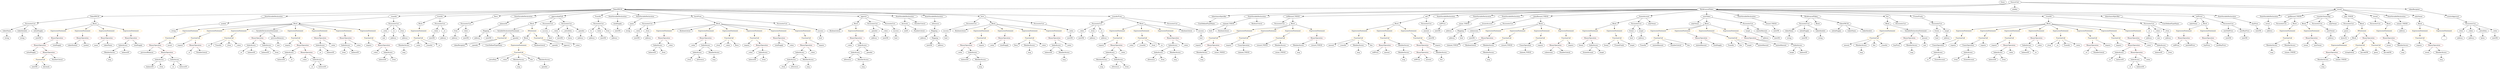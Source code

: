 strict digraph {
	graph [bb="0,0,20919,684"];
	node [label="\N"];
	Enter	[height=0.5,
		pos="16780,666",
		width=0.83628];
	Parameter__value_5	[color=black,
		height=0.5,
		label=_value,
		pos="4723.6,378",
		width=0.96103];
	ElementaryTypeName_uint256_11	[color=black,
		height=0.5,
		label=uint256,
		pos="4765.6,306",
		width=1.0442];
	Parameter__value_5 -> ElementaryTypeName_uint256_11	[pos="e,4755.7,323.47 4733.5,360.41 4738.4,352.3 4744.3,342.35 4749.8,333.25"];
	ElementaryTypeName_uint256_4	[color=black,
		height=0.5,
		label=uint256,
		pos="5131.6,306",
		width=1.0442];
	IndexAccess_Unnamed_17	[color=black,
		height=0.5,
		label=IndexAccess,
		pos="8908.6,234",
		width=1.6402];
	Identifier_balanceOf_11	[color=black,
		height=0.5,
		label=balanceOf,
		pos="8885.6,162",
		width=1.3491];
	IndexAccess_Unnamed_17 -> Identifier_balanceOf_11	[pos="e,8891.2,180.1 8902.9,215.7 8900.4,208.24 8897.5,199.32 8894.7,190.97"];
	MemberAccess_Unnamed_13	[color=black,
		height=0.5,
		label=MemberAccess,
		pos="9021.6,162",
		width=1.9174];
	IndexAccess_Unnamed_17 -> MemberAccess_Unnamed_13	[pos="e,8995.5,179.14 8933.9,217.29 8949.3,207.79 8969.1,195.53 8985.9,185.06"];
	FunctionCall_Unnamed_31	[color=orange,
		height=0.5,
		label=FunctionCall,
		pos="10760,306",
		width=1.6125];
	Identifier_reward_TOD18	[color=black,
		height=0.5,
		label=reward_TOD18,
		pos="10603,234",
		width=1.9313];
	FunctionCall_Unnamed_31 -> Identifier_reward_TOD18	[pos="e,10637,250.16 10727,290.67 10704,280.29 10672,266.15 10647,254.72"];
	MemberAccess_Unnamed_18	[color=black,
		height=0.5,
		label=MemberAccess,
		pos="10760,234",
		width=1.9174];
	FunctionCall_Unnamed_31 -> MemberAccess_Unnamed_18	[pos="e,10760,252.1 10760,287.7 10760,280.41 10760,271.73 10760,263.54"];
	BinaryOperation_Unnamed_49	[color=brown,
		height=0.5,
		label=BinaryOperation,
		pos="11661,234",
		width=1.9867];
	Identifier_sellPrice_2	[color=black,
		height=0.5,
		label=sellPrice,
		pos="11580,162",
		width=1.1551];
	BinaryOperation_Unnamed_49 -> Identifier_sellPrice_2	[pos="e,11598,178.51 11641,216.41 11631,207.26 11617,195.76 11606,185.78"];
	Identifier_amount_3	[color=black,
		height=0.5,
		label=amount,
		pos="11678,162",
		width=1.0581];
	BinaryOperation_Unnamed_49 -> Identifier_amount_3	[pos="e,11673,180.1 11665,215.7 11667,208.32 11669,199.52 11671,191.25"];
	ParameterList_Unnamed_5	[color=black,
		height=0.5,
		label=ParameterList,
		pos="5104.6,450",
		width=1.7095];
	VariableDeclaration_to	[color=black,
		height=0.5,
		label=to,
		pos="5030.6,378",
		width=0.75];
	ParameterList_Unnamed_5 -> VariableDeclaration_to	[pos="e,5045.5,393.11 5087,432.41 5077,422.97 5064.4,411.03 5053.6,400.83"];
	VariableDeclaration_value	[color=black,
		height=0.5,
		label=value,
		pos="5105.6,378",
		width=0.82242];
	ParameterList_Unnamed_5 -> VariableDeclaration_value	[pos="e,5105.3,396.1 5104.8,431.7 5104.9,424.41 5105,415.73 5105.2,407.54"];
	VariableDeclaration_from	[color=black,
		height=0.5,
		label=from,
		pos="5181.6,378",
		width=0.7947];
	ParameterList_Unnamed_5 -> VariableDeclaration_from	[pos="e,5165.8,393.34 5122.8,432.41 5133.1,423.03 5146.2,411.19 5157.3,401.04"];
	ParameterList_Unnamed_6	[color=black,
		height=0.5,
		label=ParameterList,
		pos="3958.6,450",
		width=1.7095];
	VariableDeclaration_from_1	[color=black,
		height=0.5,
		label=from,
		pos="3873.6,378",
		width=0.7947];
	ParameterList_Unnamed_6 -> VariableDeclaration_from_1	[pos="e,3890.3,392.79 3938.8,432.76 3927,423.01 3911.8,410.51 3899.1,400.01"];
	VariableDeclaration_value_1	[color=black,
		height=0.5,
		label=value,
		pos="3958.6,378",
		width=0.82242];
	ParameterList_Unnamed_6 -> VariableDeclaration_value_1	[pos="e,3958.6,396.1 3958.6,431.7 3958.6,424.41 3958.6,415.73 3958.6,407.54"];
	IndexAccess_Unnamed_30	[color=black,
		height=0.5,
		label=IndexAccess,
		pos="16943,234",
		width=1.6402];
	Identifier_balanceOf_18	[color=black,
		height=0.5,
		label=balanceOf,
		pos="16922,162",
		width=1.3491];
	IndexAccess_Unnamed_30 -> Identifier_balanceOf_18	[pos="e,16927,180.1 16937,215.7 16935,208.24 16932,199.32 16930,190.97"];
	Identifier__to_13	[color=black,
		height=0.5,
		label=_to,
		pos="17016,162",
		width=0.75];
	IndexAccess_Unnamed_30 -> Identifier__to_13	[pos="e,17001,177.11 16960,216.41 16970,206.97 16982,195.03 16993,184.83"];
	ExpressionStatement_Unnamed_59	[color=orange,
		height=0.5,
		label=ExpressionStatement,
		pos="11471,378",
		width=2.458];
	FunctionCall_Unnamed_38	[color=orange,
		height=0.5,
		label=FunctionCall,
		pos="11430,306",
		width=1.6125];
	ExpressionStatement_Unnamed_59 -> FunctionCall_Unnamed_38	[pos="e,11440,324.1 11460,359.7 11456,351.9 11450,342.51 11445,333.83"];
	ContractDefinition_TokenERC20	[color=black,
		height=0.5,
		label=TokenERC20,
		pos="5265.6,594",
		width=1.7234];
	FunctionDefinition_TokenERC20	[color=black,
		height=0.5,
		label=TokenERC20,
		pos="773.56,522",
		width=1.7234];
	ContractDefinition_TokenERC20 -> FunctionDefinition_TokenERC20	[pos="e,835.68,523.97 5203.8,592.04 4708.2,584.31 1385.4,532.53 847.14,524.15"];
	StateVariableDeclaration_Unnamed_3	[color=black,
		height=0.5,
		label=StateVariableDeclaration,
		pos="2769.6,522",
		width=2.8184];
	ContractDefinition_TokenERC20 -> StateVariableDeclaration_Unnamed_3	[pos="e,2868.5,526.44 5204,591.49 4960.5,585.49 4041.7,562.58 3285.6,540 3145.7,535.82 2984.5,530.42 2880,526.84"];
	FunctionDefinition__transfer	[color=black,
		height=0.5,
		label=_transfer,
		pos="3338.6,522",
		width=1.2105];
	ContractDefinition_TokenERC20 -> FunctionDefinition__transfer	[pos="e,3381.9,525.3 5204,591.25 4993,585.19 4279.7,564.14 3690.6,540 3585.4,535.69 3462.6,529.5 3393.4,525.9"];
	FunctionDefinition_transfer	[color=black,
		height=0.5,
		label=transfer,
		pos="3738.6,522",
		width=1.0719];
	ContractDefinition_TokenERC20 -> FunctionDefinition_transfer	[pos="e,3776.3,526.66 5203.8,591.48 5014.8,586.64 4427.5,570.06 3941.6,540 3888.9,536.74 3828.7,531.51 3787.6,527.71"];
	EventDefinition_Burn	[color=black,
		height=0.5,
		label=Burn,
		pos="3979.6,522",
		width=0.7947];
	ContractDefinition_TokenERC20 -> EventDefinition_Burn	[pos="e,4008.4,524.57 5204.8,589.69 4981,577.51 4205.4,535.29 4019.7,525.19"];
	StateVariableDeclaration_Unnamed_6	[color=black,
		height=0.5,
		label=StateVariableDeclaration,
		pos="4440.6,522",
		width=2.8184];
	ContractDefinition_TokenERC20 -> StateVariableDeclaration_Unnamed_6	[pos="e,4530.4,530.62 5206.6,587.99 5067.2,576.17 4716.1,546.38 4541.8,531.59"];
	FunctionDefinition_approveAndCall	[color=black,
		height=0.5,
		label=approveAndCall,
		pos="4729.6,522",
		width=1.9867];
	ContractDefinition_TokenERC20 -> FunctionDefinition_approveAndCall	[pos="e,4791.9,531.14 5209.7,585.71 5112.3,572.99 4911.5,546.77 4803,532.59"];
	EventDefinition_Transfer	[color=black,
		height=0.5,
		label=Transfer,
		pos="5103.6,522",
		width=1.1689];
	ContractDefinition_TokenERC20 -> EventDefinition_Transfer	[pos="e,5132.5,535.49 5232,578.5 5206.1,567.29 5170.1,551.75 5142.8,539.97"];
	StateVariableDeclaration_Unnamed_5	[color=black,
		height=0.5,
		label=StateVariableDeclaration,
		pos="5265.6,522",
		width=2.8184];
	ContractDefinition_TokenERC20 -> StateVariableDeclaration_Unnamed_5	[pos="e,5265.6,540.1 5265.6,575.7 5265.6,568.41 5265.6,559.73 5265.6,551.54"];
	StateVariableDeclaration_Unnamed_2	[color=black,
		height=0.5,
		label=StateVariableDeclaration,
		pos="5486.6,522",
		width=2.8184];
	ContractDefinition_TokenERC20 -> StateVariableDeclaration_Unnamed_2	[pos="e,5438.3,538.28 5306.4,580.08 5340.4,569.28 5389.5,553.75 5427.8,541.61"];
	FunctionDefinition_burnFrom	[color=black,
		height=0.5,
		label=burnFrom,
		pos="5830.6,522",
		width=1.3353];
	ContractDefinition_TokenERC20 -> FunctionDefinition_burnFrom	[pos="e,5785.4,528.6 5321.8,586.03 5429.9,572.64 5665.7,543.43 5774,530"];
	FunctionDefinition_approve	[color=black,
		height=0.5,
		label=approve,
		pos="7297.6,522",
		width=1.1412];
	ContractDefinition_TokenERC20 -> FunctionDefinition_approve	[pos="e,7256.5,524.41 5326.9,590.89 5629.9,580.45 6963.1,534.52 7245.1,524.81"];
	StateVariableDeclaration_Unnamed_4	[color=black,
		height=0.5,
		label=StateVariableDeclaration,
		pos="7637.6,522",
		width=2.8184];
	ContractDefinition_TokenERC20 -> StateVariableDeclaration_Unnamed_4	[pos="e,7543.9,529.28 5327.8,592.17 5579.8,588.64 6550.1,573.52 7347.6,540 7409,537.42 7477.6,533.44 7532.7,529.99"];
	StateVariableDeclaration_Unnamed_7	[color=black,
		height=0.5,
		label=StateVariableDeclaration,
		pos="7880.6,522",
		width=2.8184];
	ContractDefinition_TokenERC20 -> StateVariableDeclaration_Unnamed_7	[pos="e,7804,534.19 5327.8,592.57 5662.9,590.09 7256.2,576.54 7747.6,540 7762.2,538.91 7777.6,537.33 7792.7,535.57"];
	FunctionDefinition_burn	[color=black,
		height=0.5,
		label=burn,
		pos="8038.6,522",
		width=0.76697];
	ContractDefinition_TokenERC20 -> FunctionDefinition_burn	[pos="e,8016,532.66 5327.9,592.98 5709.5,592.72 7721.1,589.02 7990.6,540 7995.4,539.13 8000.3,537.84 8005.1,536.36"];
	FunctionDefinition_transferFrom	[color=black,
		height=0.5,
		label=transferFrom,
		pos="9392.6,522",
		width=1.6402];
	ContractDefinition_TokenERC20 -> FunctionDefinition_transferFrom	[pos="e,9333.7,524 5327.5,591.95 5799.4,583.94 8821.6,532.68 9322.3,524.19"];
	ElementaryTypeName_address_9	[color=black,
		height=0.5,
		label=address,
		pos="5036.6,306",
		width=1.0996];
	VariableDeclaration_to -> ElementaryTypeName_address_9	[pos="e,5035.1,324.1 5032,359.7 5032.7,352.41 5033.4,343.73 5034.1,335.54"];
	Identifier_tokenSymbol	[color=black,
		height=0.5,
		label=tokenSymbol,
		pos="593.56,234",
		width=1.6679];
	IndexAccess_Unnamed_19	[color=black,
		height=0.5,
		label=IndexAccess,
		pos="6767.6,162",
		width=1.6402];
	IndexAccess_Unnamed_20	[color=black,
		height=0.5,
		label=IndexAccess,
		pos="6694.6,90",
		width=1.6402];
	IndexAccess_Unnamed_19 -> IndexAccess_Unnamed_20	[pos="e,6711.7,107.47 6750.3,144.41 6741.2,135.69 6729.9,124.85 6719.8,115.21"];
	MemberAccess_Unnamed_15	[color=black,
		height=0.5,
		label=MemberAccess,
		pos="6840.6,90",
		width=1.9174];
	IndexAccess_Unnamed_19 -> MemberAccess_Unnamed_15	[pos="e,6823.1,107.71 6784.9,144.41 6793.9,135.76 6805.1,125 6815.1,115.42"];
	BinaryOperation_Unnamed_41	[color=brown,
		height=0.5,
		label=BinaryOperation,
		pos="13103,234",
		width=1.9867];
	Identifier_submission	[color=black,
		height=0.5,
		label=submission,
		pos="13058,162",
		width=1.46];
	BinaryOperation_Unnamed_41 -> Identifier_submission	[pos="e,13068,179.79 13092,216.05 13087,208.06 13080,198.33 13075,189.4"];
	NumberLiteral_Unnamed_6	[color=black,
		height=0.5,
		label=NumberLiteral,
		pos="13192,162",
		width=1.765];
	BinaryOperation_Unnamed_41 -> NumberLiteral_Unnamed_6	[pos="e,13171,179.47 13124,216.41 13135,207.43 13149,196.19 13162,186.34"];
	Identifier__to_12	[color=black,
		height=0.5,
		label=_to,
		pos="16101,90",
		width=0.75];
	Identifier_balanceOf_8	[color=black,
		height=0.5,
		label=balanceOf,
		pos="1234.6,18",
		width=1.3491];
	Identifier__from_9	[color=black,
		height=0.5,
		label=_from,
		pos="6622.6,18",
		width=0.93331];
	IndexAccess_Unnamed_20 -> Identifier__from_9	[pos="e,6638,34.038 6677.5,72.411 6668.1,63.314 6656.4,51.898 6646.2,41.958"];
	Identifier_allowance_3	[color=black,
		height=0.5,
		label=allowance,
		pos="6721.6,18",
		width=1.3076];
	IndexAccess_Unnamed_20 -> Identifier_allowance_3	[pos="e,6715,36.104 6701.2,71.697 6704.1,64.152 6707.6,55.119 6710.9,46.68"];
	Identifier_claimed_TOD18_1	[color=black,
		height=0.5,
		label=claimed_TOD18,
		pos="12853,162",
		width=2.0145];
	Parameter_newSellPrice	[color=black,
		height=0.5,
		label=newSellPrice,
		pos="18628,378",
		width=1.6125];
	ElementaryTypeName_uint256_20	[color=black,
		height=0.5,
		label=uint256,
		pos="18628,306",
		width=1.0442];
	Parameter_newSellPrice -> ElementaryTypeName_uint256_20	[pos="e,18628,324.1 18628,359.7 18628,352.41 18628,343.73 18628,335.54"];
	ParameterList_Unnamed_20	[color=black,
		height=0.5,
		label=ParameterList,
		pos="16243,450",
		width=1.7095];
	VariableDeclaration_frozen	[color=black,
		height=0.5,
		label=frozen,
		pos="16243,378",
		width=0.94717];
	ParameterList_Unnamed_20 -> VariableDeclaration_frozen	[pos="e,16243,396.1 16243,431.7 16243,424.41 16243,415.73 16243,407.54"];
	VariableDeclaration_target	[color=black,
		height=0.5,
		label=target,
		pos="16326,378",
		width=0.864];
	ParameterList_Unnamed_20 -> VariableDeclaration_target	[pos="e,16308,393.48 16262,432.76 16273,423.21 16288,411.01 16300,400.64"];
	Parameter_newOwner	[color=black,
		height=0.5,
		label=newOwner,
		pos="19472,378",
		width=1.4046];
	ElementaryTypeName_address_1	[color=black,
		height=0.5,
		label=address,
		pos="19472,306",
		width=1.0996];
	Parameter_newOwner -> ElementaryTypeName_address_1	[pos="e,19472,324.1 19472,359.7 19472,352.41 19472,343.73 19472,335.54"];
	UnaryOperation_Unnamed_1	[color=black,
		height=0.5,
		label=UnaryOperation,
		pos="16206,234",
		width=1.9452];
	IndexAccess_Unnamed_28	[color=black,
		height=0.5,
		label=IndexAccess,
		pos="16206,162",
		width=1.6402];
	UnaryOperation_Unnamed_1 -> IndexAccess_Unnamed_28	[pos="e,16206,180.1 16206,215.7 16206,208.41 16206,199.73 16206,191.54"];
	BinaryOperation_Unnamed_16	[color=brown,
		height=0.5,
		label=BinaryOperation,
		pos="2949.6,306",
		width=1.9867];
	IndexAccess_Unnamed_6	[color=black,
		height=0.5,
		label=IndexAccess,
		pos="2949.6,234",
		width=1.6402];
	BinaryOperation_Unnamed_16 -> IndexAccess_Unnamed_6	[pos="e,2949.6,252.1 2949.6,287.7 2949.6,280.41 2949.6,271.73 2949.6,263.54"];
	Identifier__value_2	[color=black,
		height=0.5,
		label=_value,
		pos="3061.6,234",
		width=0.96103];
	BinaryOperation_Unnamed_16 -> Identifier__value_2	[pos="e,3040.2,248.33 2975.5,288.76 2992,278.5 3013.3,265.18 3030.6,254.37"];
	BinaryOperation_Unnamed_28	[color=brown,
		height=0.5,
		label=BinaryOperation,
		pos="5662.6,306",
		width=1.9867];
	IndexAccess_Unnamed_21	[color=black,
		height=0.5,
		label=IndexAccess,
		pos="5601.6,234",
		width=1.6402];
	BinaryOperation_Unnamed_28 -> IndexAccess_Unnamed_21	[pos="e,5616.2,251.79 5647.8,288.05 5640.5,279.71 5631.6,269.49 5623.6,260.25"];
	Identifier__value_18	[color=black,
		height=0.5,
		label=_value,
		pos="5713.6,234",
		width=0.96103];
	BinaryOperation_Unnamed_28 -> Identifier__value_18	[pos="e,5701.7,251.31 5674.9,288.05 5680.9,279.77 5688.3,269.62 5695,260.42"];
	MemberAccess_Unnamed_21	[color=black,
		height=0.5,
		label=MemberAccess,
		pos="12538,162",
		width=1.9174];
	Identifier_msg_17	[color=black,
		height=0.5,
		label=msg,
		pos="12538,90",
		width=0.75];
	MemberAccess_Unnamed_21 -> Identifier_msg_17	[pos="e,12538,108.1 12538,143.7 12538,136.41 12538,127.73 12538,119.54"];
	ExpressionStatement_Unnamed_17	[color=orange,
		height=0.5,
		label=ExpressionStatement,
		pos="3557.6,378",
		width=2.458];
	FunctionCall_Unnamed_10	[color=orange,
		height=0.5,
		label=FunctionCall,
		pos="3557.6,306",
		width=1.6125];
	ExpressionStatement_Unnamed_17 -> FunctionCall_Unnamed_10	[pos="e,3557.6,324.1 3557.6,359.7 3557.6,352.41 3557.6,343.73 3557.6,335.54"];
	IndexAccess_Unnamed_10	[color=black,
		height=0.5,
		label=IndexAccess,
		pos="9301.6,162",
		width=1.6402];
	MemberAccess_Unnamed_7	[color=black,
		height=0.5,
		label=MemberAccess,
		pos="9177.6,90",
		width=1.9174];
	IndexAccess_Unnamed_10 -> MemberAccess_Unnamed_7	[pos="e,9205.6,106.81 9274.3,145.64 9257.1,135.88 9234.4,123.11 9215.4,112.38"];
	IndexAccess_Unnamed_11	[color=black,
		height=0.5,
		label=IndexAccess,
		pos="9323.6,90",
		width=1.6402];
	IndexAccess_Unnamed_10 -> IndexAccess_Unnamed_11	[pos="e,9318.2,108.1 9307,143.7 9309.3,136.24 9312.1,127.32 9314.8,118.97"];
	Identifier_require_10	[color=black,
		height=0.5,
		label=require,
		pos="17742,234",
		width=1.0026];
	ElementaryTypeName_string_1	[color=black,
		height=0.5,
		label=string,
		pos="1552.6,378",
		width=0.864];
	StateVariableDeclaration_Unnamed	[color=black,
		height=0.5,
		label=StateVariableDeclaration,
		pos="18979,522",
		width=2.8184];
	VariableDeclaration_owner	[color=black,
		height=0.5,
		label=owner,
		pos="18968,450",
		width=0.93331];
	StateVariableDeclaration_Unnamed -> VariableDeclaration_owner	[pos="e,18970,468.1 18976,503.7 18975,496.32 18973,487.52 18972,479.25"];
	ElementaryTypeName_uint256_13	[color=black,
		height=0.5,
		label=uint256,
		pos="5432.6,306",
		width=1.0442];
	InheritanceSpecifier_Unnamed	[color=black,
		height=0.5,
		label=InheritanceSpecifier,
		pos="10219,522",
		width=2.3333];
	UserDefinedTypeName_Unnamed_1	[color=black,
		height=0.5,
		label=UserDefinedTypeName,
		pos="10182,450",
		width=2.7214];
	InheritanceSpecifier_Unnamed -> UserDefinedTypeName_Unnamed_1	[pos="e,10191,468.1 10209,503.7 10205,495.98 10200,486.71 10196,478.11"];
	ElementaryTypeName_bool_6	[color=black,
		height=0.5,
		label=bool,
		pos="16241,306",
		width=0.76697];
	ElementaryTypeName_bool_7	[color=black,
		height=0.5,
		label=bool,
		pos="10188,378",
		width=0.76697];
	ElementaryTypeName_uint256_18	[color=black,
		height=0.5,
		label=uint256,
		pos="14917,378",
		width=1.0442];
	Parameter__from	[color=black,
		height=0.5,
		label=_from,
		pos="20586,378",
		width=0.93331];
	ElementaryTypeName_address_3	[color=black,
		height=0.5,
		label=address,
		pos="20581,306",
		width=1.0996];
	Parameter__from -> ElementaryTypeName_address_3	[pos="e,20582,324.1 20584,359.7 20584,352.41 20583,343.73 20583,335.54"];
	Identifier_owner_2	[color=black,
		height=0.5,
		label=owner,
		pos="19300,234",
		width=0.93331];
	ExpressionStatement_Unnamed_16	[color=orange,
		height=0.5,
		label=ExpressionStatement,
		pos="1690.6,378",
		width=2.458];
	FunctionCall_Unnamed_9	[color=orange,
		height=0.5,
		label=FunctionCall,
		pos="1421.6,306",
		width=1.6125];
	ExpressionStatement_Unnamed_16 -> FunctionCall_Unnamed_9	[pos="e,1464.8,318.26 1637.4,363.17 1590.6,351 1522.8,333.35 1475.7,321.1"];
	Identifier_balanceOf_14	[color=black,
		height=0.5,
		label=balanceOf,
		pos="16613,90",
		width=1.3491];
	Identifier_require_9	[color=black,
		height=0.5,
		label=require,
		pos="16668,234",
		width=1.0026];
	ElementaryTypeName_address_10	[color=black,
		height=0.5,
		label=address,
		pos="3863.6,306",
		width=1.0996];
	VariableDeclaration_from_1 -> ElementaryTypeName_address_10	[pos="e,3866,324.1 3871.1,359.7 3870,352.32 3868.8,343.52 3867.6,335.25"];
	BinaryOperation_Unnamed_43	[color=brown,
		height=0.5,
		label=BinaryOperation,
		pos="13404,306",
		width=1.9867];
	Identifier_freeze	[color=black,
		height=0.5,
		label=freeze,
		pos="13316,234",
		width=0.90558];
	BinaryOperation_Unnamed_43 -> Identifier_freeze	[pos="e,13334,249.34 13383,288.41 13371,278.85 13355,266.72 13343,256.44"];
	IndexAccess_Unnamed_32	[color=black,
		height=0.5,
		label=IndexAccess,
		pos="13426,234",
		width=1.6402];
	BinaryOperation_Unnamed_43 -> IndexAccess_Unnamed_32	[pos="e,13420,252.1 13409,287.7 13411,280.24 13414,271.32 13417,262.97"];
	BinaryOperation_Unnamed_47	[color=brown,
		height=0.5,
		label=BinaryOperation,
		pos="11979,234",
		width=1.9867];
	BinaryOperation_Unnamed_48	[color=brown,
		height=0.5,
		label=BinaryOperation,
		pos="11979,162",
		width=1.9867];
	BinaryOperation_Unnamed_47 -> BinaryOperation_Unnamed_48	[pos="e,11979,180.1 11979,215.7 11979,208.41 11979,199.73 11979,191.54"];
	MemberAccess_Unnamed_24	[color=black,
		height=0.5,
		label=MemberAccess,
		pos="12138,162",
		width=1.9174];
	BinaryOperation_Unnamed_47 -> MemberAccess_Unnamed_24	[pos="e,12103,178.04 12013,217.81 12036,207.5 12068,193.77 12093,182.64"];
	Identifier__value_16	[color=black,
		height=0.5,
		label=_value,
		pos="6340.6,162",
		width=0.96103];
	FunctionCall_Unnamed_28	[color=orange,
		height=0.5,
		label=FunctionCall,
		pos="14590,306",
		width=1.6125];
	Identifier_Transfer_3	[color=black,
		height=0.5,
		label=Transfer,
		pos="14590,234",
		width=1.1689];
	FunctionCall_Unnamed_28 -> Identifier_Transfer_3	[pos="e,14590,252.1 14590,287.7 14590,280.41 14590,271.73 14590,263.54"];
	Identifier_this_2	[color=black,
		height=0.5,
		label=this,
		pos="14677,234",
		width=0.75];
	FunctionCall_Unnamed_28 -> Identifier_this_2	[pos="e,14660,248.56 14610,288.76 14622,278.85 14638,266.09 14651,255.49"];
	Identifier_target_1	[color=black,
		height=0.5,
		label=target,
		pos="14753,234",
		width=0.864];
	FunctionCall_Unnamed_28 -> Identifier_target_1	[pos="e,14728,245.5 14623,290.83 14650,278.98 14689,262.12 14718,250.04"];
	Identifier_mintedAmount_3	[color=black,
		height=0.5,
		label=mintedAmount,
		pos="14868,234",
		width=1.8204];
	FunctionCall_Unnamed_28 -> Identifier_mintedAmount_3	[pos="e,14820,246.86 14634,293.83 14641,291.88 14649,289.88 14657,288 14708,274.97 14767,260.23 14809,249.61"];
	StateVariableDeclaration_Unnamed_11	[color=black,
		height=0.5,
		label=StateVariableDeclaration,
		pos="10567,522",
		width=2.8184];
	VariableDeclaration_claimed_TOD18	[color=black,
		height=0.5,
		label=claimed_TOD18,
		pos="10370,450",
		width=2.0145];
	StateVariableDeclaration_Unnamed_11 -> VariableDeclaration_claimed_TOD18	[pos="e,10410,465.3 10523,505.46 10493,494.73 10452,480.41 10421,469.15"];
	BooleanLiteral_Unnamed_6	[color=black,
		height=0.5,
		label=BooleanLiteral,
		pos="10567,450",
		width=1.7788];
	StateVariableDeclaration_Unnamed_11 -> BooleanLiteral_Unnamed_6	[pos="e,10567,468.1 10567,503.7 10567,496.41 10567,487.73 10567,479.54"];
	Identifier__value_14	[color=black,
		height=0.5,
		label=_value,
		pos="8352.6,234",
		width=0.96103];
	Identifier_msg_4	[color=black,
		height=0.5,
		label=msg,
		pos="908.56,90",
		width=0.75];
	IndexAccess_Unnamed_24	[color=black,
		height=0.5,
		label=IndexAccess,
		pos="16698,162",
		width=1.6402];
	IndexAccess_Unnamed_24 -> Identifier_balanceOf_14	[pos="e,16632,106.91 16678,144.76 16667,135.69 16653,124.22 16641,114.21"];
	Identifier__from_13	[color=black,
		height=0.5,
		label=_from,
		pos="16713,90",
		width=0.93331];
	IndexAccess_Unnamed_24 -> Identifier__from_13	[pos="e,16709,108.1 16701,143.7 16703,136.32 16705,127.52 16707,119.25"];
	BinaryOperation_Unnamed_44	[color=brown,
		height=0.5,
		label=BinaryOperation,
		pos="18268,306",
		width=1.9867];
	Identifier_sellPrice	[color=black,
		height=0.5,
		label=sellPrice,
		pos="18224,234",
		width=1.1551];
	BinaryOperation_Unnamed_44 -> Identifier_sellPrice	[pos="e,18234,251.79 18257,288.05 18252,280.06 18246,270.33 18240,261.4"];
	Identifier_newSellPrice	[color=black,
		height=0.5,
		label=newSellPrice,
		pos="18342,234",
		width=1.6125];
	BinaryOperation_Unnamed_44 -> Identifier_newSellPrice	[pos="e,18324,251.47 18285,288.41 18294,279.69 18306,268.85 18316,259.21"];
	FunctionCall_Unnamed_33	[color=orange,
		height=0.5,
		label=FunctionCall,
		pos="13209,306",
		width=1.6125];
	FunctionCall_Unnamed_33 -> BinaryOperation_Unnamed_41	[pos="e,13127,251.14 13185,289.29 13171,279.88 13152,267.76 13136,257.36"];
	Identifier_require_16	[color=black,
		height=0.5,
		label=require,
		pos="13229,234",
		width=1.0026];
	FunctionCall_Unnamed_33 -> Identifier_require_16	[pos="e,13224,252.1 13214,287.7 13216,280.24 13218,271.32 13221,262.97"];
	Identifier__value_25	[color=black,
		height=0.5,
		label=_value,
		pos="17055,234",
		width=0.96103];
	Identifier_frozenAccount_1	[color=black,
		height=0.5,
		label=frozenAccount,
		pos="16212,90",
		width=1.8343];
	Parameter_target	[color=black,
		height=0.5,
		label=target,
		pos="14681,378",
		width=0.864];
	ElementaryTypeName_address_23	[color=black,
		height=0.5,
		label=address,
		pos="14867,306",
		width=1.0996];
	Parameter_target -> ElementaryTypeName_address_23	[pos="e,14836,317.86 14705,366.36 14710,364.21 14716,361.99 14721,360 14740,352.35 14789,334.54 14825,321.67"];
	BinaryOperation_Unnamed_15	[color=brown,
		height=0.5,
		label=BinaryOperation,
		pos="2204.6,306",
		width=1.9867];
	IndexAccess_Unnamed_5	[color=black,
		height=0.5,
		label=IndexAccess,
		pos="2129.6,234",
		width=1.6402];
	BinaryOperation_Unnamed_15 -> IndexAccess_Unnamed_5	[pos="e,2147.2,251.47 2186.8,288.41 2177.4,279.69 2165.8,268.85 2155.5,259.21"];
	IndexAccess_Unnamed_4	[color=black,
		height=0.5,
		label=IndexAccess,
		pos="2265.6,234",
		width=1.6402];
	BinaryOperation_Unnamed_15 -> IndexAccess_Unnamed_4	[pos="e,2250.9,251.79 2219.3,288.05 2226.6,279.71 2235.5,269.49 2243.6,260.25"];
	ParameterList_Unnamed_7	[color=black,
		height=0.5,
		label=ParameterList,
		pos="250.56,450",
		width=1.7095];
	FunctionDefinition_TokenERC20 -> ParameterList_Unnamed_7	[pos="e,305.47,458.35 718.09,513.58 621.04,500.59 420.89,473.8 316.76,459.86"];
	Block_Unnamed_6	[color=black,
		height=0.5,
		label=Block,
		pos="773.56,450",
		width=0.90558];
	FunctionDefinition_TokenERC20 -> Block_Unnamed_6	[pos="e,773.56,468.1 773.56,503.7 773.56,496.41 773.56,487.73 773.56,479.54"];
	Identifier_amount_2	[color=black,
		height=0.5,
		label=amount,
		pos="11199,234",
		width=1.0581];
	ElementaryTypeName_address	[color=black,
		height=0.5,
		label=address,
		pos="18974,378",
		width=1.0996];
	IndexAccess_Unnamed_7	[color=black,
		height=0.5,
		label=IndexAccess,
		pos="2725.6,234",
		width=1.6402];
	Identifier__to_4	[color=black,
		height=0.5,
		label=_to,
		pos="2724.6,162",
		width=0.75];
	IndexAccess_Unnamed_7 -> Identifier__to_4	[pos="e,2724.8,180.1 2725.3,215.7 2725.2,208.41 2725.1,199.73 2725,191.54"];
	Identifier_balanceOf_7	[color=black,
		height=0.5,
		label=balanceOf,
		pos="2818.6,162",
		width=1.3491];
	IndexAccess_Unnamed_7 -> Identifier_balanceOf_7	[pos="e,2797.7,178.67 2747.1,216.76 2759.5,207.45 2775.2,195.61 2788.8,185.41"];
	MemberAccess_Unnamed_6	[color=black,
		height=0.5,
		label=MemberAccess,
		pos="3435.6,234",
		width=1.9174];
	Identifier_msg_5	[color=black,
		height=0.5,
		label=msg,
		pos="3435.6,162",
		width=0.75];
	MemberAccess_Unnamed_6 -> Identifier_msg_5	[pos="e,3435.6,180.1 3435.6,215.7 3435.6,208.41 3435.6,199.73 3435.6,191.54"];
	VariableDeclaration_owner_TOD18	[color=black,
		height=0.5,
		label=owner_TOD18,
		pos="12455,450",
		width=1.862];
	ElementaryTypeName_address_24	[color=black,
		height=0.5,
		label=address,
		pos="12250,378",
		width=1.0996];
	VariableDeclaration_owner_TOD18 -> ElementaryTypeName_address_24	[pos="e,12280,389.86 12414,435.33 12382,424.72 12337,409.59 12298,396 12295,395.23 12293,394.44 12291,393.64"];
	Identifier__to_1	[color=black,
		height=0.5,
		label=_to,
		pos="2654.6,18",
		width=0.75];
	BinaryOperation_Unnamed_6	[color=brown,
		height=0.5,
		label=BinaryOperation,
		pos="319.56,234",
		width=1.9867];
	Identifier_initialSupply	[color=black,
		height=0.5,
		label=initialSupply,
		pos="246.56,162",
		width=1.5571];
	BinaryOperation_Unnamed_6 -> Identifier_initialSupply	[pos="e,263.74,179.47 302.26,216.41 293.17,207.69 281.86,196.85 271.81,187.21"];
	BinaryOperation_Unnamed_7	[color=brown,
		height=0.5,
		label=BinaryOperation,
		pos="392.56,162",
		width=1.9867];
	BinaryOperation_Unnamed_6 -> BinaryOperation_Unnamed_7	[pos="e,375.13,179.71 336.86,216.41 345.89,207.76 357.1,197 367.1,187.42"];
	BooleanLiteral_Unnamed_3	[color=black,
		height=0.5,
		label=BooleanLiteral,
		pos="8113.6,378",
		width=1.7788];
	Parameter__value_3	[color=black,
		height=0.5,
		label=_value,
		pos="9097.6,378",
		width=0.96103];
	ElementaryTypeName_uint256_9	[color=black,
		height=0.5,
		label=uint256,
		pos="9093.6,306",
		width=1.0442];
	Parameter__value_3 -> ElementaryTypeName_uint256_9	[pos="e,9094.5,324.1 9096.6,359.7 9096.2,352.41 9095.7,343.73 9095.2,335.54"];
	BinaryOperation_Unnamed_46	[color=brown,
		height=0.5,
		label=BinaryOperation,
		pos="15963,306",
		width=1.9867];
	Identifier_buyPrice_1	[color=black,
		height=0.5,
		label=buyPrice,
		pos="15846,234",
		width=1.2105];
	BinaryOperation_Unnamed_46 -> Identifier_buyPrice_1	[pos="e,15869,249.32 15936,288.94 15919,278.91 15897,265.9 15879,255.17"];
	MemberAccess_Unnamed_22	[color=black,
		height=0.5,
		label=MemberAccess,
		pos="15977,234",
		width=1.9174];
	BinaryOperation_Unnamed_46 -> MemberAccess_Unnamed_22	[pos="e,15973,252.1 15966,287.7 15967,280.32 15969,271.52 15971,263.25"];
	Identifier_Burn	[color=black,
		height=0.5,
		label=Burn,
		pos="8558.6,234",
		width=0.7947];
	ExpressionStatement_Unnamed_23	[color=orange,
		height=0.5,
		label=ExpressionStatement,
		pos="8284.6,378",
		width=2.458];
	FunctionCall_Unnamed_16	[color=orange,
		height=0.5,
		label=FunctionCall,
		pos="8263.6,306",
		width=1.6125];
	ExpressionStatement_Unnamed_23 -> FunctionCall_Unnamed_16	[pos="e,8268.7,324.1 8279.4,359.7 8277.1,352.24 8274.5,343.32 8272,334.97"];
	Identifier_totalSupply	[color=black,
		height=0.5,
		label=totalSupply,
		pos="462.56,234",
		width=1.4739];
	UserDefinedTypeName_Unnamed	[color=black,
		height=0.5,
		label=UserDefinedTypeName,
		pos="4204.6,234",
		width=2.7214];
	VariableDeclaration_frozen -> ElementaryTypeName_bool_6	[pos="e,16241,324.1 16242,359.7 16242,352.41 16242,343.73 16241,335.54"];
	VariableDeclaration_symbol	[color=black,
		height=0.5,
		label=symbol,
		pos="1958.6,450",
		width=1.0581];
	StateVariableDeclaration_Unnamed_3 -> VariableDeclaration_symbol	[pos="e,1995.8,454.21 2680.1,513.27 2508.7,498.49 2139.6,466.63 2007.1,455.19"];
	Identifier__from_14	[color=black,
		height=0.5,
		label=_from,
		pos="16341,90",
		width=0.93331];
	VariableDeclaration_sellPrice	[color=black,
		height=0.5,
		label=sellPrice,
		pos="12231,450",
		width=1.1551];
	ElementaryTypeName_uint256_14	[color=black,
		height=0.5,
		label=uint256,
		pos="12155,378",
		width=1.0442];
	VariableDeclaration_sellPrice -> ElementaryTypeName_uint256_14	[pos="e,12171,394.49 12214,433.46 12204,424.22 12191,412.32 12180,402"];
	Identifier__transfer_3	[color=black,
		height=0.5,
		label=_transfer,
		pos="11299,234",
		width=1.2105];
	Identifier__to_11	[color=black,
		height=0.5,
		label=_to,
		pos="17656,90",
		width=0.75];
	Parameter__value_7	[color=black,
		height=0.5,
		label=_value,
		pos="5436.6,378",
		width=0.96103];
	Parameter__value_7 -> ElementaryTypeName_uint256_13	[pos="e,5433.5,324.1 5435.6,359.7 5435.2,352.41 5434.7,343.73 5434.2,335.54"];
	Identifier_guess	[color=black,
		height=0.5,
		label=guess,
		pos="19884,162",
		width=0.87786];
	Parameter_success_4	[color=black,
		height=0.5,
		label=success,
		pos="6931.6,378",
		width=1.1135];
	ElementaryTypeName_bool_4	[color=black,
		height=0.5,
		label=bool,
		pos="6931.6,306",
		width=0.76697];
	Parameter_success_4 -> ElementaryTypeName_bool_4	[pos="e,6931.6,324.1 6931.6,359.7 6931.6,352.41 6931.6,343.73 6931.6,335.54"];
	Identifier_balanceOf_3	[color=black,
		height=0.5,
		label=balanceOf,
		pos="2381.6,90",
		width=1.3491];
	Block_Unnamed_20	[color=black,
		height=0.5,
		label=Block,
		pos="13599,450",
		width=0.90558];
	ExpressionStatement_Unnamed_53	[color=orange,
		height=0.5,
		label=ExpressionStatement,
		pos="13404,378",
		width=2.458];
	Block_Unnamed_20 -> ExpressionStatement_Unnamed_53	[pos="e,13446,394.24 13572,439.41 13542,428.81 13494,411.47 13457,398.08"];
	ExpressionStatement_Unnamed_54	[color=orange,
		height=0.5,
		label=ExpressionStatement,
		pos="13599,378",
		width=2.458];
	Block_Unnamed_20 -> ExpressionStatement_Unnamed_54	[pos="e,13599,396.1 13599,431.7 13599,424.41 13599,415.73 13599,407.54"];
	Identifier_sellPrice_1	[color=black,
		height=0.5,
		label=sellPrice,
		pos="11932,90",
		width=1.1551];
	IndexAccess_Unnamed_15	[color=black,
		height=0.5,
		label=IndexAccess,
		pos="7222.6,162",
		width=1.6402];
	Identifier_allowance_2	[color=black,
		height=0.5,
		label=allowance,
		pos="7155.6,90",
		width=1.3076];
	IndexAccess_Unnamed_15 -> Identifier_allowance_2	[pos="e,7170.9,106.99 7206.7,144.41 7198.3,135.66 7187.9,124.75 7178.6,115.08"];
	MemberAccess_Unnamed_9	[color=black,
		height=0.5,
		label=MemberAccess,
		pos="7289.6,90",
		width=1.9174];
	IndexAccess_Unnamed_15 -> MemberAccess_Unnamed_9	[pos="e,7273.3,107.96 7238.4,144.41 7246.5,135.99 7256.5,125.58 7265.4,116.2"];
	MemberAccess_Unnamed_19	[color=black,
		height=0.5,
		label=MemberAccess,
		pos="10916,234",
		width=1.9174];
	Identifier_msg_16	[color=black,
		height=0.5,
		label=msg,
		pos="10916,162",
		width=0.75];
	MemberAccess_Unnamed_19 -> Identifier_msg_16	[pos="e,10916,180.1 10916,215.7 10916,208.41 10916,199.73 10916,191.54"];
	Identifier_msg_11	[color=black,
		height=0.5,
		label=msg,
		pos="9021.6,90",
		width=0.75];
	Identifier_require_17	[color=black,
		height=0.5,
		label=require,
		pos="12105,234",
		width=1.0026];
	FunctionCall_Unnamed_26	[color=orange,
		height=0.5,
		label=FunctionCall,
		pos="17244,306",
		width=1.6125];
	Identifier__from_16	[color=black,
		height=0.5,
		label=_from,
		pos="17141,234",
		width=0.93331];
	FunctionCall_Unnamed_26 -> Identifier__from_16	[pos="e,17161,248.7 17220,289.12 17205,279.03 17186,265.88 17170,255.07"];
	Identifier__to_14	[color=black,
		height=0.5,
		label=_to,
		pos="17220,234",
		width=0.75];
	FunctionCall_Unnamed_26 -> Identifier__to_14	[pos="e,17225,251.62 17238,287.7 17235,280.04 17232,270.85 17229,262.3"];
	Identifier_Transfer_1	[color=black,
		height=0.5,
		label=Transfer,
		pos="17307,234",
		width=1.1689];
	FunctionCall_Unnamed_26 -> Identifier_Transfer_1	[pos="e,17292,250.99 17258,288.41 17266,279.74 17276,268.97 17285,259.38"];
	Identifier__value_26	[color=black,
		height=0.5,
		label=_value,
		pos="17402,234",
		width=0.96103];
	FunctionCall_Unnamed_26 -> Identifier__value_26	[pos="e,17376,246.43 17276,290.67 17302,279.12 17339,262.9 17366,250.94"];
	Identifier__value_19	[color=black,
		height=0.5,
		label=_value,
		pos="5851.6,234",
		width=0.96103];
	Identifier__to_5	[color=black,
		height=0.5,
		label=_to,
		pos="1750.6,234",
		width=0.75];
	ElementaryTypeName_bytes32	[color=black,
		height=0.5,
		label=bytes32,
		pos="19589,306",
		width=1.0996];
	MemberAccess_Unnamed_14	[color=black,
		height=0.5,
		label=MemberAccess,
		pos="8674.6,234",
		width=1.9174];
	Identifier_msg_12	[color=black,
		height=0.5,
		label=msg,
		pos="8674.6,162",
		width=0.75];
	MemberAccess_Unnamed_14 -> Identifier_msg_12	[pos="e,8674.6,180.1 8674.6,215.7 8674.6,208.41 8674.6,199.73 8674.6,191.54"];
	ExpressionStatement_Unnamed_29	[color=orange,
		height=0.5,
		label=ExpressionStatement,
		pos="5662.6,378",
		width=2.458];
	ExpressionStatement_Unnamed_29 -> BinaryOperation_Unnamed_28	[pos="e,5662.6,324.1 5662.6,359.7 5662.6,352.41 5662.6,343.73 5662.6,335.54"];
	ExpressionStatement_Unnamed_22	[color=orange,
		height=0.5,
		label=ExpressionStatement,
		pos="4408.6,234",
		width=2.458];
	FunctionCall_Unnamed_15	[color=orange,
		height=0.5,
		label=FunctionCall,
		pos="4408.6,162",
		width=1.6125];
	ExpressionStatement_Unnamed_22 -> FunctionCall_Unnamed_15	[pos="e,4408.6,180.1 4408.6,215.7 4408.6,208.41 4408.6,199.73 4408.6,191.54"];
	BinaryOperation_Unnamed_35	[color=brown,
		height=0.5,
		label=BinaryOperation,
		pos="17833,306",
		width=1.9867];
	Identifier__value_24	[color=black,
		height=0.5,
		label=_value,
		pos="17992,234",
		width=0.96103];
	BinaryOperation_Unnamed_35 -> Identifier__value_24	[pos="e,17966,246.26 17867,289.81 17893,278.29 17929,262.5 17956,250.82"];
	IndexAccess_Unnamed_29	[color=black,
		height=0.5,
		label=IndexAccess,
		pos="18104,234",
		width=1.6402];
	BinaryOperation_Unnamed_35 -> IndexAccess_Unnamed_29	[pos="e,18060,246.34 17881,292.4 17928,280.24 18000,261.86 18049,249.19"];
	BinaryOperation_Unnamed_17	[color=brown,
		height=0.5,
		label=BinaryOperation,
		pos="2727.6,306",
		width=1.9867];
	BinaryOperation_Unnamed_17 -> IndexAccess_Unnamed_7	[pos="e,2726,252.1 2727.1,287.7 2726.9,280.41 2726.6,271.73 2726.4,263.54"];
	Identifier__value_3	[color=black,
		height=0.5,
		label=_value,
		pos="2837.6,234",
		width=0.96103];
	BinaryOperation_Unnamed_17 -> Identifier__value_3	[pos="e,2816.3,248.56 2753.1,288.76 2769.1,278.57 2789.9,265.36 2806.8,254.58"];
	FunctionDefinition_setReward_TOD18	[color=black,
		height=0.5,
		label=setReward_TOD18,
		pos="10859,522",
		width=2.3194];
	ParameterList_Unnamed_24	[color=black,
		height=0.5,
		label=ParameterList,
		pos="10747,450",
		width=1.7095];
	FunctionDefinition_setReward_TOD18 -> ParameterList_Unnamed_24	[pos="e,10772,466.83 10832,504.59 10817,495.06 10798,482.95 10781,472.65"];
	Block_Unnamed_18	[color=black,
		height=0.5,
		label=Block,
		pos="10859,450",
		width=0.90558];
	FunctionDefinition_setReward_TOD18 -> Block_Unnamed_18	[pos="e,10859,468.1 10859,503.7 10859,496.41 10859,487.73 10859,479.54"];
	Identifier_balanceOf_1	[color=black,
		height=0.5,
		label=balanceOf,
		pos="3253.6,90",
		width=1.3491];
	Identifier__value_5	[color=black,
		height=0.5,
		label=_value,
		pos="3557.6,234",
		width=0.96103];
	ExpressionStatement_Unnamed_37	[color=orange,
		height=0.5,
		label=ExpressionStatement,
		pos="16464,378",
		width=2.458];
	FunctionCall_Unnamed_25	[color=orange,
		height=0.5,
		label=FunctionCall,
		pos="16442,306",
		width=1.6125];
	ExpressionStatement_Unnamed_37 -> FunctionCall_Unnamed_25	[pos="e,16447,324.1 16458,359.7 16456,352.24 16453,343.32 16450,334.97"];
	Identifier_amount	[color=black,
		height=0.5,
		label=amount,
		pos="15413,234",
		width=1.0581];
	Identifier__value_8	[color=black,
		height=0.5,
		label=_value,
		pos="9493.6,234",
		width=0.96103];
	FunctionDefinition_sell	[color=black,
		height=0.5,
		label=sell,
		pos="12061,522",
		width=0.75];
	Block_Unnamed_23	[color=black,
		height=0.5,
		label=Block,
		pos="11818,450",
		width=0.90558];
	FunctionDefinition_sell -> Block_Unnamed_23	[pos="e,11846,459.19 12036,513.9 11994,501.75 11907,476.87 11857,462.31"];
	ParameterList_Unnamed_29	[color=black,
		height=0.5,
		label=ParameterList,
		pos="12061,450",
		width=1.7095];
	FunctionDefinition_sell -> ParameterList_Unnamed_29	[pos="e,12061,468.1 12061,503.7 12061,496.41 12061,487.73 12061,479.54"];
	ElementaryTypeName_address_4	[color=black,
		height=0.5,
		label=address,
		pos="20678,306",
		width=1.0996];
	Parameter__from_2	[color=black,
		height=0.5,
		label=_from,
		pos="9188.6,378",
		width=0.93331];
	ElementaryTypeName_address_14	[color=black,
		height=0.5,
		label=address,
		pos="9188.6,306",
		width=1.0996];
	Parameter__from_2 -> ElementaryTypeName_address_14	[pos="e,9188.6,324.1 9188.6,359.7 9188.6,352.41 9188.6,343.73 9188.6,335.54"];
	Block_Unnamed_7	[color=black,
		height=0.5,
		label=Block,
		pos="2532.6,450",
		width=0.90558];
	Block_Unnamed_7 -> ExpressionStatement_Unnamed_16	[pos="e,1753.9,390.95 2499.8,447.84 2395.6,443.92 2062.4,429.41 1788.6,396 1780.9,395.07 1773,393.95 1765.1,392.73"];
	ExpressionStatement_Unnamed_10	[color=orange,
		height=0.5,
		label=ExpressionStatement,
		pos="1885.6,378",
		width=2.458];
	Block_Unnamed_7 -> ExpressionStatement_Unnamed_10	[pos="e,1949.5,390.81 2500.3,446.74 2415.4,440.61 2179,422.35 1983.6,396 1976.1,395 1968.4,393.85 1960.7,392.63"];
	ExpressionStatement_Unnamed_15	[color=orange,
		height=0.5,
		label=ExpressionStatement,
		pos="2080.6,378",
		width=2.458];
	Block_Unnamed_7 -> ExpressionStatement_Unnamed_15	[pos="e,2145.9,390.55 2501.3,444.56 2439.5,435.75 2297.6,415.23 2178.6,396 2171.6,394.88 2164.4,393.69 2157.2,392.47"];
	VariableDeclarationStatement_Unnamed	[color=black,
		height=0.5,
		label=VariableDeclarationStatement,
		pos="2306.6,378",
		width=3.3174];
	Block_Unnamed_7 -> VariableDeclarationStatement_Unnamed	[pos="e,2357.3,394.71 2504.8,440.42 2471,429.93 2412.7,411.87 2368,398.04"];
	ExpressionStatement_Unnamed_12	[color=orange,
		height=0.5,
		label=ExpressionStatement,
		pos="2532.6,378",
		width=2.458];
	Block_Unnamed_7 -> ExpressionStatement_Unnamed_12	[pos="e,2532.6,396.1 2532.6,431.7 2532.6,424.41 2532.6,415.73 2532.6,407.54"];
	ExpressionStatement_Unnamed_14	[color=orange,
		height=0.5,
		label=ExpressionStatement,
		pos="2727.6,378",
		width=2.458];
	Block_Unnamed_7 -> ExpressionStatement_Unnamed_14	[pos="e,2685.1,394.24 2559.3,439.41 2588.8,428.81 2637.1,411.47 2674.4,398.08"];
	ExpressionStatement_Unnamed_13	[color=orange,
		height=0.5,
		label=ExpressionStatement,
		pos="2922.6,378",
		width=2.458];
	Block_Unnamed_7 -> ExpressionStatement_Unnamed_13	[pos="e,2857.9,390.61 2563.5,443.45 2624.2,432.56 2760.5,408.1 2846.6,392.64"];
	ExpressionStatement_Unnamed_11	[color=orange,
		height=0.5,
		label=ExpressionStatement,
		pos="3117.6,378",
		width=2.458];
	Block_Unnamed_7 -> ExpressionStatement_Unnamed_11	[pos="e,3053.3,390.74 2564.8,446.2 2643.1,439.26 2848.8,420.08 3019.6,396 3026.9,394.96 3034.6,393.8 3042.2,392.57"];
	Identifier_mintedAmount_1	[color=black,
		height=0.5,
		label=mintedAmount,
		pos="14340,234",
		width=1.8204];
	ElementaryTypeName_string_3	[color=black,
		height=0.5,
		label=string,
		pos="183.56,306",
		width=0.864];
	Identifier__from	[color=black,
		height=0.5,
		label=_from,
		pos="3353.6,90",
		width=0.93331];
	BinaryOperation_Unnamed_42	[color=brown,
		height=0.5,
		label=BinaryOperation,
		pos="12561,306",
		width=1.9867];
	Identifier_claimed_TOD18_2	[color=black,
		height=0.5,
		label=claimed_TOD18,
		pos="12232,234",
		width=2.0145];
	BinaryOperation_Unnamed_42 -> Identifier_claimed_TOD18_2	[pos="e,12285,246.42 12507,293.68 12450,281.44 12358,261.92 12296,248.8"];
	BooleanLiteral_Unnamed_7	[color=black,
		height=0.5,
		label=BooleanLiteral,
		pos="12387,234",
		width=1.7788];
	BinaryOperation_Unnamed_42 -> BooleanLiteral_Unnamed_7	[pos="e,12422,249.35 12524,290.15 12497,279.48 12461,265.01 12433,253.57"];
	Identifier_owner_TOD18_1	[color=black,
		height=0.5,
		label=owner_TOD18,
		pos="10760,162",
		width=1.862];
	MemberAccess_Unnamed_18 -> Identifier_owner_TOD18_1	[pos="e,10760,180.1 10760,215.7 10760,208.41 10760,199.73 10760,191.54"];
	FunctionCall_Unnamed_8	[color=orange,
		height=0.5,
		label=FunctionCall,
		pos="1931.6,306",
		width=1.6125];
	FunctionCall_Unnamed_8 -> Identifier__to_5	[pos="e,1771.7,245.39 1893.3,292.09 1863.9,281.89 1822.3,266.93 1786.6,252 1785,251.37 1783.5,250.71 1781.9,250.03"];
	Identifier_Transfer	[color=black,
		height=0.5,
		label=Transfer,
		pos="1837.6,234",
		width=1.1689];
	FunctionCall_Unnamed_8 -> Identifier_Transfer	[pos="e,1857.8,250.1 1910.2,289.12 1897.5,279.61 1881.1,267.39 1867.1,256.97"];
	Identifier__from_3	[color=black,
		height=0.5,
		label=_from,
		pos="1931.6,234",
		width=0.93331];
	FunctionCall_Unnamed_8 -> Identifier__from_3	[pos="e,1931.6,252.1 1931.6,287.7 1931.6,280.41 1931.6,271.73 1931.6,263.54"];
	Identifier__value_4	[color=black,
		height=0.5,
		label=_value,
		pos="2017.6,234",
		width=0.96103];
	FunctionCall_Unnamed_8 -> Identifier__value_4	[pos="e,1999.5,249.72 1951.5,288.76 1963.2,279.27 1978,267.17 1990.7,256.85"];
	Identifier_allowance_1	[color=black,
		height=0.5,
		label=allowance,
		pos="9710.6,90",
		width=1.3076];
	Identifier_msg_13	[color=black,
		height=0.5,
		label=msg,
		pos="6840.6,18",
		width=0.75];
	MemberAccess_Unnamed_15 -> Identifier_msg_13	[pos="e,6840.6,36.104 6840.6,71.697 6840.6,64.407 6840.6,55.726 6840.6,47.536"];
	Identifier_previousBalances	[color=black,
		height=0.5,
		label=previousBalances,
		pos="1223.6,162",
		width=2.0976];
	VariableDeclaration_winner_TOD39	[color=black,
		height=0.5,
		label=winner_TOD39,
		pos="20105,450",
		width=1.9036];
	ElementaryTypeName_address_2	[color=black,
		height=0.5,
		label=address,
		pos="20105,378",
		width=1.0996];
	VariableDeclaration_winner_TOD39 -> ElementaryTypeName_address_2	[pos="e,20105,396.1 20105,431.7 20105,424.41 20105,415.73 20105,407.54"];
	Identifier__from_6	[color=black,
		height=0.5,
		label=_from,
		pos="9809.6,90",
		width=0.93331];
	ExpressionStatement_Unnamed_25	[color=orange,
		height=0.5,
		label=ExpressionStatement,
		pos="8479.6,378",
		width=2.458];
	BinaryOperation_Unnamed_25	[color=brown,
		height=0.5,
		label=BinaryOperation,
		pos="8458.6,306",
		width=1.9867];
	ExpressionStatement_Unnamed_25 -> BinaryOperation_Unnamed_25	[pos="e,8463.7,324.1 8474.4,359.7 8472.1,352.24 8469.5,343.32 8467,334.97"];
	Identifier_msg_19	[color=black,
		height=0.5,
		label=msg,
		pos="15538,162",
		width=0.75];
	FunctionCall_Unnamed_12	[color=orange,
		height=0.5,
		label=FunctionCall,
		pos="9595.6,306",
		width=1.6125];
	FunctionCall_Unnamed_12 -> Identifier__value_8	[pos="e,9513.9,248.93 9572.4,289.12 9557.8,279.09 9538.8,266.06 9523.1,255.29"];
	Identifier__transfer_1	[color=black,
		height=0.5,
		label=_transfer,
		pos="9589.6,234",
		width=1.2105];
	FunctionCall_Unnamed_12 -> Identifier__transfer_1	[pos="e,9591,252.1 9594.1,287.7 9593.5,280.41 9592.7,271.73 9592,263.54"];
	Identifier__from_7	[color=black,
		height=0.5,
		label=_from,
		pos="9684.6,234",
		width=0.93331];
	FunctionCall_Unnamed_12 -> Identifier__from_7	[pos="e,9666.1,249.48 9616.2,288.76 9628.5,279.12 9644.2,266.77 9657.4,256.34"];
	Identifier__to_8	[color=black,
		height=0.5,
		label=_to,
		pos="9763.6,234",
		width=0.75];
	FunctionCall_Unnamed_12 -> Identifier__to_8	[pos="e,9742.3,245.28 9631.1,291.39 9657.8,281.01 9695.2,266.12 9727.6,252 9729.1,251.34 9730.6,250.66 9732.1,249.97"];
	FunctionCall_Unnamed_10 -> MemberAccess_Unnamed_6	[pos="e,3463.1,250.81 3530.8,289.64 3513.9,279.93 3491.7,267.23 3473.1,256.52"];
	FunctionCall_Unnamed_10 -> Identifier__value_5	[pos="e,3557.6,252.1 3557.6,287.7 3557.6,280.41 3557.6,271.73 3557.6,263.54"];
	Identifier__transfer	[color=black,
		height=0.5,
		label=_transfer,
		pos="3653.6,234",
		width=1.2105];
	FunctionCall_Unnamed_10 -> Identifier__transfer	[pos="e,3632.9,250.1 3579.3,289.12 3592.5,279.52 3609.5,267.16 3623.8,256.67"];
	Identifier__to_7	[color=black,
		height=0.5,
		label=_to,
		pos="3742.6,234",
		width=0.75];
	FunctionCall_Unnamed_10 -> Identifier__to_7	[pos="e,3721.4,245.42 3596.6,292.32 3626.8,282.18 3669.8,267.19 3706.6,252 3708.1,251.37 3709.6,250.72 3711.2,250.04"];
	Identifier_msg_10	[color=black,
		height=0.5,
		label=msg,
		pos="8261.6,18",
		width=0.75];
	BooleanLiteral_Unnamed_4	[color=black,
		height=0.5,
		label=BooleanLiteral,
		pos="5833.6,378",
		width=1.7788];
	Parameter_submission	[color=black,
		height=0.5,
		label=submission,
		pos="12465,378",
		width=1.46];
	ElementaryTypeName_uint256_19	[color=black,
		height=0.5,
		label=uint256,
		pos="12434,306",
		width=1.0442];
	Parameter_submission -> ElementaryTypeName_uint256_19	[pos="e,12441,324.1 12457,359.7 12454,352.07 12449,342.92 12446,334.4"];
	MemberAccess_Unnamed_23	[color=black,
		height=0.5,
		label=MemberAccess,
		pos="15538,234",
		width=1.9174];
	MemberAccess_Unnamed_23 -> Identifier_msg_19	[pos="e,15538,180.1 15538,215.7 15538,208.41 15538,199.73 15538,191.54"];
	Identifier_frozenAccount	[color=black,
		height=0.5,
		label=frozenAccount,
		pos="16459,90",
		width=1.8343];
	ExpressionStatement_Unnamed_53 -> BinaryOperation_Unnamed_43	[pos="e,13404,324.1 13404,359.7 13404,352.41 13404,343.73 13404,335.54"];
	Block_Unnamed_23 -> ExpressionStatement_Unnamed_59	[pos="e,11532,391.34 11787,442.85 11733,431.89 11618,408.73 11543,393.52"];
	ExpressionStatement_Unnamed_60	[color=orange,
		height=0.5,
		label=ExpressionStatement,
		pos="11721,378",
		width=2.458];
	Block_Unnamed_23 -> ExpressionStatement_Unnamed_60	[pos="e,11744,395.76 11798,435.17 11785,425.8 11768,413.19 11753,402.29"];
	ExpressionStatement_Unnamed_58	[color=orange,
		height=0.5,
		label=ExpressionStatement,
		pos="11916,378",
		width=2.458];
	Block_Unnamed_23 -> ExpressionStatement_Unnamed_58	[pos="e,11892,395.76 11837,435.17 11850,425.8 11868,413.19 11883,402.29"];
	ModifierInvocation_onlyOwner_1	[color=black,
		height=0.5,
		label=onlyOwner,
		pos="14246,450",
		width=1.4323];
	Identifier__to_10	[color=black,
		height=0.5,
		label=_to,
		pos="17835,18",
		width=0.75];
	BinaryOperation_Unnamed	[color=brown,
		height=0.5,
		label=BinaryOperation,
		pos="19994,306",
		width=1.9867];
	Identifier_owner	[color=black,
		height=0.5,
		label=owner,
		pos="19994,234",
		width=0.93331];
	BinaryOperation_Unnamed -> Identifier_owner	[pos="e,19994,252.1 19994,287.7 19994,280.41 19994,271.73 19994,263.54"];
	MemberAccess_Unnamed	[color=black,
		height=0.5,
		label=MemberAccess,
		pos="20115,234",
		width=1.9174];
	BinaryOperation_Unnamed -> MemberAccess_Unnamed	[pos="e,20087,250.74 20021,288.94 20038,279.31 20059,266.95 20077,256.49"];
	Identifier__to	[color=black,
		height=0.5,
		label=_to,
		pos="1578.6,162",
		width=0.75];
	BooleanLiteral_Unnamed_2	[color=black,
		height=0.5,
		label=BooleanLiteral,
		pos="4579.6,234",
		width=1.7788];
	Block_Unnamed_11	[color=black,
		height=0.5,
		label=Block,
		pos="4519.6,450",
		width=0.90558];
	VariableDeclarationStatement_Unnamed_1	[color=black,
		height=0.5,
		label=VariableDeclarationStatement,
		pos="4329.6,378",
		width=3.3174];
	Block_Unnamed_11 -> VariableDeclarationStatement_Unnamed_1	[pos="e,4373.3,395.1 4493.1,439.27 4465.1,428.92 4419.8,412.26 4384,399.07"];
	IfStatement_Unnamed_1	[color=orange,
		height=0.5,
		label=IfStatement,
		pos="4519.6,378",
		width=1.4739];
	Block_Unnamed_11 -> IfStatement_Unnamed_1	[pos="e,4519.6,396.1 4519.6,431.7 4519.6,424.41 4519.6,415.73 4519.6,407.54"];
	Identifier_balanceOf_16	[color=black,
		height=0.5,
		label=balanceOf,
		pos="17750,90",
		width=1.3491];
	Identifier_require_4	[color=black,
		height=0.5,
		label=require,
		pos="9243.6,234",
		width=1.0026];
	ExpressionStatement_Unnamed_18	[color=orange,
		height=0.5,
		label=ExpressionStatement,
		pos="9400.6,378",
		width=2.458];
	FunctionCall_Unnamed_11	[color=orange,
		height=0.5,
		label=FunctionCall,
		pos="9401.6,306",
		width=1.6125];
	ExpressionStatement_Unnamed_18 -> FunctionCall_Unnamed_11	[pos="e,9401.3,324.1 9400.8,359.7 9400.9,352.41 9401,343.73 9401.2,335.54"];
	Identifier_this_3	[color=black,
		height=0.5,
		label=this,
		pos="15652,234",
		width=0.75];
	Identifier__from_11	[color=black,
		height=0.5,
		label=_from,
		pos="5818.6,90",
		width=0.93331];
	MemberAccess_Unnamed_4	[color=black,
		height=0.5,
		label=MemberAccess,
		pos="18986,234",
		width=1.9174];
	Identifier_msg_3	[color=black,
		height=0.5,
		label=msg,
		pos="18986,162",
		width=0.75];
	MemberAccess_Unnamed_4 -> Identifier_msg_3	[pos="e,18986,180.1 18986,215.7 18986,208.41 18986,199.73 18986,191.54"];
	ParameterList_Unnamed_18	[color=black,
		height=0.5,
		label=ParameterList,
		pos="5522.6,450",
		width=1.7095];
	ParameterList_Unnamed_18 -> Parameter__value_7	[pos="e,5454.6,393.72 5502.6,432.76 5491,423.27 5476.1,411.17 5463.4,400.85"];
	Parameter__from_3	[color=black,
		height=0.5,
		label=_from,
		pos="5522.6,378",
		width=0.93331];
	ParameterList_Unnamed_18 -> Parameter__from_3	[pos="e,5522.6,396.1 5522.6,431.7 5522.6,424.41 5522.6,415.73 5522.6,407.54"];
	Identifier__value_17	[color=black,
		height=0.5,
		label=_value,
		pos="6879.6,162",
		width=0.96103];
	MemberAccess_Unnamed_20	[color=black,
		height=0.5,
		label=MemberAccess,
		pos="12538,234",
		width=1.9174];
	MemberAccess_Unnamed_20 -> MemberAccess_Unnamed_21	[pos="e,12538,180.1 12538,215.7 12538,208.41 12538,199.73 12538,191.54"];
	Identifier_initialSupply_1	[color=black,
		height=0.5,
		label=initialSupply,
		pos="15420,378",
		width=1.5571];
	BinaryOperation_Unnamed_18	[color=brown,
		height=0.5,
		label=BinaryOperation,
		pos="1299.6,234",
		width=1.9867];
	BinaryOperation_Unnamed_18 -> Identifier_previousBalances	[pos="e,1241.7,179.71 1281.5,216.41 1272.2,207.76 1260.5,197 1250.1,187.42"];
	BinaryOperation_Unnamed_19	[color=brown,
		height=0.5,
		label=BinaryOperation,
		pos="1388.6,162",
		width=1.9867];
	BinaryOperation_Unnamed_18 -> BinaryOperation_Unnamed_19	[pos="e,1367.6,179.47 1320.7,216.41 1332.1,207.43 1346.4,196.19 1358.9,186.34"];
	Identifier_mintedAmount	[color=black,
		height=0.5,
		label=mintedAmount,
		pos="15017,234",
		width=1.8204];
	ElementaryTypeName_string_2	[color=black,
		height=0.5,
		label=string,
		pos="52.561,306",
		width=0.864];
	FunctionCall_Unnamed_5	[color=orange,
		height=0.5,
		label=FunctionCall,
		pos="1633.6,306",
		width=1.6125];
	ExpressionStatement_Unnamed_10 -> FunctionCall_Unnamed_5	[pos="e,1675.8,318.74 1834.9,362.92 1791.9,350.98 1730.5,333.92 1686.8,321.79"];
	Identifier_msg_6	[color=black,
		height=0.5,
		label=msg,
		pos="9177.6,18",
		width=0.75];
	Identifier_allowance	[color=black,
		height=0.5,
		label=allowance,
		pos="9296.6,18",
		width=1.3076];
	Identifier__from_4	[color=black,
		height=0.5,
		label=_from,
		pos="1334.6,18",
		width=0.93331];
	ExpressionStatement_Unnamed_36	[color=orange,
		height=0.5,
		label=ExpressionStatement,
		pos="16659,378",
		width=2.458];
	FunctionCall_Unnamed_24	[color=orange,
		height=0.5,
		label=FunctionCall,
		pos="16578,306",
		width=1.6125];
	ExpressionStatement_Unnamed_36 -> FunctionCall_Unnamed_24	[pos="e,16596,323.31 16639,360.05 16629,351.24 16616,340.33 16605,330.69"];
	ContractDefinition_MyAdvancedToken	[color=black,
		height=0.5,
		label=MyAdvancedToken,
		pos="14348,594",
		width=2.361];
	ContractDefinition_MyAdvancedToken -> InheritanceSpecifier_Unnamed	[pos="e,10295,529.62 14263,592.51 13766,589.55 11234,573.05 10457,540 10407,537.89 10352,534.03 10307,530.52"];
	ContractDefinition_MyAdvancedToken -> StateVariableDeclaration_Unnamed_11	[pos="e,10653,531.69 14263,592.55 13790,589.93 11479,575.5 10767,540 10733,538.34 10697,535.54 10664,532.7"];
	ContractDefinition_MyAdvancedToken -> FunctionDefinition_setReward_TOD18	[pos="e,10942,524.67 14263,591.3 13788,581.77 11453,534.93 10953,524.9"];
	ContractDefinition_MyAdvancedToken -> FunctionDefinition_sell	[pos="e,12086,527.84 14262,592.36 13913,589.53 12589,576.56 12173,540 12147,537.79 12119,533.49 12097,529.78"];
	StateVariableDeclaration_Unnamed_8	[color=black,
		height=0.5,
		label=StateVariableDeclaration,
		pos="12283,522",
		width=2.8184];
	ContractDefinition_MyAdvancedToken -> StateVariableDeclaration_Unnamed_8	[pos="e,12362,533.4 14262,593.25 13993,593.49 13138,589.96 12432,540 12413,538.68 12393,536.76 12374,534.67"];
	StateVariableDeclaration_Unnamed_12	[color=black,
		height=0.5,
		label=StateVariableDeclaration,
		pos="12542,522",
		width=2.8184];
	ContractDefinition_MyAdvancedToken -> StateVariableDeclaration_Unnamed_12	[pos="e,12616,534.7 14262,593.57 14015,594.52 13274,592.43 12663,540 12651,539.01 12639,537.67 12627,536.18"];
	StateVariableDeclaration_Unnamed_10	[color=black,
		height=0.5,
		label=StateVariableDeclaration,
		pos="12773,522",
		width=2.8184];
	ContractDefinition_MyAdvancedToken -> StateVariableDeclaration_Unnamed_10	[pos="e,12849,534.22 14262,592.65 14039,591.13 13418,583.03 12903,540 12889,538.86 12874,537.31 12860,535.61"];
	FunctionDefinition_claimReward_TOD18	[color=black,
		height=0.5,
		label=claimReward_TOD18,
		pos="13004,522",
		width=2.5689];
	ContractDefinition_MyAdvancedToken -> FunctionDefinition_claimReward_TOD18	[pos="e,13092,527.6 14266,588.74 14032,576.54 13359,541.5 13103,528.2"];
	FunctionDefinition_freezeAccount	[color=black,
		height=0.5,
		label=freezeAccount,
		pos="13844,522",
		width=1.7927];
	ContractDefinition_MyAdvancedToken -> FunctionDefinition_freezeAccount	[pos="e,13900,530.89 14278,583.34 14181,569.92 14007,545.77 13912,532.45"];
	FunctionDefinition_mintToken	[color=black,
		height=0.5,
		label=mintToken,
		pos="14348,522",
		width=1.4046];
	ContractDefinition_MyAdvancedToken -> FunctionDefinition_mintToken	[pos="e,14348,540.1 14348,575.7 14348,568.41 14348,559.73 14348,551.54"];
	StateVariableDeclaration_Unnamed_13	[color=black,
		height=0.5,
		label=StateVariableDeclaration,
		pos="14675,522",
		width=2.8184];
	ContractDefinition_MyAdvancedToken -> StateVariableDeclaration_Unnamed_13	[pos="e,14611,536.51 14406,580.57 14460,568.94 14541,551.52 14600,538.89"];
	FunctionDefinition_MyAdvancedToken	[color=black,
		height=0.5,
		label=MyAdvancedToken,
		pos="15208,522",
		width=2.361];
	ContractDefinition_MyAdvancedToken -> FunctionDefinition_MyAdvancedToken	[pos="e,15129,529.36 14426,586.63 14586,573.62 14949,544.04 15118,530.29"];
	FunctionDefinition_buy	[color=black,
		height=0.5,
		label=buy,
		pos="15845,522",
		width=0.75];
	ContractDefinition_MyAdvancedToken -> FunctionDefinition_buy	[pos="e,15817,524.27 14430,589.15 14708,576.13 15608,534.06 15806,524.81"];
	EventDefinition_FrozenFunds	[color=black,
		height=0.5,
		label=FrozenFunds,
		pos="16097,522",
		width=1.6679];
	ContractDefinition_MyAdvancedToken -> EventDefinition_FrozenFunds	[pos="e,16040,528.16 14432,591.39 14664,586.67 15329,571.25 15881,540 15930,537.2 15986,532.77 16028,529.13"];
	FunctionDefinition__transfer_1	[color=black,
		height=0.5,
		label=_transfer,
		pos="17146,522",
		width=1.2105];
	ContractDefinition_MyAdvancedToken -> FunctionDefinition__transfer_1	[pos="e,17102,524.09 14432,590.9 14855,580.31 16743,533.08 17090,524.38"];
	InheritanceSpecifier_Unnamed_1	[color=black,
		height=0.5,
		label=InheritanceSpecifier,
		pos="17668,522",
		width=2.3333];
	ContractDefinition_MyAdvancedToken -> InheritanceSpecifier_Unnamed_1	[pos="e,17586,526.4 14432,591.97 14777,587.67 16106,569.96 17199,540 17329,536.42 17480,530.66 17575,526.85"];
	FunctionDefinition_setPrices	[color=black,
		height=0.5,
		label=setPrices,
		pos="18385,522",
		width=1.2244];
	ContractDefinition_MyAdvancedToken -> FunctionDefinition_setPrices	[pos="e,18341,524.37 14432,592.05 14817,587.66 16434,568.37 17761,540 17971,535.51 18221,528.06 18329,524.72"];
	StateVariableDeclaration_Unnamed_9	[color=black,
		height=0.5,
		label=StateVariableDeclaration,
		pos="18672,522",
		width=2.8184];
	ContractDefinition_MyAdvancedToken -> StateVariableDeclaration_Unnamed_9	[pos="e,18582,530.77 14433,592.59 14944,590.01 17618,575.06 18438,540 18481,538.13 18529,534.85 18570,531.67"];
	Parameter_amount	[color=black,
		height=0.5,
		label=amount,
		pos="12061,378",
		width=1.0581];
	ParameterList_Unnamed_29 -> Parameter_amount	[pos="e,12061,396.1 12061,431.7 12061,424.41 12061,415.73 12061,407.54"];
	Block_Unnamed_14	[color=black,
		height=0.5,
		label=Block,
		pos="6102.6,450",
		width=0.90558];
	Block_Unnamed_14 -> ExpressionStatement_Unnamed_29	[pos="e,5727.9,390.5 6071.4,444.36 6011.3,435.37 5875,414.79 5760.6,396 5753.6,394.86 5746.4,393.66 5739.2,392.43"];
	Block_Unnamed_14 -> BooleanLiteral_Unnamed_4	[pos="e,5879.5,390.95 6073.5,441.44 6029.8,430.07 5946.4,408.36 5890.3,393.77"];
	ExpressionStatement_Unnamed_30	[color=orange,
		height=0.5,
		label=ExpressionStatement,
		pos="6004.6,378",
		width=2.458];
	Block_Unnamed_14 -> ExpressionStatement_Unnamed_30	[pos="e,6028,395.76 6083.2,435.17 6070.1,425.8 6052.4,413.19 6037.2,402.29"];
	ExpressionStatement_Unnamed_32	[color=orange,
		height=0.5,
		label=ExpressionStatement,
		pos="6199.6,378",
		width=2.458];
	Block_Unnamed_14 -> ExpressionStatement_Unnamed_32	[pos="e,6176.3,395.76 6121.7,435.17 6134.7,425.8 6152.2,413.19 6167.3,402.29"];
	ExpressionStatement_Unnamed_27	[color=orange,
		height=0.5,
		label=ExpressionStatement,
		pos="6394.6,378",
		width=2.458];
	Block_Unnamed_14 -> ExpressionStatement_Unnamed_27	[pos="e,6338.8,392.38 6132.2,441.9 6177.7,430.99 6266,409.81 6327.6,395.05"];
	ExpressionStatement_Unnamed_31	[color=orange,
		height=0.5,
		label=ExpressionStatement,
		pos="6589.6,378",
		width=2.458];
	Block_Unnamed_14 -> ExpressionStatement_Unnamed_31	[pos="e,6524.8,390.58 6134.4,445.06 6200.8,436.75 6359.2,416.49 6491.6,396 6498.7,394.89 6506.1,393.7 6513.5,392.47"];
	ExpressionStatement_Unnamed_28	[color=orange,
		height=0.5,
		label=ExpressionStatement,
		pos="6784.6,378",
		width=2.458];
	Block_Unnamed_14 -> ExpressionStatement_Unnamed_28	[pos="e,6720.6,390.86 6135,446.99 6223.5,441.29 6477.1,423.62 6686.6,396 6694,395.02 6701.7,393.89 6709.4,392.68"];
	Identifier__from_2	[color=black,
		height=0.5,
		label=_from,
		pos="2933.6,162",
		width=0.93331];
	IndexAccess_Unnamed_6 -> Identifier__from_2	[pos="e,2937.5,180.1 2945.6,215.7 2943.9,208.32 2941.9,199.52 2940,191.25"];
	Identifier_balanceOf_6	[color=black,
		height=0.5,
		label=balanceOf,
		pos="3033.6,162",
		width=1.3491];
	IndexAccess_Unnamed_6 -> Identifier_balanceOf_6	[pos="e,3014.5,178.91 2969,216.76 2979.9,207.69 2993.7,196.22 3005.7,186.21"];
	ElementaryTypeName_bytes	[color=black,
		height=0.5,
		label=bytes,
		pos="20779,306",
		width=0.85014];
	ElementaryTypeName_address_21	[color=black,
		height=0.5,
		label=address,
		pos="18132,306",
		width=1.0996];
	IndexAccess_Unnamed_26	[color=black,
		height=0.5,
		label=IndexAccess,
		pos="17744,162",
		width=1.6402];
	IndexAccess_Unnamed_26 -> Identifier__to_11	[pos="e,17672,104.33 17723,144.76 17711,134.79 17694,121.93 17681,111.28"];
	IndexAccess_Unnamed_26 -> Identifier_balanceOf_16	[pos="e,17748,108.1 17745,143.7 17746,136.41 17746,127.73 17747,119.54"];
	ExpressionStatement_Unnamed_34	[color=orange,
		height=0.5,
		label=ExpressionStatement,
		pos="16854,378",
		width=2.458];
	FunctionCall_Unnamed_22	[color=orange,
		height=0.5,
		label=FunctionCall,
		pos="16794,306",
		width=1.6125];
	ExpressionStatement_Unnamed_34 -> FunctionCall_Unnamed_22	[pos="e,16808,323.79 16839,360.05 16832,351.71 16823,341.49 16815,332.25"];
	Identifier_tokenName_1	[color=black,
		height=0.5,
		label=tokenName,
		pos="15547,378",
		width=1.46];
	Block_Unnamed_22	[color=black,
		height=0.5,
		label=Block,
		pos="15845,450",
		width=0.90558];
	ExpressionStatement_Unnamed_57	[color=orange,
		height=0.5,
		label=ExpressionStatement,
		pos="15845,378",
		width=2.458];
	Block_Unnamed_22 -> ExpressionStatement_Unnamed_57	[pos="e,15845,396.1 15845,431.7 15845,424.41 15845,415.73 15845,407.54"];
	VariableDeclarationStatement_Unnamed_2	[color=black,
		height=0.5,
		label=VariableDeclarationStatement,
		pos="16071,378",
		width=3.3174];
	Block_Unnamed_22 -> VariableDeclarationStatement_Unnamed_2	[pos="e,16012,394.02 15870,438.11 15875,435.97 15880,433.83 15886,432 15923,418.88 15966,406.49 16001,397"];
	Identifier_balanceOf_13	[color=black,
		height=0.5,
		label=balanceOf,
		pos="5551.6,162",
		width=1.3491];
	IndexAccess_Unnamed_21 -> Identifier_balanceOf_13	[pos="e,5563.6,179.79 5589.5,216.05 5583.7,207.97 5576.6,198.12 5570.2,189.11"];
	Identifier__from_10	[color=black,
		height=0.5,
		label=_from,
		pos="5651.6,162",
		width=0.93331];
	IndexAccess_Unnamed_21 -> Identifier__from_10	[pos="e,5639.9,179.31 5613.7,216.05 5619.6,207.77 5626.8,197.62 5633.4,188.42"];
	ExpressionStatement_Unnamed_15 -> FunctionCall_Unnamed_8	[pos="e,1962.5,321.56 2046.4,360.94 2024.5,350.65 1995.9,337.23 1972.8,326.35"];
	ExpressionStatement_Unnamed_3	[color=orange,
		height=0.5,
		label=ExpressionStatement,
		pos="19315,378",
		width=2.458];
	BinaryOperation_Unnamed_2	[color=brown,
		height=0.5,
		label=BinaryOperation,
		pos="19315,306",
		width=1.9867];
	ExpressionStatement_Unnamed_3 -> BinaryOperation_Unnamed_2	[pos="e,19315,324.1 19315,359.7 19315,352.41 19315,343.73 19315,335.54"];
	ExpressionStatement_Unnamed_5	[color=orange,
		height=0.5,
		label=ExpressionStatement,
		pos="19120,378",
		width=2.458];
	FunctionCall_Unnamed_3	[color=orange,
		height=0.5,
		label=FunctionCall,
		pos="19120,306",
		width=1.6125];
	ExpressionStatement_Unnamed_5 -> FunctionCall_Unnamed_3	[pos="e,19120,324.1 19120,359.7 19120,352.41 19120,343.73 19120,335.54"];
	ModifierInvocation_onlyOwner_3	[color=black,
		height=0.5,
		label=onlyOwner,
		pos="18334,450",
		width=1.4323];
	ExpressionStatement_Unnamed_6	[color=orange,
		height=0.5,
		label=ExpressionStatement,
		pos="480.56,378",
		width=2.458];
	BinaryOperation_Unnamed_5	[color=brown,
		height=0.5,
		label=BinaryOperation,
		pos="462.56,306",
		width=1.9867];
	ExpressionStatement_Unnamed_6 -> BinaryOperation_Unnamed_5	[pos="e,466.96,324.1 476.11,359.7 474.22,352.32 471.95,343.52 469.83,335.25"];
	MemberAccess_Unnamed_2	[color=black,
		height=0.5,
		label=MemberAccess,
		pos="19440,90",
		width=1.9174];
	Identifier_msg_2	[color=black,
		height=0.5,
		label=msg,
		pos="19440,18",
		width=0.75];
	MemberAccess_Unnamed_2 -> Identifier_msg_2	[pos="e,19440,36.104 19440,71.697 19440,64.407 19440,55.726 19440,47.536"];
	Identifier_balanceOf_10	[color=black,
		height=0.5,
		label=balanceOf,
		pos="8125.6,90",
		width=1.3491];
	ParameterList_Unnamed_17	[color=black,
		height=0.5,
		label=ParameterList,
		pos="8028.6,450",
		width=1.7095];
	Parameter_success_3	[color=black,
		height=0.5,
		label=success,
		pos="7991.6,378",
		width=1.1135];
	ParameterList_Unnamed_17 -> Parameter_success_3	[pos="e,8000.4,395.79 8019.6,432.05 8015.4,424.14 8010.3,414.54 8005.7,405.69"];
	FunctionCall_Unnamed_6	[color=orange,
		height=0.5,
		label=FunctionCall,
		pos="3150.6,306",
		width=1.6125];
	Identifier_require_2	[color=black,
		height=0.5,
		label=require,
		pos="3150.6,234",
		width=1.0026];
	FunctionCall_Unnamed_6 -> Identifier_require_2	[pos="e,3150.6,252.1 3150.6,287.7 3150.6,280.41 3150.6,271.73 3150.6,263.54"];
	BinaryOperation_Unnamed_12	[color=brown,
		height=0.5,
		label=BinaryOperation,
		pos="3276.6,234",
		width=1.9867];
	FunctionCall_Unnamed_6 -> BinaryOperation_Unnamed_12	[pos="e,3248,250.89 3177.9,289.81 3195.4,280.06 3218.5,267.26 3237.9,256.48"];
	VariableDeclaration_value -> ElementaryTypeName_uint256_4	[pos="e,5125.3,323.79 5111.9,360.05 5114.7,352.4 5118.1,343.16 5121.3,334.56"];
	BinaryOperation_Unnamed_29	[color=brown,
		height=0.5,
		label=BinaryOperation,
		pos="5963.6,306",
		width=1.9867];
	ExpressionStatement_Unnamed_30 -> BinaryOperation_Unnamed_29	[pos="e,5973.6,324.1 5994.4,359.7 5989.9,351.9 5984.4,342.51 5979.3,333.83"];
	Block_Unnamed_2	[color=black,
		height=0.5,
		label=Block,
		pos="19276,450",
		width=0.90558];
	Block_Unnamed_2 -> ExpressionStatement_Unnamed_3	[pos="e,19305,395.96 19285,432.41 19289,424.51 19295,414.85 19300,405.94"];
	Identifier_freeze_1	[color=black,
		height=0.5,
		label=freeze,
		pos="13536,234",
		width=0.90558];
	Identifier_tokenRecipient	[color=black,
		height=0.5,
		label=tokenRecipient,
		pos="3914.6,234",
		width=1.8343];
	VariableDeclarationStatement_Unnamed -> BinaryOperation_Unnamed_15	[pos="e,2228.3,323.31 2281.9,360.05 2268.5,350.89 2251.9,339.46 2237.4,329.56"];
	VariableDeclaration_previousBalances	[color=black,
		height=0.5,
		label=previousBalances,
		pos="2369.6,306",
		width=2.0976];
	VariableDeclarationStatement_Unnamed -> VariableDeclaration_previousBalances	[pos="e,2354.2,324.1 2322.1,359.7 2329.5,351.47 2338.5,341.48 2346.7,332.42"];
	Block_Unnamed_21	[color=black,
		height=0.5,
		label=Block,
		pos="18436,450",
		width=0.90558];
	ExpressionStatement_Unnamed_55	[color=orange,
		height=0.5,
		label=ExpressionStatement,
		pos="18268,378",
		width=2.458];
	Block_Unnamed_21 -> ExpressionStatement_Unnamed_55	[pos="e,18305,394.68 18410,438.37 18385,427.97 18346,411.87 18316,399.06"];
	ExpressionStatement_Unnamed_56	[color=orange,
		height=0.5,
		label=ExpressionStatement,
		pos="18463,378",
		width=2.458];
	Block_Unnamed_21 -> ExpressionStatement_Unnamed_56	[pos="e,18456,396.28 18442,432.05 18445,424.52 18449,415.44 18452,406.94"];
	IndexAccess_Unnamed_12	[color=black,
		height=0.5,
		label=IndexAccess,
		pos="9867.6,234",
		width=1.6402];
	IndexAccess_Unnamed_13	[color=black,
		height=0.5,
		label=IndexAccess,
		pos="9776.6,162",
		width=1.6402];
	IndexAccess_Unnamed_12 -> IndexAccess_Unnamed_13	[pos="e,9797.6,179.15 9846.5,216.76 9834.6,207.66 9819.7,196.16 9806.6,186.13"];
	MemberAccess_Unnamed_8	[color=black,
		height=0.5,
		label=MemberAccess,
		pos="9922.6,162",
		width=1.9174];
	IndexAccess_Unnamed_12 -> MemberAccess_Unnamed_8	[pos="e,9909.4,179.79 9880.9,216.05 9887.3,207.89 9895.1,197.91 9902.3,188.82"];
	Identifier_require_13	[color=black,
		height=0.5,
		label=require,
		pos="10321,234",
		width=1.0026];
	BinaryOperation_Unnamed_48 -> Identifier_sellPrice_1	[pos="e,11943,107.79 11967,144.05 11962,135.97 11955,126.12 11949,117.11"];
	Identifier_amount_1	[color=black,
		height=0.5,
		label=amount,
		pos="12030,90",
		width=1.0581];
	BinaryOperation_Unnamed_48 -> Identifier_amount_1	[pos="e,12018,107.31 11991,144.05 11997,135.77 12004,125.62 12011,116.42"];
	Identifier_Transfer_2	[color=black,
		height=0.5,
		label=Transfer,
		pos="13847,234",
		width=1.1689];
	ExpressionStatement_Unnamed_39	[color=orange,
		height=0.5,
		label=ExpressionStatement,
		pos="17049,378",
		width=2.458];
	BinaryOperation_Unnamed_36	[color=brown,
		height=0.5,
		label=BinaryOperation,
		pos="17049,306",
		width=1.9867];
	ExpressionStatement_Unnamed_39 -> BinaryOperation_Unnamed_36	[pos="e,17049,324.1 17049,359.7 17049,352.41 17049,343.73 17049,335.54"];
	Identifier_claimed_TOD18	[color=black,
		height=0.5,
		label=claimed_TOD18,
		pos="10445,162",
		width=2.0145];
	FunctionCall_Unnamed_2	[color=orange,
		height=0.5,
		label=FunctionCall,
		pos="19750,234",
		width=1.6125];
	stringLiteral_Unnamed	[color=black,
		height=0.5,
		label=stringLiteral,
		pos="19662,162",
		width=1.5016];
	FunctionCall_Unnamed_2 -> stringLiteral_Unnamed	[pos="e,19682,179.15 19729,216.76 19718,207.66 19703,196.16 19691,186.13"];
	Identifier_keccak256_1	[color=black,
		height=0.5,
		label=keccak256,
		pos="19784,162",
		width=1.3907];
	FunctionCall_Unnamed_2 -> Identifier_keccak256_1	[pos="e,19775,180.1 19758,215.7 19762,208.07 19766,198.92 19770,190.4"];
	BinaryOperation_Unnamed_27	[color=brown,
		height=0.5,
		label=BinaryOperation,
		pos="6823.6,234",
		width=1.9867];
	BinaryOperation_Unnamed_27 -> IndexAccess_Unnamed_19	[pos="e,6781,179.79 6810,216.05 6803.4,207.8 6795.3,197.7 6788,188.54"];
	BinaryOperation_Unnamed_27 -> Identifier__value_17	[pos="e,6866.9,178.83 6837.1,216.05 6843.9,207.56 6852.3,197.11 6859.8,187.73"];
	FunctionCall_Unnamed_4	[color=orange,
		height=0.5,
		label=FunctionCall,
		pos="322.56,90",
		width=1.6125];
	ElementaryTypeName_uint256_7	[color=black,
		height=0.5,
		label=uint256,
		pos="273.56,18",
		width=1.0442];
	FunctionCall_Unnamed_4 -> ElementaryTypeName_uint256_7	[pos="e,284.98,35.307 310.7,72.055 304.96,63.854 297.94,53.831 291.56,44.715"];
	Identifier_decimals	[color=black,
		height=0.5,
		label=decimals,
		pos="372.56,18",
		width=1.1967];
	FunctionCall_Unnamed_4 -> Identifier_decimals	[pos="e,360.91,35.307 334.66,72.055 340.58,63.767 347.83,53.618 354.4,44.424"];
	ExpressionStatement_Unnamed_52	[color=orange,
		height=0.5,
		label=ExpressionStatement,
		pos="12624,378",
		width=2.458];
	ExpressionStatement_Unnamed_52 -> BinaryOperation_Unnamed_42	[pos="e,12576,323.79 12608,360.05 12601,351.71 12592,341.49 12583,332.25"];
	ElementaryTypeName_address_22	[color=black,
		height=0.5,
		label=address,
		pos="17962,306",
		width=1.0996];
	Identifier_FrozenFunds	[color=black,
		height=0.5,
		label=FrozenFunds,
		pos="13647,234",
		width=1.6679];
	Identifier__value_1	[color=black,
		height=0.5,
		label=_value,
		pos="2589.6,90",
		width=0.96103];
	ElementaryTypeName_bool	[color=black,
		height=0.5,
		label=bool,
		pos="10084,306",
		width=0.76697];
	Parameter_tokenName	[color=black,
		height=0.5,
		label=tokenName,
		pos="52.561,378",
		width=1.46];
	ParameterList_Unnamed_7 -> Parameter_tokenName	[pos="e,88.288,391.63 212.38,435.5 180.04,424.07 133.55,407.63 99.038,395.43"];
	Parameter_tokenSymbol	[color=black,
		height=0.5,
		label=tokenSymbol,
		pos="183.56,378",
		width=1.6679];
	ParameterList_Unnamed_7 -> Parameter_tokenSymbol	[pos="e,199.32,395.47 234.68,432.41 226.51,423.87 216.37,413.28 207.29,403.79"];
	Parameter_initialSupply	[color=black,
		height=0.5,
		label=initialSupply,
		pos="317.56,378",
		width=1.5571];
	ParameterList_Unnamed_7 -> Parameter_initialSupply	[pos="e,301.8,395.47 266.44,432.41 274.62,423.87 284.75,413.28 293.84,403.79"];
	ElementaryTypeName_uint256_16	[color=black,
		height=0.5,
		label=uint256,
		pos="15152,306",
		width=1.0442];
	FunctionCall_Unnamed_20	[color=orange,
		height=0.5,
		label=FunctionCall,
		pos="6179.6,306",
		width=1.6125];
	ExpressionStatement_Unnamed_32 -> FunctionCall_Unnamed_20	[pos="e,6184.4,324.1 6194.6,359.7 6192.5,352.24 6189.9,343.32 6187.6,334.97"];
	ParameterList_Unnamed_25	[color=black,
		height=0.5,
		label=ParameterList,
		pos="12843,450",
		width=1.7095];
	ParameterList_Unnamed_25 -> Parameter_submission	[pos="e,12504,390.4 12790,440.17 12775,437.54 12757,434.65 12742,432 12646,415.96 12621,416.84 12527,396 12523,395.16 12519,394.23 12515,\
393.25"];
	FunctionDefinition_getReward_TOD39	[color=black,
		height=0.5,
		label=getReward_TOD39,
		pos="19193,522",
		width=2.3333];
	ParameterList_Unnamed_3	[color=black,
		height=0.5,
		label=ParameterList,
		pos="19081,450",
		width=1.7095];
	FunctionDefinition_getReward_TOD39 -> ParameterList_Unnamed_3	[pos="e,19106,466.83 19166,504.59 19151,495.06 19132,482.95 19115,472.65"];
	Block_Unnamed_5	[color=black,
		height=0.5,
		label=Block,
		pos="19193,450",
		width=0.90558];
	FunctionDefinition_getReward_TOD39 -> Block_Unnamed_5	[pos="e,19193,468.1 19193,503.7 19193,496.41 19193,487.73 19193,479.54"];
	FunctionCall_Unnamed_36	[color=orange,
		height=0.5,
		label=FunctionCall,
		pos="15652,306",
		width=1.6125];
	ExpressionStatement_Unnamed_57 -> FunctionCall_Unnamed_36	[pos="e,15688,320.27 15803,361.81 15772,350.73 15731,335.71 15699,324.19"];
	ExpressionStatement_Unnamed_51	[color=orange,
		height=0.5,
		label=ExpressionStatement,
		pos="12819,378",
		width=2.458];
	FunctionCall_Unnamed_34	[color=orange,
		height=0.5,
		label=FunctionCall,
		pos="12709,306",
		width=1.6125];
	ExpressionStatement_Unnamed_51 -> FunctionCall_Unnamed_34	[pos="e,12733,322.75 12792,360.41 12778,350.97 12759,339.03 12743,328.83"];
	ElementaryTypeName_uint256_10	[color=black,
		height=0.5,
		label=uint256,
		pos="7474.6,306",
		width=1.0442];
	FunctionCall_Unnamed_32	[color=orange,
		height=0.5,
		label=FunctionCall,
		pos="12977,306",
		width=1.6125];
	UnaryOperation_Unnamed_3	[color=black,
		height=0.5,
		label=UnaryOperation,
		pos="12853,234",
		width=1.9452];
	FunctionCall_Unnamed_32 -> UnaryOperation_Unnamed_3	[pos="e,12881,250.81 12949,289.64 12932,279.88 12909,267.11 12890,256.38"];
	Identifier_require_15	[color=black,
		height=0.5,
		label=require,
		pos="12977,234",
		width=1.0026];
	FunctionCall_Unnamed_32 -> Identifier_require_15	[pos="e,12977,252.1 12977,287.7 12977,280.41 12977,271.73 12977,263.54"];
	Identifier__extraData	[color=black,
		height=0.5,
		label=_extraData,
		pos="4183.6,90",
		width=1.4046];
	Identifier_require	[color=black,
		height=0.5,
		label=require,
		pos="20245,234",
		width=1.0026];
	MemberAccess_Unnamed_25	[color=black,
		height=0.5,
		label=MemberAccess,
		pos="11430,234",
		width=1.9174];
	Identifier_msg_20	[color=black,
		height=0.5,
		label=msg,
		pos="11430,162",
		width=0.75];
	MemberAccess_Unnamed_25 -> Identifier_msg_20	[pos="e,11430,180.1 11430,215.7 11430,208.41 11430,199.73 11430,191.54"];
	ElementaryTypeName_bool_2	[color=black,
		height=0.5,
		label=bool,
		pos="4682.6,306",
		width=0.76697];
	StateVariableDeclaration_Unnamed_8 -> VariableDeclaration_sellPrice	[pos="e,12243,467.62 12270,503.7 12264,495.52 12256,485.6 12250,476.58"];
	Identifier_require_12	[color=black,
		height=0.5,
		label=require,
		pos="16330,234",
		width=1.0026];
	ExpressionStatement_Unnamed_46	[color=orange,
		height=0.5,
		label=ExpressionStatement,
		pos="10469,378",
		width=2.458];
	FunctionCall_Unnamed_30	[color=orange,
		height=0.5,
		label=FunctionCall,
		pos="10195,306",
		width=1.6125];
	ExpressionStatement_Unnamed_46 -> FunctionCall_Unnamed_30	[pos="e,10238,318.21 10415,363.34 10367,351.14 10298,333.37 10250,321.06"];
	FunctionCall_Unnamed_39	[color=orange,
		height=0.5,
		label=FunctionCall,
		pos="11721,306",
		width=1.6125];
	ExpressionStatement_Unnamed_60 -> FunctionCall_Unnamed_39	[pos="e,11721,324.1 11721,359.7 11721,352.41 11721,343.73 11721,335.54"];
	ElementaryTypeName_address_6	[color=black,
		height=0.5,
		label=address,
		pos="7794.6,306",
		width=1.0996];
	Identifier__spender_2	[color=black,
		height=0.5,
		label=_spender,
		pos="4706.6,234",
		width=1.2521];
	ParameterList_Unnamed	[color=black,
		height=0.5,
		label=ParameterList,
		pos="19874,450",
		width=1.7095];
	ElementaryTypeName_address_11	[color=black,
		height=0.5,
		label=address,
		pos="3435.6,306",
		width=1.0996];
	Identifier_tokenSymbol_1	[color=black,
		height=0.5,
		label=tokenSymbol,
		pos="15678,378",
		width=1.6679];
	Identifier_balanceOf_12	[color=black,
		height=0.5,
		label=balanceOf,
		pos="6353.6,90",
		width=1.3491];
	Parameter__value_1	[color=black,
		height=0.5,
		label=_value,
		pos="3258.6,378",
		width=0.96103];
	ElementaryTypeName_uint	[color=black,
		height=0.5,
		label=uint,
		pos="3253.6,306",
		width=0.75];
	Parameter__value_1 -> ElementaryTypeName_uint	[pos="e,3254.8,324.1 3257.3,359.7 3256.8,352.41 3256.2,343.73 3255.6,335.54"];
	Identifier_target	[color=black,
		height=0.5,
		label=target,
		pos="15111,162",
		width=0.864];
	FunctionCall_Unnamed_7	[color=orange,
		height=0.5,
		label=FunctionCall,
		pos="2532.6,306",
		width=1.6125];
	Identifier_require_3	[color=black,
		height=0.5,
		label=require,
		pos="2450.6,234",
		width=1.0026];
	FunctionCall_Unnamed_7 -> Identifier_require_3	[pos="e,2468.1,249.95 2513.5,288.76 2502.6,279.43 2488.7,267.57 2476.8,257.36"];
	BinaryOperation_Unnamed_13	[color=brown,
		height=0.5,
		label=BinaryOperation,
		pos="2576.6,234",
		width=1.9867];
	FunctionCall_Unnamed_7 -> BinaryOperation_Unnamed_13	[pos="e,2565.7,252.28 2543.2,288.05 2548.2,280.18 2554.2,270.62 2559.7,261.79"];
	ParameterList_Unnamed_26	[color=black,
		height=0.5,
		label=ParameterList,
		pos="13779,450",
		width=1.7095];
	Parameter_freeze	[color=black,
		height=0.5,
		label=freeze,
		pos="13738,378",
		width=0.90558];
	ParameterList_Unnamed_26 -> Parameter_freeze	[pos="e,13747,395.31 13769,432.05 13764,423.94 13758,414.04 13753,405.01"];
	Parameter_target_1	[color=black,
		height=0.5,
		label=target,
		pos="13820,378",
		width=0.864];
	ParameterList_Unnamed_26 -> Parameter_target_1	[pos="e,13810,395.31 13788,432.05 13793,423.94 13799,414.04 13804,405.01"];
	FunctionDefinition__transfer -> Block_Unnamed_7	[pos="e,2564.7,453.79 3296.1,517.31 3157,505.23 2716,466.93 2575.8,454.76"];
	ParameterList_Unnamed_8	[color=black,
		height=0.5,
		label=ParameterList,
		pos="3338.6,450",
		width=1.7095];
	FunctionDefinition__transfer -> ParameterList_Unnamed_8	[pos="e,3338.6,468.1 3338.6,503.7 3338.6,496.41 3338.6,487.73 3338.6,479.54"];
	Block_Unnamed_10	[color=black,
		height=0.5,
		label=Block,
		pos="7224.6,450",
		width=0.90558];
	BooleanLiteral_Unnamed_1	[color=black,
		height=0.5,
		label=BooleanLiteral,
		pos="7053.6,378",
		width=1.7788];
	Block_Unnamed_10 -> BooleanLiteral_Unnamed_1	[pos="e,7088.9,393.45 7199,438.52 7172.7,427.76 7131.2,410.79 7099.3,397.72"];
	ExpressionStatement_Unnamed_21	[color=orange,
		height=0.5,
		label=ExpressionStatement,
		pos="7224.6,378",
		width=2.458];
	Block_Unnamed_10 -> ExpressionStatement_Unnamed_21	[pos="e,7224.6,396.1 7224.6,431.7 7224.6,424.41 7224.6,415.73 7224.6,407.54"];
	Mapping_Unnamed_3	[color=black,
		height=0.5,
		label=Mapping,
		pos="12351,378",
		width=1.2105];
	ElementaryTypeName_address_19	[color=black,
		height=0.5,
		label=address,
		pos="12266,306",
		width=1.0996];
	Mapping_Unnamed_3 -> ElementaryTypeName_address_19	[pos="e,12284,322.25 12332,361.46 12320,352.07 12306,339.92 12293,329.48"];
	ElementaryTypeName_bool_5	[color=black,
		height=0.5,
		label=bool,
		pos="12351,306",
		width=0.76697];
	Mapping_Unnamed_3 -> ElementaryTypeName_bool_5	[pos="e,12351,324.1 12351,359.7 12351,352.41 12351,343.73 12351,335.54"];
	Parameter__value_6	[color=black,
		height=0.5,
		label=_value,
		pos="9010.6,378",
		width=0.96103];
	ElementaryTypeName_uint256_12	[color=black,
		height=0.5,
		label=uint256,
		pos="9000.6,306",
		width=1.0442];
	Parameter__value_6 -> ElementaryTypeName_uint256_12	[pos="e,9003,324.1 9008.1,359.7 9007,352.32 9005.8,343.52 9004.6,335.25"];
	Block_Unnamed_8	[color=black,
		height=0.5,
		label=Block,
		pos="3612.6,450",
		width=0.90558];
	FunctionDefinition_transfer -> Block_Unnamed_8	[pos="e,3634.8,463.34 3714.6,507.67 3694.7,496.64 3666.4,480.88 3644.6,468.78"];
	ParameterList_Unnamed_9	[color=black,
		height=0.5,
		label=ParameterList,
		pos="3738.6,450",
		width=1.7095];
	FunctionDefinition_transfer -> ParameterList_Unnamed_9	[pos="e,3738.6,468.1 3738.6,503.7 3738.6,496.41 3738.6,487.73 3738.6,479.54"];
	BinaryOperation_Unnamed_45	[color=brown,
		height=0.5,
		label=BinaryOperation,
		pos="18463,306",
		width=1.9867];
	Identifier_buyPrice	[color=black,
		height=0.5,
		label=buyPrice,
		pos="18463,234",
		width=1.2105];
	BinaryOperation_Unnamed_45 -> Identifier_buyPrice	[pos="e,18463,252.1 18463,287.7 18463,280.41 18463,271.73 18463,263.54"];
	Identifier_newBuyPrice	[color=black,
		height=0.5,
		label=newBuyPrice,
		pos="18584,234",
		width=1.6541];
	BinaryOperation_Unnamed_45 -> Identifier_newBuyPrice	[pos="e,18557,250.5 18490,288.94 18507,279.25 18529,266.78 18547,256.27"];
	IndexAccess_Unnamed_8	[color=black,
		height=0.5,
		label=IndexAccess,
		pos="1320.6,90",
		width=1.6402];
	BinaryOperation_Unnamed_19 -> IndexAccess_Unnamed_8	[pos="e,1336.9,107.79 1372.1,144.05 1363.9,135.63 1353.9,125.28 1344.8,115.97"];
	IndexAccess_Unnamed_9	[color=black,
		height=0.5,
		label=IndexAccess,
		pos="1456.6,90",
		width=1.6402];
	BinaryOperation_Unnamed_19 -> IndexAccess_Unnamed_9	[pos="e,1440.3,107.79 1405,144.05 1413.2,135.63 1423.3,125.28 1432.3,115.97"];
	StateVariableDeclaration_Unnamed_12 -> VariableDeclaration_owner_TOD18	[pos="e,12475,467.55 12521,504.05 12510,495.22 12496,484.27 12484,474.62"];
	Parameter__to	[color=black,
		height=0.5,
		label=_to,
		pos="3338.6,378",
		width=0.75];
	ElementaryTypeName_address_12	[color=black,
		height=0.5,
		label=address,
		pos="3338.6,306",
		width=1.0996];
	Parameter__to -> ElementaryTypeName_address_12	[pos="e,3338.6,324.1 3338.6,359.7 3338.6,352.41 3338.6,343.73 3338.6,335.54"];
	EventDefinition_Burn -> ParameterList_Unnamed_6	[pos="e,3963.7,468.28 3974.5,504.05 3972.2,496.6 3969.6,487.64 3967,479.22"];
	Identifier_require_14	[color=black,
		height=0.5,
		label=require,
		pos="10069,234",
		width=1.0026];
	FunctionCall_Unnamed_30 -> Identifier_require_14	[pos="e,10092,248.04 10167,289.81 10148,279.15 10122,264.83 10102,253.5"];
	BinaryOperation_Unnamed_39	[color=brown,
		height=0.5,
		label=BinaryOperation,
		pos="10195,234",
		width=1.9867];
	FunctionCall_Unnamed_30 -> BinaryOperation_Unnamed_39	[pos="e,10195,252.1 10195,287.7 10195,280.41 10195,271.73 10195,263.54"];
	ElementaryTypeName_uint256_21	[color=black,
		height=0.5,
		label=uint256,
		pos="18764,306",
		width=1.0442];
	ExpressionStatement_Unnamed_12 -> FunctionCall_Unnamed_7	[pos="e,2532.6,324.1 2532.6,359.7 2532.6,352.41 2532.6,343.73 2532.6,335.54"];
	VariableDeclaration_buyPrice	[color=black,
		height=0.5,
		label=buyPrice,
		pos="18824,450",
		width=1.2105];
	ElementaryTypeName_uint256_15	[color=black,
		height=0.5,
		label=uint256,
		pos="18879,378",
		width=1.0442];
	VariableDeclaration_buyPrice -> ElementaryTypeName_uint256_15	[pos="e,18866,394.99 18837,432.41 18843,423.92 18852,413.41 18859,403.96"];
	FunctionCall_Unnamed_29	[color=orange,
		height=0.5,
		label=FunctionCall,
		pos="10445,306",
		width=1.6125];
	FunctionCall_Unnamed_29 -> Identifier_require_13	[pos="e,10344,248.21 10417,289.64 10399,279.08 10374,265 10354,253.78"];
	UnaryOperation_Unnamed_2	[color=black,
		height=0.5,
		label=UnaryOperation,
		pos="10445,234",
		width=1.9452];
	FunctionCall_Unnamed_29 -> UnaryOperation_Unnamed_2	[pos="e,10445,252.1 10445,287.7 10445,280.41 10445,271.73 10445,263.54"];
	BinaryOperation_Unnamed_24	[color=brown,
		height=0.5,
		label=BinaryOperation,
		pos="8873.6,306",
		width=1.9867];
	BinaryOperation_Unnamed_24 -> IndexAccess_Unnamed_17	[pos="e,8900,252.1 8882.2,287.7 8886,280.07 8890.6,270.92 8894.9,262.4"];
	Identifier__value_13	[color=black,
		height=0.5,
		label=_value,
		pos="9020.6,234",
		width=0.96103];
	BinaryOperation_Unnamed_24 -> Identifier__value_13	[pos="e,8995.7,246.85 8905.8,289.64 8929.4,278.42 8961.3,263.22 8985.5,251.7"];
	Block_Unnamed_4	[color=black,
		height=0.5,
		label=Block,
		pos="19679,306",
		width=0.90558];
	ExpressionStatement_Unnamed_4	[color=orange,
		height=0.5,
		label=ExpressionStatement,
		pos="19570,234",
		width=2.458];
	Block_Unnamed_4 -> ExpressionStatement_Unnamed_4	[pos="e,19595,251.49 19658,291.67 19643,282.03 19622,268.78 19605,257.51"];
	IndexAccess_Unnamed_2	[color=black,
		height=0.5,
		label=IndexAccess,
		pos="2701.6,90",
		width=1.6402];
	IndexAccess_Unnamed_2 -> Identifier__to_1	[pos="e,2665.2,34.829 2690.2,72.055 2684.6,63.735 2677.8,53.54 2671.6,44.319"];
	Identifier_balanceOf_2	[color=black,
		height=0.5,
		label=balanceOf,
		pos="2748.6,18",
		width=1.3491];
	IndexAccess_Unnamed_2 -> Identifier_balanceOf_2	[pos="e,2737.3,35.789 2712.9,72.055 2718.4,63.973 2725,54.121 2731,45.112"];
	MemberAccess_Unnamed_17	[color=black,
		height=0.5,
		label=MemberAccess,
		pos="10087,162",
		width=1.9174];
	Identifier_msg_15	[color=black,
		height=0.5,
		label=msg,
		pos="10087,90",
		width=0.75];
	MemberAccess_Unnamed_17 -> Identifier_msg_15	[pos="e,10087,108.1 10087,143.7 10087,136.41 10087,127.73 10087,119.54"];
	Parameter_success_2	[color=black,
		height=0.5,
		label=success,
		pos="4630.6,378",
		width=1.1135];
	Parameter_success_2 -> ElementaryTypeName_bool_2	[pos="e,4671,322.51 4642.9,360.41 4649.3,351.8 4657.2,341.11 4664.3,331.56"];
	IndexAccess_Unnamed_8 -> Identifier_balanceOf_8	[pos="e,1254.1,34.906 1300.6,72.765 1289.4,63.6 1275.1,51.998 1262.7,41.919"];
	IndexAccess_Unnamed_8 -> Identifier__from_4	[pos="e,1331.1,36.104 1324,71.697 1325.5,64.322 1327.3,55.524 1328.9,47.25"];
	Identifier_this_4	[color=black,
		height=0.5,
		label=this,
		pos="12138,90",
		width=0.75];
	MemberAccess_Unnamed_24 -> Identifier_this_4	[pos="e,12138,108.1 12138,143.7 12138,136.41 12138,127.73 12138,119.54"];
	ElementaryTypeName_address_17	[color=black,
		height=0.5,
		label=address,
		pos="4939.6,306",
		width=1.0996];
	Parameter_mintedAmount	[color=black,
		height=0.5,
		label=mintedAmount,
		pos="14796,378",
		width=1.8204];
	ElementaryTypeName_uint256_17	[color=black,
		height=0.5,
		label=uint256,
		pos="14962,306",
		width=1.0442];
	Parameter_mintedAmount -> ElementaryTypeName_uint256_17	[pos="e,14934,318.65 14830,362.33 14858,350.86 14895,334.94 14923,323.12"];
	Mapping_Unnamed	[color=black,
		height=0.5,
		label=Mapping,
		pos="4148.6,378",
		width=1.2105];
	ElementaryTypeName_address_5	[color=black,
		height=0.5,
		label=address,
		pos="4053.6,306",
		width=1.0996];
	Mapping_Unnamed -> ElementaryTypeName_address_5	[pos="e,4073.8,321.92 4127.9,361.81 4114.8,352.11 4097.5,339.39 4082.9,328.64"];
	ElementaryTypeName_uint256_2	[color=black,
		height=0.5,
		label=uint256,
		pos="4148.6,306",
		width=1.0442];
	Mapping_Unnamed -> ElementaryTypeName_uint256_2	[pos="e,4148.6,324.1 4148.6,359.7 4148.6,352.41 4148.6,343.73 4148.6,335.54"];
	Identifier_winner_TOD39_1	[color=black,
		height=0.5,
		label=winner_TOD39,
		pos="19142,162",
		width=1.9036];
	BinaryOperation_Unnamed_31	[color=brown,
		height=0.5,
		label=BinaryOperation,
		pos="17526,234",
		width=1.9867];
	Identifier__to_9	[color=black,
		height=0.5,
		label=_to,
		pos="17467,162",
		width=0.75];
	BinaryOperation_Unnamed_31 -> Identifier__to_9	[pos="e,17479,177.89 17511,216.05 17504,207.22 17495,196.28 17486,186.63"];
	NumberLiteral_Unnamed_4	[color=black,
		height=0.5,
		label=NumberLiteral,
		pos="17576,162",
		width=1.765];
	BinaryOperation_Unnamed_31 -> NumberLiteral_Unnamed_4	[pos="e,17564,179.79 17538,216.05 17543,207.97 17550,198.12 17557,189.11"];
	Identifier_msg_18	[color=black,
		height=0.5,
		label=msg,
		pos="15977,162",
		width=0.75];
	Identifier__value_9	[color=black,
		height=0.5,
		label=_value,
		pos="7171.6,234",
		width=0.96103];
	Block_Unnamed	[color=black,
		height=0.5,
		label=Block,
		pos="19986,450",
		width=0.90558];
	ExpressionStatement_Unnamed	[color=orange,
		height=0.5,
		label=ExpressionStatement,
		pos="19959,378",
		width=2.458];
	Block_Unnamed -> ExpressionStatement_Unnamed	[pos="e,19965,396.28 19979,432.05 19976,424.52 19973,415.44 19969,406.94"];
	Identifier_require_1	[color=black,
		height=0.5,
		label=require,
		pos="1507.6,234",
		width=1.0026];
	IndexAccess_Unnamed_22	[color=black,
		height=0.5,
		label=IndexAccess,
		pos="5963.6,234",
		width=1.6402];
	IndexAccess_Unnamed_23	[color=black,
		height=0.5,
		label=IndexAccess,
		pos="5890.6,162",
		width=1.6402];
	IndexAccess_Unnamed_22 -> IndexAccess_Unnamed_23	[pos="e,5907.7,179.47 5946.3,216.41 5937.2,207.69 5925.9,196.85 5915.8,187.21"];
	MemberAccess_Unnamed_16	[color=black,
		height=0.5,
		label=MemberAccess,
		pos="6036.6,162",
		width=1.9174];
	IndexAccess_Unnamed_22 -> MemberAccess_Unnamed_16	[pos="e,6019.1,179.71 5980.9,216.41 5989.9,207.76 6001.1,197 6011.1,187.42"];
	BinaryOperation_Unnamed_30	[color=brown,
		height=0.5,
		label=BinaryOperation,
		pos="6593.6,306",
		width=1.9867];
	Identifier_totalSupply_3	[color=black,
		height=0.5,
		label=totalSupply,
		pos="6593.6,234",
		width=1.4739];
	BinaryOperation_Unnamed_30 -> Identifier_totalSupply_3	[pos="e,6593.6,252.1 6593.6,287.7 6593.6,280.41 6593.6,271.73 6593.6,263.54"];
	Identifier__value_20	[color=black,
		height=0.5,
		label=_value,
		pos="6699.6,234",
		width=0.96103];
	BinaryOperation_Unnamed_30 -> Identifier__value_20	[pos="e,6678.7,248.79 6618.1,288.76 6633.3,278.73 6653,265.78 6669.1,255.1"];
	Identifier_newOwner	[color=black,
		height=0.5,
		label=newOwner,
		pos="19402,234",
		width=1.4046];
	Identifier__from_12	[color=black,
		height=0.5,
		label=_from,
		pos="6074.6,234",
		width=0.93331];
	FunctionCall_Unnamed_20 -> Identifier__from_12	[pos="e,6095.1,248.7 6155.7,289.12 6140.6,279.03 6120.9,265.88 6104.7,255.07"];
	Identifier__value_21	[color=black,
		height=0.5,
		label=_value,
		pos="6160.6,234",
		width=0.96103];
	FunctionCall_Unnamed_20 -> Identifier__value_21	[pos="e,6165.2,252.1 6174.9,287.7 6172.8,280.24 6170.4,271.32 6168.2,262.97"];
	Identifier_Burn_1	[color=black,
		height=0.5,
		label=Burn,
		pos="6241.6,234",
		width=0.7947];
	FunctionCall_Unnamed_20 -> Identifier_Burn_1	[pos="e,6228.2,250.04 6194.3,288.41 6202.1,279.5 6212,268.35 6220.7,258.56"];
	ParameterList_Unnamed_12	[color=black,
		height=0.5,
		label=ParameterList,
		pos="7373.6,450",
		width=1.7095];
	Parameter__spender	[color=black,
		height=0.5,
		label=_spender,
		pos="7376.6,378",
		width=1.2521];
	ParameterList_Unnamed_12 -> Parameter__spender	[pos="e,7375.8,396.1 7374.3,431.7 7374.6,424.41 7375,415.73 7375.3,407.54"];
	Parameter__value_4	[color=black,
		height=0.5,
		label=_value,
		pos="7474.6,378",
		width=0.96103];
	ParameterList_Unnamed_12 -> Parameter__value_4	[pos="e,7454.6,392.86 7396.7,432.94 7411.2,422.91 7430,409.92 7445.4,399.19"];
	ParameterList_Unnamed_21	[color=black,
		height=0.5,
		label=ParameterList,
		pos="15152,450",
		width=1.7095];
	Parameter_tokenName_1	[color=black,
		height=0.5,
		label=tokenName,
		pos="15025,378",
		width=1.46];
	ParameterList_Unnamed_21 -> Parameter_tokenName_1	[pos="e,15051,393.85 15124,433.64 15105,423.56 15081,410.28 15061,399.33"];
	Parameter_initialSupply_1	[color=black,
		height=0.5,
		label=initialSupply,
		pos="15152,378",
		width=1.5571];
	ParameterList_Unnamed_21 -> Parameter_initialSupply_1	[pos="e,15152,396.1 15152,431.7 15152,424.41 15152,415.73 15152,407.54"];
	Parameter_tokenSymbol_1	[color=black,
		height=0.5,
		label=tokenSymbol,
		pos="15286,378",
		width=1.6679];
	ParameterList_Unnamed_21 -> Parameter_tokenSymbol_1	[pos="e,15257,394.16 15181,433.81 15200,423.72 15226,410.36 15247,399.35"];
	Parameter_newBuyPrice	[color=black,
		height=0.5,
		label=newBuyPrice,
		pos="18764,378",
		width=1.6541];
	Parameter_newBuyPrice -> ElementaryTypeName_uint256_21	[pos="e,18764,324.1 18764,359.7 18764,352.41 18764,343.73 18764,335.54"];
	ElementaryTypeName_bool_3	[color=black,
		height=0.5,
		label=bool,
		pos="7991.6,306",
		width=0.76697];
	Parameter_success_3 -> ElementaryTypeName_bool_3	[pos="e,7991.6,324.1 7991.6,359.7 7991.6,352.41 7991.6,343.73 7991.6,335.54"];
	BooleanLiteral_Unnamed_5	[color=black,
		height=0.5,
		label=BooleanLiteral,
		pos="10298,378",
		width=1.7788];
	ParameterList_Unnamed_27	[color=black,
		height=0.5,
		label=ParameterList,
		pos="18628,450",
		width=1.7095];
	ParameterList_Unnamed_27 -> Parameter_newSellPrice	[pos="e,18628,396.1 18628,431.7 18628,424.41 18628,415.73 18628,407.54"];
	ParameterList_Unnamed_27 -> Parameter_newBuyPrice	[pos="e,18735,393.92 18657,433.81 18677,423.65 18703,410.17 18724,399.12"];
	Identifier__to_3	[color=black,
		height=0.5,
		label=_to,
		pos="2035.6,162",
		width=0.75];
	IndexAccess_Unnamed_5 -> Identifier__to_3	[pos="e,2053,176.01 2108.2,217.12 2094.5,206.92 2076.7,193.61 2062.1,182.74"];
	Identifier_balanceOf_5	[color=black,
		height=0.5,
		label=balanceOf,
		pos="2129.6,162",
		width=1.3491];
	IndexAccess_Unnamed_5 -> Identifier_balanceOf_5	[pos="e,2129.6,180.1 2129.6,215.7 2129.6,208.41 2129.6,199.73 2129.6,191.54"];
	ElementaryTypeName_uint256	[color=black,
		height=0.5,
		label=uint256,
		pos="20882,306",
		width=1.0442];
	Identifier_approve	[color=black,
		height=0.5,
		label=approve,
		pos="4810.6,234",
		width=1.1412];
	Identifier_owner_1	[color=black,
		height=0.5,
		label=owner,
		pos="20310,162",
		width=0.93331];
	VariableDeclaration_reward_TOD18	[color=black,
		height=0.5,
		label=reward_TOD18,
		pos="14874,450",
		width=1.9313];
	VariableDeclaration_reward_TOD18 -> ElementaryTypeName_uint256_18	[pos="e,14906,395.79 14884,432.05 14889,424.06 14895,414.33 14900,405.4"];
	Parameter__extraData_1	[color=black,
		height=0.5,
		label=_extraData,
		pos="4826.6,378",
		width=1.4046];
	ElementaryTypeName_bytes_1	[color=black,
		height=0.5,
		label=bytes,
		pos="4851.6,306",
		width=0.85014];
	Parameter__extraData_1 -> ElementaryTypeName_bytes_1	[pos="e,4845.5,324.1 4832.7,359.7 4835.4,352.15 4838.7,343.12 4841.7,334.68"];
	Identifier_name	[color=black,
		height=0.5,
		label=name,
		pos="795.56,234",
		width=0.83628];
	ExpressionStatement_Unnamed_45	[color=orange,
		height=0.5,
		label=ExpressionStatement,
		pos="10664,378",
		width=2.458];
	ExpressionStatement_Unnamed_45 -> FunctionCall_Unnamed_29	[pos="e,10484,319.63 10617,362.24 10581,350.74 10532,334.8 10495,323"];
	Block_Unnamed_16	[color=black,
		height=0.5,
		label=Block,
		pos="17146,450",
		width=0.90558];
	Block_Unnamed_16 -> ExpressionStatement_Unnamed_37	[pos="e,16527,390.86 17113,446.99 17025,441.29 16771,423.62 16562,396 16554,395.02 16546,393.89 16539,392.68"];
	Block_Unnamed_16 -> ExpressionStatement_Unnamed_36	[pos="e,16723,390.58 17114,445.06 17047,436.75 16889,416.49 16757,396 16749,394.89 16742,393.7 16735,392.47"];
	Block_Unnamed_16 -> ExpressionStatement_Unnamed_34	[pos="e,16909,392.38 17116,441.9 17070,430.99 16982,409.81 16921,395.05"];
	Block_Unnamed_16 -> ExpressionStatement_Unnamed_39	[pos="e,17072,395.76 17126,435.17 17113,425.8 17096,413.19 17081,402.29"];
	ExpressionStatement_Unnamed_40	[color=orange,
		height=0.5,
		label=ExpressionStatement,
		pos="17244,378",
		width=2.458];
	Block_Unnamed_16 -> ExpressionStatement_Unnamed_40	[pos="e,17220,395.76 17165,435.17 17178,425.8 17196,413.19 17211,402.29"];
	ExpressionStatement_Unnamed_33	[color=orange,
		height=0.5,
		label=ExpressionStatement,
		pos="17439,378",
		width=2.458];
	Block_Unnamed_16 -> ExpressionStatement_Unnamed_33	[pos="e,17383,392.31 17175,441.9 17221,430.95 17310,409.66 17372,394.9"];
	ExpressionStatement_Unnamed_35	[color=orange,
		height=0.5,
		label=ExpressionStatement,
		pos="17634,378",
		width=2.458];
	Block_Unnamed_16 -> ExpressionStatement_Unnamed_35	[pos="e,17569,390.58 17177,445.1 17244,436.82 17403,416.54 17536,396 17543,394.9 17550,393.7 17558,392.47"];
	ExpressionStatement_Unnamed_38	[color=orange,
		height=0.5,
		label=ExpressionStatement,
		pos="17829,378",
		width=2.458];
	Block_Unnamed_16 -> ExpressionStatement_Unnamed_38	[pos="e,17765,390.86 17178,446.99 17267,441.3 17521,423.65 17731,396 17738,395.02 17746,393.89 17753,392.68"];
	Identifier__spender	[color=black,
		height=0.5,
		label=_spender,
		pos="7344.6,162",
		width=1.2521];
	BinaryOperation_Unnamed_23	[color=brown,
		height=0.5,
		label=BinaryOperation,
		pos="8137.6,234",
		width=1.9867];
	Identifier__value_12	[color=black,
		height=0.5,
		label=_value,
		pos="8081.6,162",
		width=0.96103];
	BinaryOperation_Unnamed_23 -> Identifier__value_12	[pos="e,8094.2,178.83 8124,216.05 8117.2,207.56 8108.8,197.11 8101.3,187.73"];
	IndexAccess_Unnamed_16	[color=black,
		height=0.5,
		label=IndexAccess,
		pos="8193.6,162",
		width=1.6402];
	BinaryOperation_Unnamed_23 -> IndexAccess_Unnamed_16	[pos="e,8180.1,179.79 8151.1,216.05 8157.7,207.8 8165.8,197.7 8173.1,188.54"];
	ElementaryTypeName_uint_1	[color=black,
		height=0.5,
		label=uint,
		pos="2369.6,234",
		width=0.75];
	VariableDeclaration_previousBalances -> ElementaryTypeName_uint_1	[pos="e,2369.6,252.1 2369.6,287.7 2369.6,280.41 2369.6,271.73 2369.6,263.54"];
	ExpressionStatement_Unnamed_1	[color=orange,
		height=0.5,
		label=ExpressionStatement,
		pos="20251,378",
		width=2.458];
	FunctionCall_Unnamed	[color=orange,
		height=0.5,
		label=FunctionCall,
		pos="20251,306",
		width=1.6125];
	ExpressionStatement_Unnamed_1 -> FunctionCall_Unnamed	[pos="e,20251,324.1 20251,359.7 20251,352.41 20251,343.73 20251,335.54"];
	Identifier__value_22	[color=black,
		height=0.5,
		label=_value,
		pos="16810,162",
		width=0.96103];
	Parameter__value_2	[color=black,
		height=0.5,
		label=_value,
		pos="3698.6,378",
		width=0.96103];
	ElementaryTypeName_uint256_8	[color=black,
		height=0.5,
		label=uint256,
		pos="3671.6,306",
		width=1.0442];
	Parameter__value_2 -> ElementaryTypeName_uint256_8	[pos="e,3678,323.79 3692,360.05 3689,352.32 3685.4,342.96 3682.1,334.27"];
	BinaryOperation_Unnamed_25 -> Identifier__value_14	[pos="e,8373.4,248.79 8434,288.76 8418.8,278.73 8399.2,265.78 8383,255.1"];
	Identifier_totalSupply_2	[color=black,
		height=0.5,
		label=totalSupply,
		pos="8458.6,234",
		width=1.4739];
	BinaryOperation_Unnamed_25 -> Identifier_totalSupply_2	[pos="e,8458.6,252.1 8458.6,287.7 8458.6,280.41 8458.6,271.73 8458.6,263.54"];
	FunctionCall_Unnamed_18	[color=orange,
		height=0.5,
		label=FunctionCall,
		pos="6394.6,306",
		width=1.6125];
	ExpressionStatement_Unnamed_27 -> FunctionCall_Unnamed_18	[pos="e,6394.6,324.1 6394.6,359.7 6394.6,352.41 6394.6,343.73 6394.6,335.54"];
	Identifier_msg	[color=black,
		height=0.5,
		label=msg,
		pos="20115,162",
		width=0.75];
	MemberAccess_Unnamed -> Identifier_msg	[pos="e,20115,180.1 20115,215.7 20115,208.41 20115,199.73 20115,191.54"];
	FunctionCall_Unnamed_13	[color=orange,
		height=0.5,
		label=FunctionCall,
		pos="4262.6,306",
		width=1.6125];
	FunctionCall_Unnamed_13 -> Identifier_tokenRecipient	[pos="e,3963.3,246.42 4219.4,293.55 4211.5,291.59 4203.3,289.66 4195.6,288 4104.7,268.56 4080.7,270.28 3989.6,252 3984.6,251.01 3979.6,\
249.95 3974.4,248.85"];
	Identifier__spender_1	[color=black,
		height=0.5,
		label=_spender,
		pos="4043.6,234",
		width=1.2521];
	FunctionCall_Unnamed_13 -> Identifier__spender_1	[pos="e,4078,246 4223.2,292.4 4185.4,280.34 4128.5,262.15 4088.9,249.49"];
	IndexAccess_Unnamed_3	[color=black,
		height=0.5,
		label=IndexAccess,
		pos="2458.6,162",
		width=1.6402];
	IndexAccess_Unnamed_3 -> Identifier_balanceOf_3	[pos="e,2399.4,107.23 2440.3,144.41 2430.6,135.54 2418.4,124.47 2407.6,114.71"];
	Identifier__to_2	[color=black,
		height=0.5,
		label=_to,
		pos="2475.6,90",
		width=0.75];
	IndexAccess_Unnamed_3 -> Identifier__to_2	[pos="e,2471.4,108.1 2462.8,143.7 2464.6,136.32 2466.7,127.52 2468.7,119.25"];
	FunctionCall_Unnamed_11 -> Identifier_require_4	[pos="e,9269.9,246.65 9369.2,290.67 9343.3,279.19 9307,263.09 9280,251.16"];
	BinaryOperation_Unnamed_20	[color=brown,
		height=0.5,
		label=BinaryOperation,
		pos="9369.6,234",
		width=1.9867];
	FunctionCall_Unnamed_11 -> BinaryOperation_Unnamed_20	[pos="e,9377.4,252.1 9393.7,287.7 9390.2,280.07 9386,270.92 9382.1,262.4"];
	ElementaryTypeName_address_18	[color=black,
		height=0.5,
		label=address,
		pos="5527.6,306",
		width=1.0996];
	MemberAccess_Unnamed_12	[color=black,
		height=0.5,
		label=MemberAccess,
		pos="8261.6,90",
		width=1.9174];
	MemberAccess_Unnamed_12 -> Identifier_msg_10	[pos="e,8261.6,36.104 8261.6,71.697 8261.6,64.407 8261.6,55.726 8261.6,47.536"];
	ElementaryTypeName_uint256_3	[color=black,
		height=0.5,
		label=uint256,
		pos="7847.6,234",
		width=1.0442];
	Identifier_balanceOf_19	[color=black,
		height=0.5,
		label=balanceOf,
		pos="15209,162",
		width=1.3491];
	FunctionCall_Unnamed_1	[color=orange,
		height=0.5,
		label=FunctionCall,
		pos="19884,234",
		width=1.6125];
	FunctionCall_Unnamed_1 -> Identifier_guess	[pos="e,19884,180.1 19884,215.7 19884,208.41 19884,199.73 19884,191.54"];
	Identifier_keccak256	[color=black,
		height=0.5,
		label=keccak256,
		pos="19984,162",
		width=1.3907];
	FunctionCall_Unnamed_1 -> Identifier_keccak256	[pos="e,19961,178.58 19906,217.12 19920,207.65 19937,195.5 19952,185.11"];
	FunctionCall_Unnamed_37	[color=orange,
		height=0.5,
		label=FunctionCall,
		pos="11963,306",
		width=1.6125];
	ExpressionStatement_Unnamed_58 -> FunctionCall_Unnamed_37	[pos="e,11951,324.1 11927,359.7 11932,351.81 11939,342.3 11945,333.55"];
	ElementaryTypeName_uint256_1	[color=black,
		height=0.5,
		label=uint256,
		pos="5265.6,378",
		width=1.0442];
	Identifier_msg_14	[color=black,
		height=0.5,
		label=msg,
		pos="6036.6,90",
		width=0.75];
	ElementaryTypeName_uint256_22	[color=black,
		height=0.5,
		label=uint256,
		pos="12077,306",
		width=1.0442];
	Parameter_amount -> ElementaryTypeName_uint256_22	[pos="e,12073,324.1 12065,359.7 12066,352.32 12068,343.52 12070,335.25"];
	ElementaryTypeName_string	[color=black,
		height=0.5,
		label=string,
		pos="5352.6,378",
		width=0.864];
	Identifier_msg_9	[color=black,
		height=0.5,
		label=msg,
		pos="4408.6,18",
		width=0.75];
	Identifier_balanceOf_15	[color=black,
		height=0.5,
		label=balanceOf,
		pos="17929,18",
		width=1.3491];
	VariableDeclaration_balanceOf	[color=black,
		height=0.5,
		label=balanceOf,
		pos="4245.6,450",
		width=1.3491];
	StateVariableDeclaration_Unnamed_6 -> VariableDeclaration_balanceOf	[pos="e,4279.5,463.18 4396.8,505.29 4365.1,493.9 4322.3,478.54 4290.3,467.06"];
	ElementaryTypeName_uint256_6	[color=black,
		height=0.5,
		label=uint256,
		pos="317.56,306",
		width=1.0442];
	ExpressionStatement_Unnamed_26	[color=orange,
		height=0.5,
		label=ExpressionStatement,
		pos="8674.6,378",
		width=2.458];
	FunctionCall_Unnamed_17	[color=orange,
		height=0.5,
		label=FunctionCall,
		pos="8674.6,306",
		width=1.6125];
	ExpressionStatement_Unnamed_26 -> FunctionCall_Unnamed_17	[pos="e,8674.6,324.1 8674.6,359.7 8674.6,352.41 8674.6,343.73 8674.6,335.54"];
	Parameter_success	[color=black,
		height=0.5,
		label=success,
		pos="10084,378",
		width=1.1135];
	Parameter_success -> ElementaryTypeName_bool	[pos="e,10084,324.1 10084,359.7 10084,352.41 10084,343.73 10084,335.54"];
	IndexAccess_Unnamed_28 -> Identifier__to_12	[pos="e,16119,103.34 16182,145.12 16166,134.53 16145,120.57 16128,109.49"];
	IndexAccess_Unnamed_28 -> Identifier_frozenAccount_1	[pos="e,16210,108.1 16207,143.7 16208,136.41 16208,127.73 16209,119.54"];
	ElementaryTypeName_bool_8	[color=black,
		height=0.5,
		label=bool,
		pos="13736,306",
		width=0.76697];
	Parameter_freeze -> ElementaryTypeName_bool_8	[pos="e,13736,324.1 13737,359.7 13737,352.41 13737,343.73 13736,335.54"];
	BinaryOperation_Unnamed_20 -> IndexAccess_Unnamed_10	[pos="e,9317.9,179.79 9353.1,216.05 9344.9,207.63 9334.9,197.28 9325.8,187.97"];
	Identifier__value_6	[color=black,
		height=0.5,
		label=_value,
		pos="9413.6,162",
		width=0.96103];
	BinaryOperation_Unnamed_20 -> Identifier__value_6	[pos="e,9403.3,179.31 9380.2,216.05 9385.3,207.94 9391.5,198.04 9397.2,189.01"];
	FunctionCall_Unnamed_15 -> Identifier__extraData	[pos="e,4220.5,102.51 4368.6,148.57 4330.2,136.62 4272.1,118.55 4231.3,105.85"];
	Identifier__value_11	[color=black,
		height=0.5,
		label=_value,
		pos="4286.6,90",
		width=0.96103];
	FunctionCall_Unnamed_15 -> Identifier__value_11	[pos="e,4309.2,103.98 4381.8,145.64 4363.3,135.01 4338.5,120.82 4318.9,109.56"];
	MemberAccess_Unnamed_11	[color=black,
		height=0.5,
		label=MemberAccess,
		pos="4408.6,90",
		width=1.9174];
	FunctionCall_Unnamed_15 -> MemberAccess_Unnamed_11	[pos="e,4408.6,108.1 4408.6,143.7 4408.6,136.41 4408.6,127.73 4408.6,119.54"];
	Identifier_this	[color=black,
		height=0.5,
		label=this,
		pos="4522.6,90",
		width=0.75];
	FunctionCall_Unnamed_15 -> Identifier_this	[pos="e,4503.4,102.8 4433.9,145.46 4451.6,134.59 4475.3,120.04 4493.7,108.71"];
	MemberAccess_Unnamed_10	[color=black,
		height=0.5,
		label=MemberAccess,
		pos="4636.6,90",
		width=1.9174];
	FunctionCall_Unnamed_15 -> MemberAccess_Unnamed_10	[pos="e,4593.2,104.3 4448.8,148.65 4485.9,137.25 4541.3,120.24 4582.3,107.65"];
	FunctionCall_Unnamed_23	[color=orange,
		height=0.5,
		label=FunctionCall,
		pos="17685,306",
		width=1.6125];
	FunctionCall_Unnamed_23 -> Identifier_require_10	[pos="e,17729,250.83 17698,288.05 17705,279.56 17714,269.11 17721,259.73"];
	BinaryOperation_Unnamed_33	[color=brown,
		height=0.5,
		label=BinaryOperation,
		pos="17868,234",
		width=1.9867];
	FunctionCall_Unnamed_23 -> BinaryOperation_Unnamed_33	[pos="e,17830,249.54 17720,291.5 17748,280.74 17788,265.53 17819,253.61"];
	Identifier_winner_TOD39	[color=black,
		height=0.5,
		label=winner_TOD39,
		pos="19596,90",
		width=1.9036];
	BinaryOperation_Unnamed_5 -> BinaryOperation_Unnamed_6	[pos="e,351.21,250.49 430.82,289.46 410.37,279.45 383.54,266.32 361.36,255.46"];
	BinaryOperation_Unnamed_5 -> Identifier_totalSupply	[pos="e,462.56,252.1 462.56,287.7 462.56,280.41 462.56,271.73 462.56,263.54"];
	VariableDeclaration_frozenAccount	[color=black,
		height=0.5,
		label=frozenAccount,
		pos="12667,450",
		width=1.8343];
	StateVariableDeclaration_Unnamed_10 -> VariableDeclaration_frozenAccount	[pos="e,12691,467.15 12747,504.23 12733,495.01 12716,483.44 12701,473.45"];
	FunctionDefinition_claimReward_TOD18 -> ParameterList_Unnamed_25	[pos="e,12876,465.51 12967,505.12 12943,494.7 12912,481.04 12886,470.04"];
	Block_Unnamed_19	[color=black,
		height=0.5,
		label=Block,
		pos="13004,450",
		width=0.90558];
	FunctionDefinition_claimReward_TOD18 -> Block_Unnamed_19	[pos="e,13004,468.1 13004,503.7 13004,496.41 13004,487.73 13004,479.54"];
	BinaryOperation_Unnamed_10	[color=brown,
		height=0.5,
		label=BinaryOperation,
		pos="675.56,306",
		width=1.9867];
	BinaryOperation_Unnamed_10 -> Identifier_tokenSymbol	[pos="e,612.85,251.47 656.13,288.41 645.81,279.61 632.95,268.63 621.58,258.92"];
	Identifier_symbol	[color=black,
		height=0.5,
		label=symbol,
		pos="709.56,234",
		width=1.0581];
	BinaryOperation_Unnamed_10 -> Identifier_symbol	[pos="e,701.49,251.62 683.97,287.7 687.77,279.87 692.35,270.44 696.58,261.73"];
	Identifier__	[color=black,
		height=0.5,
		label=_,
		pos="20446,306",
		width=0.75];
	ModifierInvocation_onlyOwner_2	[color=black,
		height=0.5,
		label=onlyOwner,
		pos="13910,450",
		width=1.4323];
	FunctionDefinition_transferOwnership	[color=black,
		height=0.5,
		label=transferOwnership,
		pos="19440,522",
		width=2.1947];
	FunctionDefinition_transferOwnership -> Block_Unnamed_2	[pos="e,19301,461.77 19404,505.64 19376,493.91 19338,477.84 19311,466.17"];
	ParameterList_Unnamed_1	[color=black,
		height=0.5,
		label=ParameterList,
		pos="19388,450",
		width=1.7095];
	FunctionDefinition_transferOwnership -> ParameterList_Unnamed_1	[pos="e,19400,467.79 19427,504.05 19421,495.89 19413,485.91 19407,476.82"];
	ModifierInvocation_onlyOwner	[color=black,
		height=0.5,
		label=onlyOwner,
		pos="19519,450",
		width=1.4323];
	FunctionDefinition_transferOwnership -> ModifierInvocation_onlyOwner	[pos="e,19500,467.07 19459,504.05 19469,495.18 19481,484.17 19492,474.49"];
	ExpressionStatement_Unnamed_20	[color=orange,
		height=0.5,
		label=ExpressionStatement,
		pos="9595.6,378",
		width=2.458];
	ExpressionStatement_Unnamed_20 -> FunctionCall_Unnamed_12	[pos="e,9595.6,324.1 9595.6,359.7 9595.6,352.41 9595.6,343.73 9595.6,335.54"];
	UnaryOperation_Unnamed	[color=black,
		height=0.5,
		label=UnaryOperation,
		pos="16454,234",
		width=1.9452];
	IndexAccess_Unnamed_27	[color=black,
		height=0.5,
		label=IndexAccess,
		pos="16454,162",
		width=1.6402];
	UnaryOperation_Unnamed -> IndexAccess_Unnamed_27	[pos="e,16454,180.1 16454,215.7 16454,208.41 16454,199.73 16454,191.54"];
	Parameter__from_3 -> ElementaryTypeName_address_18	[pos="e,5526.3,324.1 5523.8,359.7 5524.3,352.41 5524.9,343.73 5525.5,335.54"];
	Identifier_frozenAccount_2	[color=black,
		height=0.5,
		label=frozenAccount,
		pos="13356,162",
		width=1.8343];
	BinaryOperation_Unnamed_33 -> IndexAccess_Unnamed_26	[pos="e,17771,178.34 17839,217.12 17822,207.31 17800,194.63 17781,184"];
	BinaryOperation_Unnamed_34	[color=brown,
		height=0.5,
		label=BinaryOperation,
		pos="17893,162",
		width=1.9867];
	BinaryOperation_Unnamed_33 -> BinaryOperation_Unnamed_34	[pos="e,17886,180.1 17874,215.7 17876,208.15 17880,199.12 17883,190.68"];
	IndexAccess_Unnamed_25	[color=black,
		height=0.5,
		label=IndexAccess,
		pos="17882,90",
		width=1.6402];
	IndexAccess_Unnamed_25 -> Identifier__to_10	[pos="e,17845,34.829 17870,72.055 17865,63.735 17858,53.54 17852,44.319"];
	IndexAccess_Unnamed_25 -> Identifier_balanceOf_15	[pos="e,17917,35.789 17893,72.055 17898,63.973 17905,54.121 17911,45.112"];
	Identifier_balanceOf_17	[color=black,
		height=0.5,
		label=balanceOf,
		pos="18080,162",
		width=1.3491];
	FunctionCall_Unnamed_27	[color=orange,
		height=0.5,
		label=FunctionCall,
		pos="13973,306",
		width=1.6125];
	FunctionCall_Unnamed_27 -> Identifier_Transfer_2	[pos="e,13871,248.74 13945,289.81 13926,279.4 13901,265.51 13881,254.31"];
	Identifier_mintedAmount_2	[color=black,
		height=0.5,
		label=mintedAmount,
		pos="13973,234",
		width=1.8204];
	FunctionCall_Unnamed_27 -> Identifier_mintedAmount_2	[pos="e,13973,252.1 13973,287.7 13973,280.41 13973,271.73 13973,263.54"];
	NumberLiteral_Unnamed_5	[color=black,
		height=0.5,
		label=NumberLiteral,
		pos="14120,234",
		width=1.765];
	FunctionCall_Unnamed_27 -> NumberLiteral_Unnamed_5	[pos="e,14088,250.02 14003,290.33 14025,280.02 14054,266.13 14078,254.84"];
	Identifier_this_1	[color=black,
		height=0.5,
		label=this,
		pos="14229,234",
		width=0.75];
	FunctionCall_Unnamed_27 -> Identifier_this_1	[pos="e,14208,245.81 14022,296.13 14067,287.3 14135,272.17 14193,252 14194,251.45 14196,250.86 14197,250.24"];
	VariableDeclaration_claimed_TOD18 -> ElementaryTypeName_bool_7	[pos="e,10209,389.36 10328,434.8 10299,424.59 10259,410.18 10225,396 10223,395.36 10221,394.69 10220,394.01"];
	VariableDeclaration_claimed_TOD18 -> BooleanLiteral_Unnamed_5	[pos="e,10315,395.79 10352,432.05 10343,423.54 10333,413.07 10323,403.68"];
	ExpressionStatement_Unnamed_43	[color=orange,
		height=0.5,
		label=ExpressionStatement,
		pos="13958,378",
		width=2.458];
	ExpressionStatement_Unnamed_43 -> FunctionCall_Unnamed_27	[pos="e,13969,324.1 13961,359.7 13963,352.32 13965,343.52 13967,335.25"];
	PragmaDirective_solidity	[color=black,
		height=0.5,
		label=solidity,
		pos="16881,594",
		width=1.0442];
	MemberAccess_Unnamed_27	[color=black,
		height=0.5,
		label=MemberAccess,
		pos="11820,162",
		width=1.9174];
	Identifier_msg_21	[color=black,
		height=0.5,
		label=msg,
		pos="11820,90",
		width=0.75];
	MemberAccess_Unnamed_27 -> Identifier_msg_21	[pos="e,11820,108.1 11820,143.7 11820,136.41 11820,127.73 11820,119.54"];
	ElementaryTypeName_uint_2	[color=black,
		height=0.5,
		label=uint,
		pos="18047,306",
		width=0.75];
	IndexAccess_Unnamed_32 -> Identifier_frozenAccount_2	[pos="e,13372,179.47 13409,216.41 13400,207.78 13390,197.06 13380,187.5"];
	Identifier_target_2	[color=black,
		height=0.5,
		label=target,
		pos="13471,162",
		width=0.864];
	IndexAccess_Unnamed_32 -> Identifier_target_2	[pos="e,13460,179.31 13436,216.05 13442,207.85 13448,197.83 13454,188.71"];
	Block_Unnamed_17	[color=black,
		height=0.5,
		label=Block,
		pos="14348,450",
		width=0.90558];
	Block_Unnamed_17 -> ExpressionStatement_Unnamed_43	[pos="e,14023,390.56 14323,437.73 14318,435.57 14312,433.51 14307,432 14198,402.18 14167,413.63 14056,396 14048,394.88 14041,393.67 14034,\
392.44"];
	ExpressionStatement_Unnamed_42	[color=orange,
		height=0.5,
		label=ExpressionStatement,
		pos="14153,378",
		width=2.458];
	Block_Unnamed_17 -> ExpressionStatement_Unnamed_42	[pos="e,14198,393.81 14323,438.32 14317,436.17 14312,433.97 14307,432 14274,419.83 14238,407.27 14209,397.44"];
	ExpressionStatement_Unnamed_44	[color=orange,
		height=0.5,
		label=ExpressionStatement,
		pos="14348,378",
		width=2.458];
	Block_Unnamed_17 -> ExpressionStatement_Unnamed_44	[pos="e,14348,396.1 14348,431.7 14348,424.41 14348,415.73 14348,407.54"];
	ExpressionStatement_Unnamed_41	[color=orange,
		height=0.5,
		label=ExpressionStatement,
		pos="14543,378",
		width=2.458];
	Block_Unnamed_17 -> ExpressionStatement_Unnamed_41	[pos="e,14500,394.24 14374,439.41 14404,428.81 14452,411.47 14489,398.08"];
	Block_Unnamed_12	[color=black,
		height=0.5,
		label=Block,
		pos="4469.6,306",
		width=0.90558];
	Block_Unnamed_12 -> ExpressionStatement_Unnamed_22	[pos="e,4423.3,251.96 4456,289.46 4448.6,280.95 4439.2,270.19 4430.8,260.48"];
	Block_Unnamed_12 -> BooleanLiteral_Unnamed_2	[pos="e,4554.7,250.8 4490.3,291.83 4505.7,282.01 4527.1,268.36 4545.1,256.91"];
	MemberAccess_Unnamed_5	[color=black,
		height=0.5,
		label=MemberAccess,
		pos="908.56,162",
		width=1.9174];
	MemberAccess_Unnamed_5 -> Identifier_msg_4	[pos="e,908.56,108.1 908.56,143.7 908.56,136.41 908.56,127.73 908.56,119.54"];
	Parameter__to_3	[color=black,
		height=0.5,
		label=_to,
		pos="17962,378",
		width=0.75];
	Parameter__to_3 -> ElementaryTypeName_address_22	[pos="e,17962,324.1 17962,359.7 17962,352.41 17962,343.73 17962,335.54"];
	ElementaryTypeName_address_16	[color=black,
		height=0.5,
		label=address,
		pos="7376.6,306",
		width=1.0996];
	Identifier__value_15	[color=black,
		height=0.5,
		label=_value,
		pos="8796.6,234",
		width=0.96103];
	FunctionCall_Unnamed_24 -> UnaryOperation_Unnamed	[pos="e,16482,250.81 16550,289.64 16533,279.88 16510,267.11 16491,256.38"];
	Identifier_require_11	[color=black,
		height=0.5,
		label=require,
		pos="16578,234",
		width=1.0026];
	FunctionCall_Unnamed_24 -> Identifier_require_11	[pos="e,16578,252.1 16578,287.7 16578,280.41 16578,271.73 16578,263.54"];
	BinaryOperation_Unnamed_38	[color=brown,
		height=0.5,
		label=BinaryOperation,
		pos="14340,306",
		width=1.9867];
	ExpressionStatement_Unnamed_42 -> BinaryOperation_Unnamed_38	[pos="e,14301,321.49 14194,361.64 14222,350.99 14260,336.76 14290,325.49"];
	FunctionDefinition_freezeAccount -> Block_Unnamed_20	[pos="e,13627,459.12 13799,508.4 13753,495.26 13682,474.84 13638,462.23"];
	FunctionDefinition_freezeAccount -> ParameterList_Unnamed_26	[pos="e,13794,467.79 13828,504.05 13820,495.63 13810,485.28 13802,475.97"];
	FunctionDefinition_freezeAccount -> ModifierInvocation_onlyOwner_2	[pos="e,13894,467.47 13859,504.41 13867,495.87 13877,485.28 13886,475.79"];
	ExpressionStatement_Unnamed -> BinaryOperation_Unnamed	[pos="e,19985,324.1 19967,359.7 19971,352.07 19976,342.92 19980,334.4"];
	Identifier_require_8	[color=black,
		height=0.5,
		label=require,
		pos="17652,234",
		width=1.0026];
	FunctionCall_Unnamed_36 -> Identifier_amount	[pos="e,15442,245.96 15607,293.86 15568,283.74 15510,268 15460,252 15457,251.25 15455,250.46 15452,249.64"];
	FunctionCall_Unnamed_36 -> MemberAccess_Unnamed_23	[pos="e,15564,250.98 15626,289.46 15611,279.9 15590,267.5 15573,256.94"];
	FunctionCall_Unnamed_36 -> Identifier_this_3	[pos="e,15652,252.1 15652,287.7 15652,280.41 15652,271.73 15652,263.54"];
	Identifier__transfer_2	[color=black,
		height=0.5,
		label=_transfer,
		pos="15741,234",
		width=1.2105];
	FunctionCall_Unnamed_36 -> Identifier__transfer_2	[pos="e,15721,250.43 15672,288.76 15684,279.47 15699,267.67 15712,257.49"];
	VariableDeclaration_frozenAccount -> Mapping_Unnamed_3	[pos="e,12383,390.29 12611,439.86 12558,430.52 12474,414.75 12403,396 12400,395.27 12397,394.48 12394,393.65"];
	BinaryOperation_Unnamed_21	[color=brown,
		height=0.5,
		label=BinaryOperation,
		pos="9867.6,306",
		width=1.9867];
	BinaryOperation_Unnamed_21 -> IndexAccess_Unnamed_12	[pos="e,9867.6,252.1 9867.6,287.7 9867.6,280.41 9867.6,271.73 9867.6,263.54"];
	Identifier__value_7	[color=black,
		height=0.5,
		label=_value,
		pos="9979.6,234",
		width=0.96103];
	BinaryOperation_Unnamed_21 -> Identifier__value_7	[pos="e,9958.2,248.33 9893.5,288.76 9910,278.5 9931.3,265.18 9948.6,254.37"];
	ParameterList_Unnamed_1 -> Parameter_newOwner	[pos="e,19452,394.91 19407,432.76 19418,423.69 19432,412.22 19444,402.21"];
	Parameter__token	[color=black,
		height=0.5,
		label=_token,
		pos="20674,378",
		width=1.0026];
	Parameter__token -> ElementaryTypeName_address_4	[pos="e,20677,324.1 20675,359.7 20675,352.41 20675,343.73 20676,335.54"];
	ExpressionStatement_Unnamed_47	[color=orange,
		height=0.5,
		label=ExpressionStatement,
		pos="10859,378",
		width=2.458];
	ExpressionStatement_Unnamed_47 -> FunctionCall_Unnamed_31	[pos="e,10782,322.91 10835,360.23 10822,351.03 10806,339.5 10791,329.52"];
	ParameterList_Unnamed_2	[color=black,
		height=0.5,
		label=ParameterList,
		pos="19650,450",
		width=1.7095];
	Parameter_guess	[color=black,
		height=0.5,
		label=guess,
		pos="19621,378",
		width=0.87786];
	ParameterList_Unnamed_2 -> Parameter_guess	[pos="e,19627,395.62 19642,431.7 19639,423.95 19635,414.64 19632,406.02"];
	BinaryOperation_Unnamed_4	[color=brown,
		height=0.5,
		label=BinaryOperation,
		pos="19518,162",
		width=1.9867];
	BinaryOperation_Unnamed_4 -> MemberAccess_Unnamed_2	[pos="e,19458,107.71 19499,144.41 19489,135.67 19477,124.79 19466,115.13"];
	BinaryOperation_Unnamed_4 -> Identifier_winner_TOD39	[pos="e,19577,107.71 19536,144.41 19546,135.67 19558,124.79 19569,115.13"];
	ElementaryTypeName_address_8	[color=black,
		height=0.5,
		label=address,
		pos="5226.6,306",
		width=1.0996];
	VariableDeclaration_from -> ElementaryTypeName_address_8	[pos="e,5215.9,323.63 5192,360.76 5197.3,352.58 5203.8,342.45 5209.7,333.2"];
	MemberAccess_Unnamed_11 -> Identifier_msg_9	[pos="e,4408.6,36.104 4408.6,71.697 4408.6,64.407 4408.6,55.726 4408.6,47.536"];
	FunctionDefinition_play_TOD39	[color=black,
		height=0.5,
		label=play_TOD39,
		pos="19650,522",
		width=1.6541];
	FunctionDefinition_play_TOD39 -> ParameterList_Unnamed_2	[pos="e,19650,468.1 19650,503.7 19650,496.41 19650,487.73 19650,479.54"];
	Block_Unnamed_3	[color=black,
		height=0.5,
		label=Block,
		pos="19762,450",
		width=0.90558];
	FunctionDefinition_play_TOD39 -> Block_Unnamed_3	[pos="e,19741,464.08 19675,505.29 19691,494.82 19714,480.99 19731,469.91"];
	ExpressionStatement_Unnamed_31 -> BinaryOperation_Unnamed_30	[pos="e,6592.6,324.1 6590.5,359.7 6591,352.41 6591.5,343.73 6591.9,335.54"];
	ElementaryTypeName_address_25	[color=black,
		height=0.5,
		label=address,
		pos="13821,306",
		width=1.0996];
	ElementaryTypeName_uint256_5	[color=black,
		height=0.5,
		label=uint256,
		pos="3958.6,306",
		width=1.0442];
	ElementaryTypeName_address_20	[color=black,
		height=0.5,
		label=address,
		pos="16326,306",
		width=1.0996];
	VariableDeclaration_owner -> ElementaryTypeName_address	[pos="e,18972,396.1 18969,431.7 18970,424.41 18970,415.73 18971,407.54"];
	MemberAccess_Unnamed_7 -> Identifier_msg_6	[pos="e,9177.6,36.104 9177.6,71.697 9177.6,64.407 9177.6,55.726 9177.6,47.536"];
	FunctionCall_Unnamed_5 -> Identifier_require_1	[pos="e,1531,248.04 1606.2,289.81 1587,279.15 1561.2,264.83 1540.9,253.5"];
	BinaryOperation_Unnamed_11	[color=brown,
		height=0.5,
		label=BinaryOperation,
		pos="1633.6,234",
		width=1.9867];
	FunctionCall_Unnamed_5 -> BinaryOperation_Unnamed_11	[pos="e,1633.6,252.1 1633.6,287.7 1633.6,280.41 1633.6,271.73 1633.6,263.54"];
	ExpressionStatement_Unnamed_55 -> BinaryOperation_Unnamed_44	[pos="e,18268,324.1 18268,359.7 18268,352.41 18268,343.73 18268,335.54"];
	ElementaryTypeName_string_5	[color=black,
		height=0.5,
		label=string,
		pos="15286,306",
		width=0.864];
	UnaryOperation_Unnamed_3 -> Identifier_claimed_TOD18_1	[pos="e,12853,180.1 12853,215.7 12853,208.41 12853,199.73 12853,191.54"];
	VariableDeclarationStatement_Unnamed_1 -> FunctionCall_Unnamed_13	[pos="e,4278.5,323.62 4313,359.7 4304.9,351.27 4295.1,340.97 4286.2,331.73"];
	VariableDeclaration_spender	[color=black,
		height=0.5,
		label=spender,
		pos="4378.6,306",
		width=1.1135];
	VariableDeclarationStatement_Unnamed_1 -> VariableDeclaration_spender	[pos="e,4366.9,323.62 4341.7,359.7 4347.3,351.61 4354.2,341.81 4360.5,332.87"];
	ParameterList_Unnamed_15	[color=black,
		height=0.5,
		label=ParameterList,
		pos="4645.6,450",
		width=1.7095];
	ParameterList_Unnamed_15 -> Parameter_success_2	[pos="e,4634.2,396.1 4641.9,431.7 4640.3,424.32 4638.4,415.52 4636.6,407.25"];
	FunctionCall_Unnamed_14	[color=orange,
		height=0.5,
		label=FunctionCall,
		pos="4578.6,306",
		width=1.6125];
	FunctionCall_Unnamed_14 -> Identifier__spender_2	[pos="e,4681,248.97 4606.3,289.81 4625.3,279.42 4650.7,265.56 4671.1,254.38"];
	FunctionCall_Unnamed_14 -> Identifier_approve	[pos="e,4779.2,245.91 4620.6,293.32 4657.6,282.91 4712.9,267.05 4760.6,252 4763.1,251.2 4765.7,250.36 4768.4,249.5"];
	Identifier__value_10	[color=black,
		height=0.5,
		label=_value,
		pos="4904.6,234",
		width=0.96103];
	FunctionCall_Unnamed_14 -> Identifier__value_10	[pos="e,4878.3,246.13 4621.7,293.5 4629.6,291.55 4637.8,289.63 4645.6,288 4740.4,268.07 4767.1,277.59 4860.6,252 4862.8,251.37 4865.2,\
250.67 4867.5,249.92"];
	FunctionCall_Unnamed_39 -> BinaryOperation_Unnamed_49	[pos="e,11675,251.96 11706,288.41 11699,280.08 11690,269.8 11682,260.49"];
	MemberAccess_Unnamed_26	[color=black,
		height=0.5,
		label=MemberAccess,
		pos="11820,234",
		width=1.9174];
	FunctionCall_Unnamed_39 -> MemberAccess_Unnamed_26	[pos="e,11796,251.31 11743,289.12 11756,279.85 11773,268.01 11787,257.76"];
	Identifier__from_15	[color=black,
		height=0.5,
		label=_from,
		pos="18180,162",
		width=0.93331];
	ParameterList_Unnamed_28	[color=black,
		height=0.5,
		label=ParameterList,
		pos="15957,450",
		width=1.7095];
	Identifier__value	[color=black,
		height=0.5,
		label=_value,
		pos="3191.6,162",
		width=0.96103];
	Identifier_require_7	[color=black,
		height=0.5,
		label=require,
		pos="6949.6,234",
		width=1.0026];
	ParameterList_Unnamed_13	[color=black,
		height=0.5,
		label=ParameterList,
		pos="7514.6,450",
		width=1.7095];
	Parameter_success_1	[color=black,
		height=0.5,
		label=success,
		pos="7567.6,378",
		width=1.1135];
	ParameterList_Unnamed_13 -> Parameter_success_1	[pos="e,7555.2,395.31 7527.4,432.05 7533.7,423.77 7541.4,413.62 7548.3,404.42"];
	Identifier__from_5	[color=black,
		height=0.5,
		label=_from,
		pos="9395.6,18",
		width=0.93331];
	FunctionDefinition_mintToken -> ModifierInvocation_onlyOwner_1	[pos="e,14268,466.49 14325,505.46 14311,495.86 14293,483.38 14277,472.8"];
	FunctionDefinition_mintToken -> Block_Unnamed_17	[pos="e,14348,468.1 14348,503.7 14348,496.41 14348,487.73 14348,479.54"];
	ParameterList_Unnamed_23	[color=black,
		height=0.5,
		label=ParameterList,
		pos="14681,450",
		width=1.7095];
	FunctionDefinition_mintToken -> ParameterList_Unnamed_23	[pos="e,14632,461.28 14390,511.99 14449,499.69 14554,477.56 14621,463.62"];
	Parameter__spender_1	[color=black,
		height=0.5,
		label=_spender,
		pos="4940.6,378",
		width=1.2521];
	Parameter__spender_1 -> ElementaryTypeName_address_17	[pos="e,4939.8,324.1 4940.3,359.7 4940.2,352.41 4940.1,343.73 4940,335.54"];
	Parameter__value_8	[color=black,
		height=0.5,
		label=_value,
		pos="18042,378",
		width=0.96103];
	Parameter__value_8 -> ElementaryTypeName_uint_2	[pos="e,18045,324.1 18043,359.7 18043,352.41 18044,343.73 18045,335.54"];
	VariableDeclarationStatement_Unnamed_2 -> BinaryOperation_Unnamed_46	[pos="e,15988,323.31 16044,360.05 16030,350.89 16013,339.46 15997,329.56"];
	VariableDeclaration_amount	[color=black,
		height=0.5,
		label=amount,
		pos="16091,306",
		width=1.0581];
	VariableDeclarationStatement_Unnamed_2 -> VariableDeclaration_amount	[pos="e,16086,324.1 16076,359.7 16078,352.24 16080,343.32 16083,334.97"];
	VariableDeclaration_balanceOf -> Mapping_Unnamed	[pos="e,4169.4,394.01 4224,433.46 4210.7,423.82 4193.3,411.28 4178.6,400.66"];
	ElementaryTypeName_address_15	[color=black,
		height=0.5,
		label=address,
		pos="9285.6,306",
		width=1.0996];
	FunctionDefinition_owned	[color=black,
		height=0.5,
		label=owned,
		pos="19874,522",
		width=0.98875];
	FunctionDefinition_owned -> ParameterList_Unnamed	[pos="e,19874,468.1 19874,503.7 19874,496.41 19874,487.73 19874,479.54"];
	FunctionDefinition_owned -> Block_Unnamed	[pos="e,19965,464.15 19895,507.34 19912,496.75 19936,481.94 19955,470.17"];
	ElementaryTypeName_string_4	[color=black,
		height=0.5,
		label=string,
		pos="15049,306",
		width=0.864];
	Parameter_tokenName_1 -> ElementaryTypeName_string_4	[pos="e,15043,324.1 15030,359.7 15033,352.24 15036,343.32 15039,334.97"];
	BinaryOperation_Unnamed_11 -> Identifier__to	[pos="e,1590.6,178.36 1620.2,216.05 1613.5,207.44 1605.1,196.81 1597.7,187.33"];
	NumberLiteral_Unnamed_3	[color=black,
		height=0.5,
		label=NumberLiteral,
		pos="1687.6,162",
		width=1.765];
	BinaryOperation_Unnamed_11 -> NumberLiteral_Unnamed_3	[pos="e,1674.6,179.79 1646.6,216.05 1652.9,207.89 1660.6,197.91 1667.6,188.82"];
	Parameter__spender -> ElementaryTypeName_address_16	[pos="e,7376.6,324.1 7376.6,359.7 7376.6,352.41 7376.6,343.73 7376.6,335.54"];
	ParameterList_Unnamed_10	[color=black,
		height=0.5,
		label=ParameterList,
		pos="9228.6,450",
		width=1.7095];
	ParameterList_Unnamed_10 -> Parameter__value_3	[pos="e,9121,391.52 9199.8,433.64 9179.5,422.78 9152.2,408.19 9130.9,396.82"];
	ParameterList_Unnamed_10 -> Parameter__from_2	[pos="e,9197.9,395.31 9218.9,432.05 9214.3,424.03 9208.7,414.26 9203.6,405.3"];
	Parameter__to_2	[color=black,
		height=0.5,
		label=_to,
		pos="9267.6,378",
		width=0.75];
	ParameterList_Unnamed_10 -> Parameter__to_2	[pos="e,9258.5,395.31 9238,432.05 9242.5,424.03 9247.9,414.26 9252.9,405.3"];
	ExpressionStatement_Unnamed_2	[color=orange,
		height=0.5,
		label=ExpressionStatement,
		pos="20446,378",
		width=2.458];
	ExpressionStatement_Unnamed_2 -> Identifier__	[pos="e,20446,324.1 20446,359.7 20446,352.41 20446,343.73 20446,335.54"];
	FunctionDefinition_approveAndCall -> Block_Unnamed_11	[pos="e,4547.1,460.18 4687.6,507 4649.7,494.38 4594.5,475.98 4557.8,463.76"];
	FunctionDefinition_approveAndCall -> ParameterList_Unnamed_15	[pos="e,4665.3,467.47 4709.7,504.41 4699,495.52 4685.7,484.41 4673.9,474.63"];
	ParameterList_Unnamed_14	[color=black,
		height=0.5,
		label=ParameterList,
		pos="4813.6,450",
		width=1.7095];
	FunctionDefinition_approveAndCall -> ParameterList_Unnamed_14	[pos="e,4793.8,467.47 4749.5,504.41 4760.1,495.52 4773.5,484.41 4785.2,474.63"];
	FunctionCall_Unnamed_19	[color=orange,
		height=0.5,
		label=FunctionCall,
		pos="6823.6,306",
		width=1.6125];
	FunctionCall_Unnamed_19 -> BinaryOperation_Unnamed_27	[pos="e,6823.6,252.1 6823.6,287.7 6823.6,280.41 6823.6,271.73 6823.6,263.54"];
	FunctionCall_Unnamed_19 -> Identifier_require_7	[pos="e,6926.1,248.04 6850.9,289.81 6870.1,279.15 6895.9,264.83 6916.3,253.5"];
	BinaryOperation_Unnamed_1	[color=brown,
		height=0.5,
		label=BinaryOperation,
		pos="20371,234",
		width=1.9867];
	BinaryOperation_Unnamed_1 -> Identifier_owner_1	[pos="e,20323,178.83 20356,216.05 20348,207.47 20339,196.89 20331,187.44"];
	MemberAccess_Unnamed_1	[color=black,
		height=0.5,
		label=MemberAccess,
		pos="20431,162",
		width=1.9174];
	BinaryOperation_Unnamed_1 -> MemberAccess_Unnamed_1	[pos="e,20416,179.79 20385,216.05 20392,207.71 20401,197.49 20409,188.25"];
	StateVariableDeclaration_Unnamed_13 -> VariableDeclaration_reward_TOD18	[pos="e,14834,465.07 14719,505.46 14750,494.61 14791,480.09 14823,468.77"];
	BinaryOperation_Unnamed_37	[color=brown,
		height=0.5,
		label=BinaryOperation,
		pos="14738,306",
		width=1.9867];
	BinaryOperation_Unnamed_37 -> Identifier_mintedAmount	[pos="e,14969,246.88 14787,292.65 14835,280.64 14907,262.41 14958,249.67"];
	IndexAccess_Unnamed_31	[color=black,
		height=0.5,
		label=IndexAccess,
		pos="15160,234",
		width=1.6402];
	BinaryOperation_Unnamed_37 -> IndexAccess_Unnamed_31	[pos="e,15116,246.63 14790,293.34 14799,291.43 14808,289.56 14818,288 14939,267.22 14971,274.93 15092,252 15096,251.17 15100,250.23 15105,\
249.22"];
	Identifier_owner_TOD18	[color=black,
		height=0.5,
		label=owner_TOD18,
		pos="10241,162",
		width=1.862];
	Parameter__from_1	[color=black,
		height=0.5,
		label=_from,
		pos="3417.6,378",
		width=0.93331];
	Parameter__from_1 -> ElementaryTypeName_address_11	[pos="e,3431.2,324.1 3422,359.7 3423.9,352.32 3426.2,343.52 3428.3,335.25"];
	FunctionCall_Unnamed_9 -> BinaryOperation_Unnamed_18	[pos="e,1327.1,250.81 1394.8,289.64 1377.9,279.93 1355.7,267.23 1337.1,256.52"];
	Identifier_assert	[color=black,
		height=0.5,
		label=assert,
		pos="1421.6,234",
		width=0.89172];
	FunctionCall_Unnamed_9 -> Identifier_assert	[pos="e,1421.6,252.1 1421.6,287.7 1421.6,280.41 1421.6,271.73 1421.6,263.54"];
	ExpressionStatement_Unnamed_49	[color=orange,
		height=0.5,
		label=ExpressionStatement,
		pos="13014,378",
		width=2.458];
	ExpressionStatement_Unnamed_49 -> FunctionCall_Unnamed_32	[pos="e,12986,324.1 13004,359.7 13000,351.98 12995,342.71 12991,334.11"];
	Block_Unnamed_9	[color=black,
		height=0.5,
		label=Block,
		pos="9595.6,450",
		width=0.90558];
	Block_Unnamed_9 -> ExpressionStatement_Unnamed_18	[pos="e,9443,394.24 9568.9,439.41 9539.3,428.81 9491,411.47 9453.7,398.08"];
	Block_Unnamed_9 -> ExpressionStatement_Unnamed_20	[pos="e,9595.6,396.1 9595.6,431.7 9595.6,424.41 9595.6,415.73 9595.6,407.54"];
	ExpressionStatement_Unnamed_19	[color=orange,
		height=0.5,
		label=ExpressionStatement,
		pos="9790.6,378",
		width=2.458];
	Block_Unnamed_9 -> ExpressionStatement_Unnamed_19	[pos="e,9748.1,394.24 9622.3,439.41 9651.8,428.81 9700.1,411.47 9737.4,398.08"];
	BooleanLiteral_Unnamed	[color=black,
		height=0.5,
		label=BooleanLiteral,
		pos="9961.6,378",
		width=1.7788];
	Block_Unnamed_9 -> BooleanLiteral_Unnamed	[pos="e,9913.9,390.3 9626.3,443.9 9679.7,434.94 9792.7,415.5 9887.6,396 9892.5,394.99 9897.6,393.9 9902.7,392.78"];
	ElementaryTypeName_bool_1	[color=black,
		height=0.5,
		label=bool,
		pos="7567.6,306",
		width=0.76697];
	Block_Unnamed_6 -> ExpressionStatement_Unnamed_6	[pos="e,536.28,392.31 743.85,441.9 698.01,430.95 608.88,409.66 547.1,394.9"];
	ExpressionStatement_Unnamed_9	[color=orange,
		height=0.5,
		label=ExpressionStatement,
		pos="675.56,378",
		width=2.458];
	Block_Unnamed_6 -> ExpressionStatement_Unnamed_9	[pos="e,699.03,395.76 754.2,435.17 741.08,425.8 723.42,413.19 708.16,402.29"];
	ExpressionStatement_Unnamed_8	[color=orange,
		height=0.5,
		label=ExpressionStatement,
		pos="870.56,378",
		width=2.458];
	Block_Unnamed_6 -> ExpressionStatement_Unnamed_8	[pos="e,847.33,395.76 792.72,435.17 805.71,425.8 823.19,413.19 838.29,402.29"];
	ExpressionStatement_Unnamed_7	[color=orange,
		height=0.5,
		label=ExpressionStatement,
		pos="1065.6,378",
		width=2.458];
	Block_Unnamed_6 -> ExpressionStatement_Unnamed_7	[pos="e,1009.8,392.38 803.17,441.9 848.69,430.99 937.05,409.81 998.59,395.05"];
	IfStatement_Unnamed	[color=orange,
		height=0.5,
		label=IfStatement,
		pos="19762,378",
		width=1.4739];
	Block_Unnamed_3 -> IfStatement_Unnamed	[pos="e,19762,396.1 19762,431.7 19762,424.41 19762,415.73 19762,407.54"];
	FunctionDefinition_MyAdvancedToken -> ParameterList_Unnamed_21	[pos="e,15165,467.79 15194,504.05 15187,495.8 15179,485.7 15172,476.54"];
	Block_Unnamed_15	[color=black,
		height=0.5,
		label=Block,
		pos="15264,450",
		width=0.90558];
	FunctionDefinition_MyAdvancedToken -> Block_Unnamed_15	[pos="e,15251,466.83 15221,504.05 15228,495.56 15236,485.11 15244,475.73"];
	ModifierInvocation_TokenERC20	[color=black,
		height=0.5,
		label=TokenERC20,
		pos="15483,450",
		width=1.7234];
	FunctionDefinition_MyAdvancedToken -> ModifierInvocation_TokenERC20	[pos="e,15437,462.6 15261,507.5 15308,495.41 15378,477.74 15426,465.38"];
	ExpressionStatement_Unnamed_56 -> BinaryOperation_Unnamed_45	[pos="e,18463,324.1 18463,359.7 18463,352.41 18463,343.73 18463,335.54"];
	ExpressionStatement_Unnamed_19 -> BinaryOperation_Unnamed_21	[pos="e,9849.1,323.79 9809.2,360.05 9818.7,351.46 9830.3,340.86 9840.7,331.4"];
	MemberAccess_Unnamed_22 -> Identifier_msg_18	[pos="e,15977,180.1 15977,215.7 15977,208.41 15977,199.73 15977,191.54"];
	VariableDeclaration_totalSupply	[color=black,
		height=0.5,
		label=totalSupply,
		pos="5265.6,450",
		width=1.4739];
	VariableDeclaration_totalSupply -> ElementaryTypeName_uint256_1	[pos="e,5265.6,396.1 5265.6,431.7 5265.6,424.41 5265.6,415.73 5265.6,407.54"];
	ElementaryTypeName_uint_3	[color=black,
		height=0.5,
		label=uint,
		pos="16091,234",
		width=0.75];
	VariableDeclaration_amount -> ElementaryTypeName_uint_3	[pos="e,16091,252.1 16091,287.7 16091,280.41 16091,271.73 16091,263.54"];
	Identifier_msg_8	[color=black,
		height=0.5,
		label=msg,
		pos="7289.6,18",
		width=0.75];
	FunctionDefinition_buy -> Block_Unnamed_22	[pos="e,15845,468.1 15845,503.7 15845,496.41 15845,487.73 15845,479.54"];
	FunctionDefinition_buy -> ParameterList_Unnamed_28	[pos="e,15931,466.81 15864,508.97 15880,499.05 15903,484.72 15922,472.79"];
	VariableDeclaration_decimals	[color=black,
		height=0.5,
		label=decimals,
		pos="7637.6,450",
		width=1.1967];
	ElementaryTypeName_uint8	[color=black,
		height=0.5,
		label=uint8,
		pos="7654.6,378",
		width=0.7947];
	VariableDeclaration_decimals -> ElementaryTypeName_uint8	[pos="e,7650.4,396.1 7641.8,431.7 7643.6,424.32 7645.7,415.52 7647.7,407.25"];
	NumberLiteral_Unnamed	[color=black,
		height=0.5,
		label=NumberLiteral,
		pos="7764.6,378",
		width=1.765];
	VariableDeclaration_decimals -> NumberLiteral_Unnamed	[pos="e,7736.6,394.43 7663,435 7681.2,424.97 7706,411.28 7726.6,399.95"];
	Parameter_tokenName -> ElementaryTypeName_string_2	[pos="e,52.561,324.1 52.561,359.7 52.561,352.41 52.561,343.73 52.561,335.54"];
	Identifier_balanceOf_4	[color=black,
		height=0.5,
		label=balanceOf,
		pos="2246.6,162",
		width=1.3491];
	ElementaryTypeName_address_13	[color=black,
		height=0.5,
		label=address,
		pos="3766.6,306",
		width=1.0996];
	EventDefinition_Transfer -> ParameterList_Unnamed_5	[pos="e,5104.3,468.1 5103.8,503.7 5103.9,496.41 5104,487.73 5104.2,479.54"];
	ExpressionStatement_Unnamed_48	[color=orange,
		height=0.5,
		label=ExpressionStatement,
		pos="11054,378",
		width=2.458];
	BinaryOperation_Unnamed_40	[color=brown,
		height=0.5,
		label=BinaryOperation,
		pos="11054,306",
		width=1.9867];
	ExpressionStatement_Unnamed_48 -> BinaryOperation_Unnamed_40	[pos="e,11054,324.1 11054,359.7 11054,352.41 11054,343.73 11054,335.54"];
	ElementaryTypeName_address_7	[color=black,
		height=0.5,
		label=address,
		pos="7942.6,234",
		width=1.0996];
	ExpressionStatement_Unnamed_40 -> FunctionCall_Unnamed_26	[pos="e,17244,324.1 17244,359.7 17244,352.41 17244,343.73 17244,335.54"];
	BinaryOperation_Unnamed_32	[color=brown,
		height=0.5,
		label=BinaryOperation,
		pos="16794,234",
		width=1.9867];
	BinaryOperation_Unnamed_32 -> IndexAccess_Unnamed_24	[pos="e,16720,179.15 16771,216.76 16759,207.58 16743,195.94 16729,185.84"];
	BinaryOperation_Unnamed_32 -> Identifier__value_22	[pos="e,16806,180.1 16798,215.7 16799,208.32 16801,199.52 16803,191.25"];
	IndexAccess_Unnamed_27 -> Identifier__from_14	[pos="e,16362,104.3 16428,145.29 16411,134.88 16389,121.17 16371,110.12"];
	IndexAccess_Unnamed_27 -> Identifier_frozenAccount	[pos="e,16457,108.1 16455,143.7 16455,136.41 16456,127.73 16457,119.54"];
	BinaryOperation_Unnamed_3	[color=brown,
		height=0.5,
		label=BinaryOperation,
		pos="19801,306",
		width=1.9867];
	BinaryOperation_Unnamed_3 -> FunctionCall_Unnamed_2	[pos="e,19762,251.79 19788,288.05 19782,279.89 19775,269.91 19768,260.82"];
	BinaryOperation_Unnamed_3 -> FunctionCall_Unnamed_1	[pos="e,19864,251.23 19820,288.41 19831,279.45 19844,268.25 19856,258.42"];
	ExpressionStatement_Unnamed_9 -> BinaryOperation_Unnamed_10	[pos="e,675.56,324.1 675.56,359.7 675.56,352.41 675.56,343.73 675.56,335.54"];
	IndexAccess_Unnamed_11 -> Identifier_allowance	[pos="e,9303.2,36.104 9316.9,71.697 9314,64.152 9310.5,55.119 9307.2,46.68"];
	IndexAccess_Unnamed_11 -> Identifier__from_5	[pos="e,9380.1,34.038 9340.6,72.411 9350,63.314 9361.7,51.898 9371.9,41.958"];
	BinaryOperation_Unnamed_40 -> MemberAccess_Unnamed_19	[pos="e,10946,250.49 11023,289.46 11003,279.5 10978,266.44 10956,255.61"];
	Identifier_reward_TOD18_1	[color=black,
		height=0.5,
		label=reward_TOD18,
		pos="11073,234",
		width=1.9313];
	BinaryOperation_Unnamed_40 -> Identifier_reward_TOD18_1	[pos="e,11068,252.1 11058,287.7 11060,280.24 11063,271.32 11065,262.97"];
	Parameter_target_1 -> ElementaryTypeName_address_25	[pos="e,13820,324.1 13820,359.7 13820,352.41 13820,343.73 13820,335.54"];
	Block_Unnamed_1	[color=black,
		height=0.5,
		label=Block,
		pos="20251,450",
		width=0.90558];
	Block_Unnamed_1 -> ExpressionStatement_Unnamed_1	[pos="e,20251,396.1 20251,431.7 20251,424.41 20251,415.73 20251,407.54"];
	Block_Unnamed_1 -> ExpressionStatement_Unnamed_2	[pos="e,20403,394.24 20277,439.41 20307,428.81 20355,411.47 20392,398.08"];
	IndexAccess_Unnamed_23 -> Identifier__from_11	[pos="e,5834,106.04 5873.5,144.41 5864.1,135.31 5852.4,123.9 5842.2,113.96"];
	Identifier_allowance_4	[color=black,
		height=0.5,
		label=allowance,
		pos="5917.6,90",
		width=1.3076];
	IndexAccess_Unnamed_23 -> Identifier_allowance_4	[pos="e,5911,108.1 5897.2,143.7 5900.1,136.15 5903.6,127.12 5906.9,118.68"];
	FunctionDefinition_receiveApproval	[color=black,
		height=0.5,
		label=receiveApproval,
		pos="20526,522",
		width=1.9867];
	ParameterList_Unnamed_4	[color=black,
		height=0.5,
		label=ParameterList,
		pos="20674,450",
		width=1.7095];
	FunctionDefinition_receiveApproval -> ParameterList_Unnamed_4	[pos="e,20642,465.85 20558,505.64 20580,495.38 20608,481.79 20632,470.73"];
	FunctionCall_Unnamed_21	[color=orange,
		height=0.5,
		label=FunctionCall,
		pos="17526,306",
		width=1.6125];
	ExpressionStatement_Unnamed_33 -> FunctionCall_Unnamed_21	[pos="e,17505,323.31 17460,360.05 17471,351.16 17484,340.11 17496,330.41"];
	BinaryOperation_Unnamed_22	[color=brown,
		height=0.5,
		label=BinaryOperation,
		pos="7224.6,306",
		width=1.9867];
	ExpressionStatement_Unnamed_21 -> BinaryOperation_Unnamed_22	[pos="e,7224.6,324.1 7224.6,359.7 7224.6,352.41 7224.6,343.73 7224.6,335.54"];
	BinaryOperation_Unnamed_29 -> Identifier__value_19	[pos="e,5872.9,248.33 5937.6,288.76 5921.2,278.5 5899.9,265.18 5882.5,254.37"];
	BinaryOperation_Unnamed_29 -> IndexAccess_Unnamed_22	[pos="e,5963.6,252.1 5963.6,287.7 5963.6,280.41 5963.6,271.73 5963.6,263.54"];
	MemberAccess_Unnamed_3	[color=black,
		height=0.5,
		label=MemberAccess,
		pos="19142,234",
		width=1.9174];
	MemberAccess_Unnamed_3 -> Identifier_winner_TOD39_1	[pos="e,19142,180.1 19142,215.7 19142,208.41 19142,199.73 19142,191.54"];
	Identifier_tokenName	[color=black,
		height=0.5,
		label=tokenName,
		pos="896.56,234",
		width=1.46];
	Identifier_this_5	[color=black,
		height=0.5,
		label=this,
		pos="11544,234",
		width=0.75];
	Block_Unnamed_18 -> ExpressionStatement_Unnamed_46	[pos="e,10534,390.56 10834,437.73 10829,435.57 10823,433.51 10818,432 10709,402.18 10678,413.63 10567,396 10559,394.88 10552,393.67 10545,\
392.44"];
	Block_Unnamed_18 -> ExpressionStatement_Unnamed_45	[pos="e,10709,393.81 10834,438.32 10828,436.17 10823,433.97 10818,432 10785,419.83 10749,407.27 10720,397.44"];
	Block_Unnamed_18 -> ExpressionStatement_Unnamed_47	[pos="e,10859,396.1 10859,431.7 10859,424.41 10859,415.73 10859,407.54"];
	Block_Unnamed_18 -> ExpressionStatement_Unnamed_48	[pos="e,11011,394.24 10885,439.41 10915,428.81 10963,411.47 11000,398.08"];
	ContractDefinition_owned	[color=black,
		height=0.5,
		label=owned,
		pos="19571,594",
		width=0.98875];
	ContractDefinition_owned -> StateVariableDeclaration_Unnamed	[pos="e,19055,534.11 19536,589.4 19457,581.28 19262,560.6 19100,540 19089,538.64 19078,537.15 19066,535.63"];
	ContractDefinition_owned -> FunctionDefinition_getReward_TOD39	[pos="e,19255,534.5 19537,586.85 19477,575.67 19348,551.75 19266,536.58"];
	ContractDefinition_owned -> FunctionDefinition_transferOwnership	[pos="e,19470,539.03 19547,580.32 19528,570.32 19502,556.15 19480,544.4"];
	ContractDefinition_owned -> FunctionDefinition_play_TOD39	[pos="e,19631,539.38 19588,577.81 19598,568.78 19611,557.11 19623,546.87"];
	ContractDefinition_owned -> FunctionDefinition_owned	[pos="e,19842,530.37 19602,585.64 19657,572.98 19769,547.09 19831,532.88"];
	StateVariableDeclaration_Unnamed_1	[color=black,
		height=0.5,
		label=StateVariableDeclaration,
		pos="20054,522",
		width=2.8184];
	ContractDefinition_owned -> StateVariableDeclaration_Unnamed_1	[pos="e,19977,534.1 19605,588.08 19679,577.32 19858,551.41 19966,535.72"];
	ModifierDefinition_onlyOwner	[color=black,
		height=0.5,
		label=onlyOwner,
		pos="20238,522",
		width=1.4323];
	ContractDefinition_owned -> ModifierDefinition_onlyOwner	[pos="e,20197,533.36 19606,591.52 19699,587.29 19954,573.31 20164,540 20171,538.85 20178,537.39 20186,535.81"];
	FunctionCall_Unnamed_25 -> UnaryOperation_Unnamed_1	[pos="e,16250,248.27 16401,292.89 16362,281.44 16304,264.18 16261,251.48"];
	FunctionCall_Unnamed_25 -> Identifier_require_12	[pos="e,16351,248.6 16417,289.46 16400,279.13 16378,265.48 16361,254.43"];
	Identifier_balanceOf	[color=black,
		height=0.5,
		label=balanceOf,
		pos="1044.6,162",
		width=1.3491];
	ExpressionStatement_Unnamed_4 -> BinaryOperation_Unnamed_4	[pos="e,19530,180.1 19557,215.7 19551,207.73 19544,198.1 19537,189.26"];
	Parameter_tokenSymbol -> ElementaryTypeName_string_3	[pos="e,183.56,324.1 183.56,359.7 183.56,352.41 183.56,343.73 183.56,335.54"];
	BinaryOperation_Unnamed_8	[color=brown,
		height=0.5,
		label=BinaryOperation,
		pos="1065.6,306",
		width=1.9867];
	IndexAccess_Unnamed	[color=black,
		height=0.5,
		label=IndexAccess,
		pos="1026.6,234",
		width=1.6402];
	BinaryOperation_Unnamed_8 -> IndexAccess_Unnamed	[pos="e,1036.1,252.1 1055.9,287.7 1051.6,279.98 1046.5,270.71 1041.7,262.11"];
	Identifier_totalSupply_1	[color=black,
		height=0.5,
		label=totalSupply,
		pos="1156.6,234",
		width=1.4739];
	BinaryOperation_Unnamed_8 -> Identifier_totalSupply_1	[pos="e,1135.8,250.99 1087.1,288.41 1099,279.3 1113.8,267.87 1126.8,257.92"];
	FunctionCall_Unnamed_37 -> BinaryOperation_Unnamed_47	[pos="e,11975,252.1 11967,287.7 11968,280.32 11970,271.52 11972,263.25"];
	FunctionCall_Unnamed_37 -> Identifier_require_17	[pos="e,12080,247.26 11993,290.15 12015,279.09 12046,263.94 12069,252.32"];
	EventDefinition_FrozenFunds -> ParameterList_Unnamed_20	[pos="e,16211,465.94 16128,506.15 16149,495.89 16178,482.11 16201,470.9"];
	StateVariableDeclaration_Unnamed_5 -> VariableDeclaration_totalSupply	[pos="e,5265.6,468.1 5265.6,503.7 5265.6,496.41 5265.6,487.73 5265.6,479.54"];
	FunctionCall_Unnamed -> Identifier_require	[pos="e,20246,252.1 20249,287.7 20248,280.41 20248,271.73 20247,263.54"];
	FunctionCall_Unnamed -> BinaryOperation_Unnamed_1	[pos="e,20343,251.06 20277,289.64 20293,279.99 20315,267.41 20333,256.75"];
	IfStatement_Unnamed -> Block_Unnamed_4	[pos="e,19696,321.72 19742,360.76 19731,351.27 19717,339.17 19704,328.85"];
	IfStatement_Unnamed -> BinaryOperation_Unnamed_3	[pos="e,19791,324.28 19771,360.05 19775,352.26 19781,342.82 19785,334.08"];
	BinaryOperation_Unnamed_38 -> Identifier_mintedAmount_1	[pos="e,14340,252.1 14340,287.7 14340,280.41 14340,271.73 14340,263.54"];
	Identifier_totalSupply_4	[color=black,
		height=0.5,
		label=totalSupply,
		pos="14477,234",
		width=1.4739];
	BinaryOperation_Unnamed_38 -> Identifier_totalSupply_4	[pos="e,14448,249.46 14370,289.29 14390,279.04 14417,265.57 14438,254.62"];
	Mapping_Unnamed_2	[color=black,
		height=0.5,
		label=Mapping,
		pos="7895.6,306",
		width=1.2105];
	Mapping_Unnamed_2 -> ElementaryTypeName_uint256_3	[pos="e,7858.9,251.47 7884.2,288.41 7878.6,280.22 7871.7,270.14 7865.4,260.95"];
	Mapping_Unnamed_2 -> ElementaryTypeName_address_7	[pos="e,7931.5,251.47 7906.7,288.41 7912.2,280.22 7919,270.14 7925.1,260.95"];
	Identifier_require_6	[color=black,
		height=0.5,
		label=require,
		pos="6324.6,234",
		width=1.0026];
	FunctionCall_Unnamed_18 -> Identifier_require_6	[pos="e,6340.1,250.51 6378,288.41 6369,279.44 6357.8,268.21 6347.9,258.37"];
	BinaryOperation_Unnamed_26	[color=brown,
		height=0.5,
		label=BinaryOperation,
		pos="6450.6,234",
		width=1.9867];
	FunctionCall_Unnamed_18 -> BinaryOperation_Unnamed_26	[pos="e,6437.1,251.79 6408.1,288.05 6414.7,279.8 6422.8,269.7 6430.1,260.54"];
	Identifier__value_23	[color=black,
		height=0.5,
		label=_value,
		pos="17994,90",
		width=0.96103];
	ExpressionStatement_Unnamed_50	[color=orange,
		height=0.5,
		label=ExpressionStatement,
		pos="13209,378",
		width=2.458];
	ExpressionStatement_Unnamed_50 -> FunctionCall_Unnamed_33	[pos="e,13209,324.1 13209,359.7 13209,352.41 13209,343.73 13209,335.54"];
	Block_Unnamed_8 -> ExpressionStatement_Unnamed_17	[pos="e,3570.8,395.8 3600.1,433.12 3593.5,424.77 3585.3,414.32 3577.9,404.84"];
	IndexAccess_Unnamed -> MemberAccess_Unnamed_5	[pos="e,935.49,178.98 1000.4,217.46 984.1,207.81 962.95,195.27 945.05,184.65"];
	IndexAccess_Unnamed -> Identifier_balanceOf	[pos="e,1040.2,180.1 1031,215.7 1032.9,208.32 1035.2,199.52 1037.3,191.25"];
	Mapping_Unnamed_1	[color=black,
		height=0.5,
		label=Mapping,
		pos="7889.6,378",
		width=1.2105];
	Mapping_Unnamed_1 -> ElementaryTypeName_address_6	[pos="e,7814.8,321.92 7868.9,361.81 7855.8,352.11 7838.5,339.39 7823.9,328.64"];
	Mapping_Unnamed_1 -> Mapping_Unnamed_2	[pos="e,7894.1,324.1 7891,359.7 7891.7,352.41 7892.4,343.73 7893.1,335.54"];
	ContractDefinition_tokenRecipient	[color=black,
		height=0.5,
		label=tokenRecipient,
		pos="20200,594",
		width=1.8343];
	ContractDefinition_tokenRecipient -> FunctionDefinition_receiveApproval	[pos="e,20472,534.41 20250,582.14 20307,569.94 20399,550.11 20461,536.81"];
	ExpressionStatement_Unnamed_14 -> BinaryOperation_Unnamed_17	[pos="e,2727.6,324.1 2727.6,359.7 2727.6,352.41 2727.6,343.73 2727.6,335.54"];
	ParameterList_Unnamed_8 -> Parameter__value_1	[pos="e,3275.7,394.04 3319.6,432.41 3309,423.13 3295.6,411.44 3284.1,401.36"];
	ParameterList_Unnamed_8 -> Parameter__to	[pos="e,3338.6,396.1 3338.6,431.7 3338.6,424.41 3338.6,415.73 3338.6,407.54"];
	ParameterList_Unnamed_8 -> Parameter__from_1	[pos="e,3400.6,394.04 3357.3,432.41 3367.7,423.22 3380.7,411.67 3392,401.66"];
	FunctionDefinition__transfer_1 -> Block_Unnamed_16	[pos="e,17146,468.1 17146,503.7 17146,496.41 17146,487.73 17146,479.54"];
	ParameterList_Unnamed_22	[color=black,
		height=0.5,
		label=ParameterList,
		pos="17962,450",
		width=1.7095];
	FunctionDefinition__transfer_1 -> ParameterList_Unnamed_22	[pos="e,17903,456.01 17188,517.36 17321,505.99 17727,471.08 17892,456.99"];
	Parameter__extraData	[color=black,
		height=0.5,
		label=_extraData,
		pos="20779,378",
		width=1.4046];
	Parameter__extraData -> ElementaryTypeName_bytes	[pos="e,20779,324.1 20779,359.7 20779,352.41 20779,343.73 20779,335.54"];
	Identifier_spender	[color=black,
		height=0.5,
		label=spender,
		pos="4636.6,18",
		width=1.1135];
	StateVariableDeclaration_Unnamed_1 -> VariableDeclaration_winner_TOD39	[pos="e,20092,468.1 20066,503.7 20072,495.73 20079,486.1 20085,477.26"];
	UserDefinedTypeName_Unnamed_2	[color=black,
		height=0.5,
		label=UserDefinedTypeName,
		pos="18140,450",
		width=2.7214];
	InheritanceSpecifier_Unnamed_1 -> UserDefinedTypeName_Unnamed_2	[pos="e,18068,462.56 17736,511.31 17810,500.89 17929,483.69 18033,468 18040,466.83 18048,465.59 18056,464.34"];
	Identifier_msg_7	[color=black,
		height=0.5,
		label=msg,
		pos="9922.6,90",
		width=0.75];
	Identifier_require_5	[color=black,
		height=0.5,
		label=require,
		pos="8263.6,234",
		width=1.0026];
	ParameterList_Unnamed_23 -> Parameter_target	[pos="e,14681,396.1 14681,431.7 14681,424.41 14681,415.73 14681,407.54"];
	ParameterList_Unnamed_23 -> Parameter_mintedAmount	[pos="e,14769,394.9 14706,433.29 14722,423.72 14742,411.35 14760,400.84"];
	MemberAccess_Unnamed_13 -> Identifier_msg_11	[pos="e,9021.6,108.1 9021.6,143.7 9021.6,136.41 9021.6,127.73 9021.6,119.54"];
	BinaryOperation_Unnamed_34 -> IndexAccess_Unnamed_25	[pos="e,17884,108.1 17890,143.7 17889,136.32 17887,127.52 17886,119.25"];
	BinaryOperation_Unnamed_34 -> Identifier__value_23	[pos="e,17973,104.95 17916,144.59 17931,134.62 17949,121.81 17964,111.21"];
	FunctionCall_Unnamed_3 -> MemberAccess_Unnamed_4	[pos="e,19015,250.48 19091,289.98 19072,279.97 19046,266.68 19025,255.67"];
	FunctionCall_Unnamed_3 -> MemberAccess_Unnamed_3	[pos="e,19136,252.1 19125,287.7 19127,280.24 19130,271.32 19133,262.97"];
	Parameter_initialSupply_1 -> ElementaryTypeName_uint256_16	[pos="e,15152,324.1 15152,359.7 15152,352.41 15152,343.73 15152,335.54"];
	BinaryOperation_Unnamed_14	[color=brown,
		height=0.5,
		label=BinaryOperation,
		pos="2607.6,162",
		width=1.9867];
	BinaryOperation_Unnamed_14 -> Identifier__value_1	[pos="e,2594,108.1 2603.1,143.7 2601.2,136.32 2599,127.52 2596.8,119.25"];
	BinaryOperation_Unnamed_14 -> IndexAccess_Unnamed_2	[pos="e,2680.1,106.99 2629.8,144.41 2642.2,135.21 2657.7,123.64 2671.2,113.63"];
	ExpressionStatement_Unnamed_44 -> FunctionCall_Unnamed_28	[pos="e,14548,318.99 14397,362.67 14438,350.87 14496,334.19 14537,322.17"];
	Parameter_initialSupply -> ElementaryTypeName_uint256_6	[pos="e,317.56,324.1 317.56,359.7 317.56,352.41 317.56,343.73 317.56,335.54"];
	Identifier__from_1	[color=black,
		height=0.5,
		label=_from,
		pos="2346.6,162",
		width=0.93331];
	VariableDeclaration_target -> ElementaryTypeName_address_20	[pos="e,16326,324.1 16326,359.7 16326,352.41 16326,343.73 16326,335.54"];
	Block_Unnamed_19 -> ExpressionStatement_Unnamed_52	[pos="e,12688,390.68 12973,443.21 12956,439.9 12933,435.69 12914,432 12841,418.47 12758,403.31 12699,392.68"];
	Block_Unnamed_19 -> ExpressionStatement_Unnamed_51	[pos="e,12859,394.43 12977,438.97 12949,428.42 12905,411.55 12870,398.38"];
	Block_Unnamed_19 -> ExpressionStatement_Unnamed_49	[pos="e,13011,396.1 13006,431.7 13007,424.32 13008,415.52 13010,407.25"];
	Block_Unnamed_19 -> ExpressionStatement_Unnamed_50	[pos="e,13165,393.97 13031,439.7 13062,429.03 13114,411.25 13154,397.68"];
	ExpressionStatement_Unnamed_35 -> FunctionCall_Unnamed_23	[pos="e,17672,323.62 17646,359.7 17652,351.61 17659,341.81 17666,332.87"];
	IndexAccess_Unnamed_31 -> Identifier_target	[pos="e,15122,178.83 15148,216.05 15142,207.65 15135,197.32 15128,188.02"];
	IndexAccess_Unnamed_31 -> Identifier_balanceOf_19	[pos="e,15197,179.79 15171,216.05 15177,207.97 15184,198.12 15190,189.11"];
	Parameter_tokenSymbol_1 -> ElementaryTypeName_string_5	[pos="e,15286,324.1 15286,359.7 15286,352.41 15286,343.73 15286,335.54"];
	Parameter__value	[color=black,
		height=0.5,
		label=_value,
		pos="20882,378",
		width=0.96103];
	Parameter__value -> ElementaryTypeName_uint256	[pos="e,20882,324.1 20882,359.7 20882,352.41 20882,343.73 20882,335.54"];
	MemberAccess_Unnamed_26 -> MemberAccess_Unnamed_27	[pos="e,11820,180.1 11820,215.7 11820,208.41 11820,199.73 11820,191.54"];
	BinaryOperation_Unnamed_12 -> Identifier__value	[pos="e,3209.5,177.8 3256.4,216.41 3245,206.98 3230.5,195.05 3218.1,184.86"];
	IndexAccess_Unnamed_1	[color=black,
		height=0.5,
		label=IndexAccess,
		pos="3303.6,162",
		width=1.6402];
	BinaryOperation_Unnamed_12 -> IndexAccess_Unnamed_1	[pos="e,3297,180.1 3283.2,215.7 3286.1,208.15 3289.6,199.12 3292.9,190.68"];
	FunctionCall_Unnamed_21 -> BinaryOperation_Unnamed_31	[pos="e,17526,252.1 17526,287.7 17526,280.41 17526,271.73 17526,263.54"];
	FunctionCall_Unnamed_21 -> Identifier_require_8	[pos="e,17628,248.04 17553,289.81 17572,279.15 17598,264.83 17618,253.5"];
	VariableDeclaration_name	[color=black,
		height=0.5,
		label=name,
		pos="5389.6,450",
		width=0.83628];
	StateVariableDeclaration_Unnamed_2 -> VariableDeclaration_name	[pos="e,5408.3,464.51 5463.1,504.05 5449.3,494.1 5431.8,481.46 5417.3,471.01"];
	Parameter__from_4	[color=black,
		height=0.5,
		label=_from,
		pos="18128,378",
		width=0.93331];
	Parameter__from_4 -> ElementaryTypeName_address_21	[pos="e,18131,324.1 18129,359.7 18129,352.41 18129,343.73 18130,335.54"];
	Parameter_success_1 -> ElementaryTypeName_bool_1	[pos="e,7567.6,324.1 7567.6,359.7 7567.6,352.41 7567.6,343.73 7567.6,335.54"];
	ExpressionStatement_Unnamed_28 -> FunctionCall_Unnamed_19	[pos="e,6814,324.1 6794.2,359.7 6798.5,351.98 6803.7,342.71 6808.5,334.11"];
	FunctionCall_Unnamed_38 -> Identifier_amount_2	[pos="e,11228,245.91 11387,293.49 11349,283.25 11293,267.54 11246,252 11243,251.24 11241,250.44 11238,249.61"];
	FunctionCall_Unnamed_38 -> Identifier__transfer_3	[pos="e,11324,248.8 11401,289.98 11382,279.49 11355,265.39 11334,254.09"];
	FunctionCall_Unnamed_38 -> MemberAccess_Unnamed_25	[pos="e,11430,252.1 11430,287.7 11430,280.41 11430,271.73 11430,263.54"];
	FunctionCall_Unnamed_38 -> Identifier_this_5	[pos="e,11524,246.8 11455,289.46 11473,278.59 11496,264.04 11515,252.71"];
	Identifier__from_8	[color=black,
		height=0.5,
		label=_from,
		pos="6453.6,90",
		width=0.93331];
	BinaryOperation_Unnamed_39 -> MemberAccess_Unnamed_17	[pos="e,10111,179.15 10170,216.76 10155,207.4 10137,195.49 10121,185.26"];
	BinaryOperation_Unnamed_39 -> Identifier_owner_TOD18	[pos="e,10230,179.79 10206,216.05 10211,208.06 10217,198.33 10223,189.4"];
	FunctionCall_Unnamed_34 -> MemberAccess_Unnamed_20	[pos="e,12573,249.7 12674,291 12648,280.39 12613,265.69 12584,254.01"];
	Identifier_reward_TOD18_2	[color=black,
		height=0.5,
		label=reward_TOD18,
		pos="12695,234",
		width=1.9313];
	FunctionCall_Unnamed_34 -> Identifier_reward_TOD18_2	[pos="e,12698,252.1 12705,287.7 12704,280.32 12702,271.52 12700,263.25"];
	NumberLiteral_Unnamed_1	[color=black,
		height=0.5,
		label=NumberLiteral,
		pos="7762.6,450",
		width=1.765];
	ExpressionStatement_Unnamed_13 -> BinaryOperation_Unnamed_16	[pos="e,2943,324.1 2929.2,359.7 2932.1,352.15 2935.6,343.12 2938.9,334.68"];
	IndexAccess_Unnamed_13 -> Identifier_allowance_1	[pos="e,9726.1,107.47 9760.9,144.41 9752.9,135.87 9742.9,125.28 9733.9,115.79"];
	IndexAccess_Unnamed_13 -> Identifier__from_6	[pos="e,9801.7,107.62 9784.7,143.7 9788.4,135.95 9792.8,126.64 9796.8,118.02"];
	BinaryOperation_Unnamed_2 -> Identifier_owner_2	[pos="e,19303,252.1 19311,287.7 19309,280.32 19307,271.52 19306,263.25"];
	BinaryOperation_Unnamed_2 -> Identifier_newOwner	[pos="e,19382,250.99 19335,288.41 19347,279.3 19361,267.87 19373,257.92"];
	FunctionCall_Unnamed_22 -> Identifier_require_9	[pos="e,16691,248.04 16766,289.81 16747,279.15 16721,264.83 16701,253.5"];
	FunctionCall_Unnamed_22 -> BinaryOperation_Unnamed_32	[pos="e,16794,252.1 16794,287.7 16794,280.41 16794,271.73 16794,263.54"];
	FunctionDefinition_setPrices -> ModifierInvocation_onlyOwner_3	[pos="e,18346,467.96 18372,504.41 18367,496.25 18359,486.22 18353,477.07"];
	FunctionDefinition_setPrices -> Block_Unnamed_21	[pos="e,18424,466.99 18397,504.41 18403,496.01 18410,485.63 18417,476.26"];
	FunctionDefinition_setPrices -> ParameterList_Unnamed_27	[pos="e,18585,463.31 18420,510.82 18460,499.17 18527,479.95 18574,466.44"];
	Block_Unnamed_5 -> ExpressionStatement_Unnamed_5	[pos="e,19137,395.88 19177,433.81 19168,424.99 19156,413.67 19145,403.6"];
	MemberAccess_Unnamed_10 -> Identifier_spender	[pos="e,4636.6,36.104 4636.6,71.697 4636.6,64.407 4636.6,55.726 4636.6,47.536"];
	FunctionDefinition_burnFrom -> ParameterList_Unnamed_18	[pos="e,5570.2,461.82 5790.3,511.85 5737,499.73 5642.5,478.25 5581.2,464.33"];
	FunctionDefinition_burnFrom -> Block_Unnamed_14	[pos="e,6073.3,458.54 5869.5,510.97 5920.7,497.79 6010.3,474.75 6062.2,461.4"];
	ParameterList_Unnamed_19	[color=black,
		height=0.5,
		label=ParameterList,
		pos="6621.6,450",
		width=1.7095];
	FunctionDefinition_burnFrom -> ParameterList_Unnamed_19	[pos="e,6563.3,456.15 5877.1,516.88 6010.3,505.1 6393.6,471.17 6551.9,457.17"];
	FunctionDefinition_approve -> Block_Unnamed_10	[pos="e,7240.1,465.86 7281,505.12 7271.3,495.82 7258.9,483.93 7248.2,473.67"];
	FunctionDefinition_approve -> ParameterList_Unnamed_12	[pos="e,7355.7,467.47 7314.4,505.46 7324.1,496.57 7336.4,485.21 7347.3,475.16"];
	FunctionDefinition_approve -> ParameterList_Unnamed_13	[pos="e,7474.5,463.94 7330,510.52 7365.4,499.13 7422.2,480.78 7463.5,467.46"];
	StateVariableDeclaration_Unnamed_9 -> VariableDeclaration_buyPrice	[pos="e,18795,464.1 18707,504.76 18730,494 18761,479.87 18785,468.8"];
	Parameter__to_1	[color=black,
		height=0.5,
		label=_to,
		pos="3778.6,378",
		width=0.75];
	Parameter__to_1 -> ElementaryTypeName_address_13	[pos="e,3769.5,324.1 3775.6,359.7 3774.3,352.32 3772.8,343.52 3771.4,335.25"];
	MemberAccess_Unnamed_8 -> Identifier_msg_7	[pos="e,9922.6,108.1 9922.6,143.7 9922.6,136.41 9922.6,127.73 9922.6,119.54"];
	Parameter__value_4 -> ElementaryTypeName_uint256_10	[pos="e,7474.6,324.1 7474.6,359.7 7474.6,352.41 7474.6,343.73 7474.6,335.54"];
	Parameter__to_2 -> ElementaryTypeName_address_15	[pos="e,9281.1,324.28 9271.9,360.05 9273.8,352.6 9276.1,343.64 9278.3,335.22"];
	BinaryOperation_Unnamed_9	[color=brown,
		height=0.5,
		label=BinaryOperation,
		pos="870.56,306",
		width=1.9867];
	BinaryOperation_Unnamed_9 -> Identifier_name	[pos="e,811.17,249.57 852.79,288.41 842.81,279.1 830.22,267.35 819.39,257.24"];
	BinaryOperation_Unnamed_9 -> Identifier_tokenName	[pos="e,890.21,252.1 876.99,287.7 879.79,280.15 883.15,271.12 886.28,262.68"];
	Parameter_guess -> ElementaryTypeName_bytes32	[pos="e,19596,323.79 19613,360.05 19609,352.23 19605,342.75 19601,333.98"];
	FunctionCall_Unnamed_16 -> BinaryOperation_Unnamed_23	[pos="e,8166.2,250.89 8236.2,289.81 8218.7,280.06 8195.6,267.26 8176.2,256.48"];
	FunctionCall_Unnamed_16 -> Identifier_require_5	[pos="e,8263.6,252.1 8263.6,287.7 8263.6,280.41 8263.6,271.73 8263.6,263.54"];
	NumberLiteral_Unnamed_2	[color=black,
		height=0.5,
		label=NumberLiteral,
		pos="462.56,90",
		width=1.765];
	ExpressionStatement_Unnamed_24	[color=orange,
		height=0.5,
		label=ExpressionStatement,
		pos="8869.6,378",
		width=2.458];
	ExpressionStatement_Unnamed_24 -> BinaryOperation_Unnamed_24	[pos="e,8872.6,324.1 8870.5,359.7 8871,352.41 8871.5,343.73 8871.9,335.54"];
	ModifierInvocation_TokenERC20 -> Identifier_initialSupply_1	[pos="e,15434,395.47 15468,432.41 15460,423.87 15450,413.28 15442,403.79"];
	ModifierInvocation_TokenERC20 -> Identifier_tokenName_1	[pos="e,15532,395.47 15498,432.41 15506,423.87 15515,413.28 15524,403.79"];
	ModifierInvocation_TokenERC20 -> Identifier_tokenSymbol_1	[pos="e,15640,392.39 15521,435.34 15552,424.14 15596,408.22 15630,396.16"];
	ExpressionStatement_Unnamed_38 -> BinaryOperation_Unnamed_35	[pos="e,17832,324.1 17830,359.7 17830,352.41 17830,343.73 17831,335.54"];
	BinaryOperation_Unnamed_36 -> IndexAccess_Unnamed_30	[pos="e,16967,250.91 17024,288.76 17010,279.33 16992,267.32 16976,257.04"];
	BinaryOperation_Unnamed_36 -> Identifier__value_25	[pos="e,17053,252.1 17050,287.7 17051,280.41 17051,271.73 17052,263.54"];
	IndexAccess_Unnamed_29 -> Identifier_balanceOf_17	[pos="e,18085,180.1 18098,215.7 18095,208.24 18092,199.32 18089,190.97"];
	IndexAccess_Unnamed_29 -> Identifier__from_15	[pos="e,18163,178.04 18122,216.41 18132,207.22 18144,195.67 18155,185.66"];
	IndexAccess_Unnamed_14	[color=black,
		height=0.5,
		label=IndexAccess,
		pos="7283.6,234",
		width=1.6402];
	IndexAccess_Unnamed_14 -> IndexAccess_Unnamed_15	[pos="e,7236.9,179.47 7269.1,216.41 7261.7,207.95 7252.6,197.49 7244.4,188.08"];
	IndexAccess_Unnamed_14 -> Identifier__spender	[pos="e,7330.2,179.47 7298,216.41 7305.4,207.95 7314.5,197.49 7322.7,188.08"];
	Identifier_msg_1	[color=black,
		height=0.5,
		label=msg,
		pos="20431,90",
		width=0.75];
	MemberAccess_Unnamed_1 -> Identifier_msg_1	[pos="e,20431,108.1 20431,143.7 20431,136.41 20431,127.73 20431,119.54"];
	ParameterList_Unnamed_11	[color=black,
		height=0.5,
		label=ParameterList,
		pos="9891.6,450",
		width=1.7095];
	ParameterList_Unnamed_11 -> Parameter_success	[pos="e,10053,390.1 9929,435.34 9961.7,423.42 10009,406.16 10043,393.89"];
	ParameterList_Unnamed_9 -> Parameter__value_2	[pos="e,3708.2,395.79 3728.9,432.05 3724.4,424.14 3718.9,414.54 3713.8,405.69"];
	ParameterList_Unnamed_9 -> Parameter__to_1	[pos="e,3769.2,395.31 3748.2,432.05 3752.8,424.03 3758.4,414.26 3763.5,405.3"];
	UnaryOperation_Unnamed_2 -> Identifier_claimed_TOD18	[pos="e,10445,180.1 10445,215.7 10445,208.41 10445,199.73 10445,191.54"];
	Block_Unnamed_13	[color=black,
		height=0.5,
		label=Block,
		pos="8381.6,450",
		width=0.90558];
	Block_Unnamed_13 -> BooleanLiteral_Unnamed_3	[pos="e,8159.2,390.93 8352.4,441.38 8308.8,430 8226.1,408.39 8170.3,393.83"];
	Block_Unnamed_13 -> ExpressionStatement_Unnamed_23	[pos="e,8307.8,395.76 8362.4,435.17 8349.4,425.8 8331.9,413.19 8316.8,402.29"];
	Block_Unnamed_13 -> ExpressionStatement_Unnamed_25	[pos="e,8456.1,395.76 8400.9,435.17 8414,425.8 8431.7,413.19 8447,402.29"];
	Block_Unnamed_13 -> ExpressionStatement_Unnamed_26	[pos="e,8618.8,392.31 8411.3,441.9 8457.1,430.95 8546.2,409.66 8608,394.9"];
	Block_Unnamed_13 -> ExpressionStatement_Unnamed_24	[pos="e,8804.8,390.58 8413.2,445.1 8479.7,436.82 8638.7,416.54 8771.6,396 8778.7,394.9 8786.1,393.7 8793.5,392.47"];
	FunctionCall_Unnamed_35	[color=orange,
		height=0.5,
		label=FunctionCall,
		pos="13615,306",
		width=1.6125];
	ExpressionStatement_Unnamed_54 -> FunctionCall_Unnamed_35	[pos="e,13611,324.1 13603,359.7 13604,352.32 13606,343.52 13608,335.25"];
	VariableDeclaration_value_1 -> ElementaryTypeName_uint256_5	[pos="e,3958.6,324.1 3958.6,359.7 3958.6,352.41 3958.6,343.73 3958.6,335.54"];
	Identifier__to_6	[color=black,
		height=0.5,
		label=_to,
		pos="1441.6,18",
		width=0.75];
	FunctionCall_Unnamed_17 -> Identifier_Burn	[pos="e,8578.8,247.24 8648.8,289.46 8631,278.73 8607.3,264.4 8588.6,253.14"];
	FunctionCall_Unnamed_17 -> MemberAccess_Unnamed_14	[pos="e,8674.6,252.1 8674.6,287.7 8674.6,280.41 8674.6,271.73 8674.6,263.54"];
	FunctionCall_Unnamed_17 -> Identifier__value_15	[pos="e,8773.9,247.98 8701.3,289.64 8719.9,279.01 8744.6,264.82 8764.2,253.56"];
	BinaryOperation_Unnamed_26 -> Identifier__value_16	[pos="e,6361.9,176.56 6425,216.76 6409,206.57 6388.3,193.36 6371.3,182.58"];
	IndexAccess_Unnamed_18	[color=black,
		height=0.5,
		label=IndexAccess,
		pos="6452.6,162",
		width=1.6402];
	BinaryOperation_Unnamed_26 -> IndexAccess_Unnamed_18	[pos="e,6452.1,180.1 6451.1,215.7 6451.3,208.41 6451.5,199.73 6451.7,191.54"];
	StateVariableDeclaration_Unnamed_4 -> VariableDeclaration_decimals	[pos="e,7637.6,468.1 7637.6,503.7 7637.6,496.41 7637.6,487.73 7637.6,479.54"];
	StateVariableDeclaration_Unnamed_4 -> NumberLiteral_Unnamed_1	[pos="e,7734.9,466.51 7667.2,504.41 7684.5,494.72 7706.5,482.4 7725,472.04"];
	ExpressionStatement_Unnamed_8 -> BinaryOperation_Unnamed_9	[pos="e,870.56,324.1 870.56,359.7 870.56,352.41 870.56,343.73 870.56,335.54"];
	ParameterList_Unnamed_22 -> Parameter__to_3	[pos="e,17962,396.1 17962,431.7 17962,424.41 17962,415.73 17962,407.54"];
	ParameterList_Unnamed_22 -> Parameter__value_8	[pos="e,18024,394.04 17981,432.41 17991,423.13 18004,411.44 18016,401.36"];
	ParameterList_Unnamed_22 -> Parameter__from_4	[pos="e,18102,389.88 17996,434.67 18023,422.89 18063,406.25 18091,394.24"];
	SourceUnit_Unnamed	[color=black,
		height=0.5,
		label=SourceUnit,
		pos="16881,666",
		width=1.46];
	SourceUnit_Unnamed -> ContractDefinition_TokenERC20	[pos="e,5327.7,595.06 16843,653.05 16835,650.96 16827,649.11 16819,648 16516,606.52 6306.8,595.97 5339,595.07"];
	SourceUnit_Unnamed -> ContractDefinition_MyAdvancedToken	[pos="e,14433,595.58 16843,653.07 16835,651.01 16827,649.16 16819,648 16581,613.43 14871,598.8 14444,595.66"];
	SourceUnit_Unnamed -> PragmaDirective_solidity	[pos="e,16881,612.1 16881,647.7 16881,640.41 16881,631.73 16881,623.54"];
	SourceUnit_Unnamed -> ContractDefinition_owned	[pos="e,19535,595.93 16933,663.63 17276,654.7 19197,604.71 19524,596.22"];
	SourceUnit_Unnamed -> ContractDefinition_tokenRecipient	[pos="e,20134,597.11 16933,664.17 17211,659.76 18534,638.23 19616,612 19797,607.59 20011,601.01 20123,597.47"];
	BinaryOperation_Unnamed_22 -> Identifier__value_9	[pos="e,7183.9,251.31 7211.7,288.05 7205.5,279.77 7197.8,269.62 7190.8,260.42"];
	BinaryOperation_Unnamed_22 -> IndexAccess_Unnamed_14	[pos="e,7269.4,251.79 7238.8,288.05 7245.8,279.8 7254.3,269.7 7262,260.54"];
	MemberAccess_Unnamed_16 -> Identifier_msg_14	[pos="e,6036.6,108.1 6036.6,143.7 6036.6,136.41 6036.6,127.73 6036.6,119.54"];
	FunctionCall_Unnamed_35 -> Identifier_freeze_1	[pos="e,13552,249.72 13596,288.76 13586,279.37 13572,267.41 13561,257.15"];
	FunctionCall_Unnamed_35 -> Identifier_FrozenFunds	[pos="e,13639,252.1 13622,287.7 13626,280.07 13630,270.92 13634,262.4"];
	Identifier_target_3	[color=black,
		height=0.5,
		label=target,
		pos="13756,234",
		width=0.864];
	FunctionCall_Unnamed_35 -> Identifier_target_3	[pos="e,13733,246.37 13644,290.15 13667,278.81 13699,263.18 13722,251.45"];
	VariableDeclaration_allowance	[color=black,
		height=0.5,
		label=allowance,
		pos="7891.6,450",
		width=1.3076];
	StateVariableDeclaration_Unnamed_7 -> VariableDeclaration_allowance	[pos="e,7888.9,468.1 7883.3,503.7 7884.4,496.32 7885.8,487.52 7887.1,479.25"];
	BinaryOperation_Unnamed_7 -> FunctionCall_Unnamed_4	[pos="e,338.87,107.31 375.62,144.05 366.98,135.42 356.32,124.76 346.83,115.27"];
	BinaryOperation_Unnamed_7 -> NumberLiteral_Unnamed_2	[pos="e,445.77,107.79 409.51,144.05 418.02,135.54 428.49,125.07 437.88,115.68"];
	IndexAccess_Unnamed_1 -> Identifier_balanceOf_1	[pos="e,3265.6,107.79 3291.5,144.05 3285.7,135.97 3278.6,126.12 3272.2,117.11"];
	IndexAccess_Unnamed_1 -> Identifier__from	[pos="e,3341.9,107.31 3315.7,144.05 3321.6,135.77 3328.8,125.62 3335.4,116.42"];
	BinaryOperation_Unnamed_13 -> IndexAccess_Unnamed_3	[pos="e,2484.7,178.5 2549.5,216.94 2533.1,207.2 2511.9,194.66 2494.2,184.12"];
	BinaryOperation_Unnamed_13 -> BinaryOperation_Unnamed_14	[pos="e,2600,180.1 2584.2,215.7 2587.6,208.07 2591.7,198.92 2595.4,190.4"];
	IndexAccess_Unnamed_16 -> Identifier_balanceOf_10	[pos="e,8141.6,107.47 8177.4,144.41 8169.1,135.78 8158.6,125.06 8149.4,115.5"];
	IndexAccess_Unnamed_16 -> MemberAccess_Unnamed_12	[pos="e,8245.1,107.96 8209.7,144.41 8217.9,135.99 8228,125.58 8237.1,116.2"];
	IfStatement_Unnamed_1 -> Block_Unnamed_12	[pos="e,4481.2,323.31 4507.5,360.05 4501.5,351.77 4494.3,341.62 4487.7,332.42"];
	IfStatement_Unnamed_1 -> FunctionCall_Unnamed_14	[pos="e,4564.7,323.47 4533.5,360.41 4540.7,351.95 4549.5,341.49 4557.4,332.08"];
	IndexAccess_Unnamed_4 -> Identifier_balanceOf_4	[pos="e,2251.2,180.1 2260.9,215.7 2258.8,208.24 2256.4,199.32 2254.2,190.97"];
	IndexAccess_Unnamed_4 -> Identifier__from_1	[pos="e,2329.5,177.72 2284.3,216.76 2295.2,207.37 2309.1,195.41 2320.9,185.15"];
	ParameterList_Unnamed_16	[color=black,
		height=0.5,
		label=ParameterList,
		pos="8752.6,450",
		width=1.7095];
	ParameterList_Unnamed_16 -> Parameter__value_6	[pos="e,8984.2,389.79 8801.5,438.73 8845.2,429.12 8910.7,413.63 8966.6,396 8968.8,395.29 8971.1,394.52 8973.4,393.72"];
	Identifier_balanceOf_9	[color=black,
		height=0.5,
		label=balanceOf,
		pos="1535.6,18",
		width=1.3491];
	IndexAccess_Unnamed_18 -> Identifier_balanceOf_12	[pos="e,6375.3,106.34 6430.1,145.12 6416.6,135.59 6399.3,123.33 6384.5,112.89"];
	IndexAccess_Unnamed_18 -> Identifier__from_8	[pos="e,6453.3,108.1 6452.8,143.7 6452.9,136.41 6453,127.73 6453.2,119.54"];
	ParameterList_Unnamed_4 -> Parameter__from	[pos="e,20604,393.48 20653,432.76 20641,423.21 20626,411.01 20613,400.64"];
	ParameterList_Unnamed_4 -> Parameter__token	[pos="e,20674,396.1 20674,431.7 20674,424.41 20674,415.73 20674,407.54"];
	ParameterList_Unnamed_4 -> Parameter__extraData	[pos="e,20756,394.34 20697,433.12 20712,423.5 20730,411.1 20746,400.59"];
	ParameterList_Unnamed_4 -> Parameter__value	[pos="e,20855,389.88 20715,436.46 20749,426.17 20797,410.9 20839,396 20840,395.35 20842,394.67 20844,393.98"];
	VariableDeclaration_name -> ElementaryTypeName_string	[pos="e,5361.3,395.47 5380.8,432.41 5376.6,424.39 5371.4,414.57 5366.6,405.54"];
	ExpressionStatement_Unnamed_41 -> BinaryOperation_Unnamed_37	[pos="e,14698,321.32 14585,361.81 14615,351.06 14655,336.58 14687,325.21"];
	VariableDeclaration_allowance -> Mapping_Unnamed_1	[pos="e,7890,396.1 7891.1,431.7 7890.9,424.41 7890.6,415.73 7890.4,407.54"];
	ModifierDefinition_onlyOwner -> Block_Unnamed_1	[pos="e,20247,468.1 20241,503.7 20242,496.32 20244,487.52 20245,479.25"];
	ParameterList_Unnamed_19 -> Parameter_success_4	[pos="e,6901.1,390.05 6674.3,440.27 6727.2,431.05 6810.6,415.2 6881.6,396 6884.4,395.22 6887.4,394.36 6890.4,393.46"];
	ExpressionStatement_Unnamed_7 -> BinaryOperation_Unnamed_8	[pos="e,1065.6,324.1 1065.6,359.7 1065.6,352.41 1065.6,343.73 1065.6,335.54"];
	FunctionDefinition_burn -> ParameterList_Unnamed_17	[pos="e,8031,468.1 8036.1,503.7 8035,496.32 8033.8,487.52 8032.6,479.25"];
	FunctionDefinition_burn -> Block_Unnamed_13	[pos="e,8351.2,457.19 8064.9,515.62 8124.2,503.52 8268.5,474.07 8340,459.48"];
	FunctionDefinition_burn -> ParameterList_Unnamed_16	[pos="e,8694.9,456.66 8065.7,518.34 8167.8,508.33 8530.8,472.74 8683.8,457.74"];
	VariableDeclaration_spender -> UserDefinedTypeName_Unnamed	[pos="e,4243.9,250.83 4349.4,293.28 4323.6,282.87 4285.2,267.43 4254.4,255.06"];
	MemberAccess_Unnamed_9 -> Identifier_msg_8	[pos="e,7289.6,36.104 7289.6,71.697 7289.6,64.407 7289.6,55.726 7289.6,47.536"];
	IndexAccess_Unnamed_9 -> Identifier__to_6	[pos="e,1445.2,36.104 1452.9,71.697 1451.3,64.322 1449.4,55.524 1447.6,47.25"];
	IndexAccess_Unnamed_9 -> Identifier_balanceOf_9	[pos="e,1517.3,35.147 1474.9,72.765 1485,63.841 1497.6,52.608 1508.8,42.719"];
	FunctionDefinition_transferFrom -> ParameterList_Unnamed_10	[pos="e,9262.3,465.38 9359.4,506.83 9334.4,496.18 9300,481.49 9272.7,469.84"];
	FunctionDefinition_transferFrom -> Block_Unnamed_9	[pos="e,9568.3,460.41 9430.7,507.83 9467.1,495.31 9521.4,476.57 9557.6,464.07"];
	FunctionDefinition_transferFrom -> ParameterList_Unnamed_11	[pos="e,9836.9,458.67 9445.5,513.58 9537.3,500.7 9725.7,474.27 9825.7,460.23"];
	VariableDeclaration_symbol -> ElementaryTypeName_string_1	[pos="e,1576.1,389.91 1920.9,446.63 1854,441.74 1710.4,428.16 1593.6,396 1591.3,395.38 1589,394.66 1586.7,393.88"];
	ParameterList_Unnamed_14 -> Parameter__value_5	[pos="e,4742.2,393.48 4792.7,432.76 4780.3,423.12 4764.4,410.77 4751,400.34"];
	ParameterList_Unnamed_14 -> Parameter__extraData_1	[pos="e,4823.4,396.1 4816.8,431.7 4818.1,424.32 4819.8,415.52 4821.3,407.25"];
	ParameterList_Unnamed_14 -> Parameter__spender_1	[pos="e,4914.9,393.14 4841.4,433.64 4860.1,423.36 4884.8,409.73 4904.9,398.66"];
	ExpressionStatement_Unnamed_11 -> FunctionCall_Unnamed_6	[pos="e,3142.5,324.1 3125.7,359.7 3129.3,352.07 3133.6,342.92 3137.6,334.4"];
}
